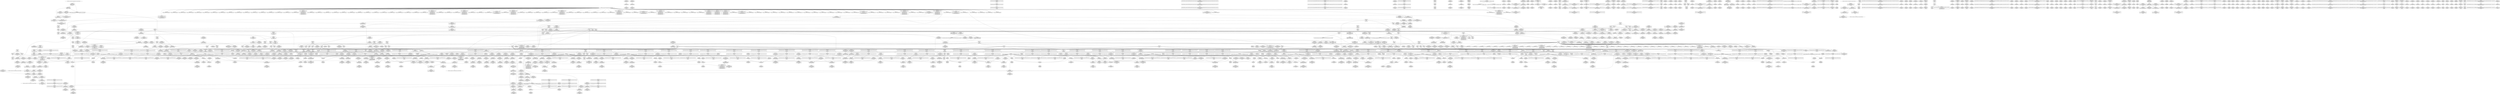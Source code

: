 digraph {
	CE0x5855bf0 [shape=record,shape=Mrecord,label="{CE0x5855bf0|sock_has_perm:tmp15|security/selinux/hooks.c,3974|*SummSource*}"]
	CE0x58600b0 [shape=record,shape=Mrecord,label="{CE0x58600b0|rcu_read_unlock:tmp15|include/linux/rcupdate.h,933}"]
	CE0x58c97a0 [shape=record,shape=Mrecord,label="{CE0x58c97a0|rcu_read_unlock:tmp18|include/linux/rcupdate.h,933|*SummSink*}"]
	CE0x57bdd20 [shape=record,shape=Mrecord,label="{CE0x57bdd20|28:_i32,_32:_i16,_34:_i8,_:_CMRE_192,196_|*MultipleSource*|security/selinux/hooks.c,4202|security/selinux/hooks.c,4202|security/selinux/hooks.c,4204|security/selinux/hooks.c,4204|security/selinux/hooks.c,4205}"]
	CE0x58e0850 [shape=record,shape=Mrecord,label="{CE0x58e0850|__preempt_count_sub:bb|*SummSource*}"]
	CE0x57c1d40 [shape=record,shape=Mrecord,label="{CE0x57c1d40|28:_i32,_32:_i16,_34:_i8,_:_CMRE_99,100_}"]
	CE0x5867b20 [shape=record,shape=Mrecord,label="{CE0x5867b20|rcu_read_unlock:tobool1|include/linux/rcupdate.h,933}"]
	CE0x5910390 [shape=record,shape=Mrecord,label="{CE0x5910390|__preempt_count_add:bb}"]
	CE0x57c7600 [shape=record,shape=Mrecord,label="{CE0x57c7600|task_sid:tmp8|security/selinux/hooks.c,208}"]
	CE0x57e4e20 [shape=record,shape=Mrecord,label="{CE0x57e4e20|i64_2|*Constant*|*SummSource*}"]
	CE0x5849af0 [shape=record,shape=Mrecord,label="{CE0x5849af0|task_sid:tmp9|security/selinux/hooks.c,208|*SummSource*}"]
	CE0x5845290 [shape=record,shape=Mrecord,label="{CE0x5845290|task_sid:task|Function::task_sid&Arg::task::|*SummSource*}"]
	CE0x59040f0 [shape=record,shape=Mrecord,label="{CE0x59040f0|rcu_lock_release:tmp5|include/linux/rcupdate.h,423|*SummSink*}"]
	CE0x58caf60 [shape=record,shape=Mrecord,label="{CE0x58caf60|i8*_getelementptr_inbounds_(_44_x_i8_,_44_x_i8_*_.str47,_i32_0,_i32_0)|*Constant*|*SummSource*}"]
	CE0x5896350 [shape=record,shape=Mrecord,label="{CE0x5896350|GLOBAL:rcu_read_lock.__warned|Global_var:rcu_read_lock.__warned|*SummSource*}"]
	CE0x5872800 [shape=record,shape=Mrecord,label="{CE0x5872800|i64*_getelementptr_inbounds_(_11_x_i64_,_11_x_i64_*___llvm_gcov_ctr127,_i64_0,_i64_1)|*Constant*}"]
	CE0x58456e0 [shape=record,shape=Mrecord,label="{CE0x58456e0|_ret_i32_%call7,_!dbg_!27749|security/selinux/hooks.c,210|*SummSink*}"]
	CE0x57d19c0 [shape=record,shape=Mrecord,label="{CE0x57d19c0|i8_0|*Constant*|*SummSink*}"]
	CE0x58e6bb0 [shape=record,shape=Mrecord,label="{CE0x58e6bb0|__rcu_read_unlock:tmp1}"]
	CE0x589d1d0 [shape=record,shape=Mrecord,label="{CE0x589d1d0|rcu_read_lock:tmp13|include/linux/rcupdate.h,882|*SummSink*}"]
	CE0x57ff0f0 [shape=record,shape=Mrecord,label="{CE0x57ff0f0|GLOBAL:current_task|Global_var:current_task|*SummSource*}"]
	CE0x58a0120 [shape=record,shape=Mrecord,label="{CE0x58a0120|_call_void_lockdep_rcu_suspicious(i8*_getelementptr_inbounds_(_25_x_i8_,_25_x_i8_*_.str45,_i32_0,_i32_0),_i32_883,_i8*_getelementptr_inbounds_(_42_x_i8_,_42_x_i8_*_.str46,_i32_0,_i32_0))_#10,_!dbg_!27728|include/linux/rcupdate.h,882|*SummSink*}"]
	CE0x57aa5d0 [shape=record,shape=Mrecord,label="{CE0x57aa5d0|32:_%struct.sock*,_104:_i8*,_:_CRE_0,4_|*MultipleSource*|Function::selinux_socket_accept&Arg::sock::|security/selinux/hooks.c,4198}"]
	CE0x5858600 [shape=record,shape=Mrecord,label="{CE0x5858600|i32_(i32,_i32,_i16,_i32,_%struct.common_audit_data*)*_bitcast_(i32_(i32,_i32,_i16,_i32,_%struct.common_audit_data.495*)*_avc_has_perm_to_i32_(i32,_i32,_i16,_i32,_%struct.common_audit_data*)*)|*Constant*|*SummSource*}"]
	CE0x57dcf00 [shape=record,shape=Mrecord,label="{CE0x57dcf00|28:_i32,_32:_i16,_34:_i8,_:_CMRE_116,117_}"]
	CE0x580dd30 [shape=record,shape=Mrecord,label="{CE0x580dd30|__rcu_read_lock:do.body}"]
	CE0x57b3cf0 [shape=record,shape=Mrecord,label="{CE0x57b3cf0|selinux_socket_accept:tmp6|security/selinux/hooks.c,4199|*SummSink*}"]
	CE0x57c6020 [shape=record,shape=Mrecord,label="{CE0x57c6020|_ret_%struct.inode*_%vfs_inode,_!dbg_!27717|include/net/sock.h,1412|*SummSource*}"]
	CE0x5854d00 [shape=record,shape=Mrecord,label="{CE0x5854d00|sock_has_perm:net1|security/selinux/hooks.c,3973}"]
	CE0x57a2b40 [shape=record,shape=Mrecord,label="{CE0x57a2b40|_call_void_mcount()_#3|*SummSource*}"]
	CE0x57fae30 [shape=record,shape=Mrecord,label="{CE0x57fae30|cred_sid:tmp5|security/selinux/hooks.c,196|*SummSource*}"]
	CE0x57b0650 [shape=record,shape=Mrecord,label="{CE0x57b0650|selinux_socket_accept:tmp5|security/selinux/hooks.c,4199|*SummSource*}"]
	CE0x57a1470 [shape=record,shape=Mrecord,label="{CE0x57a1470|task_sid:tmp4|*LoadInst*|security/selinux/hooks.c,208|*SummSource*}"]
	CE0x58605d0 [shape=record,shape=Mrecord,label="{CE0x58605d0|__preempt_count_add:val|Function::__preempt_count_add&Arg::val::|*SummSource*}"]
	CE0x58a0430 [shape=record,shape=Mrecord,label="{CE0x58a0430|i8*_getelementptr_inbounds_(_25_x_i8_,_25_x_i8_*_.str45,_i32_0,_i32_0)|*Constant*}"]
	CE0x58c8410 [shape=record,shape=Mrecord,label="{CE0x58c8410|i64*_getelementptr_inbounds_(_11_x_i64_,_11_x_i64_*___llvm_gcov_ctr132,_i64_0,_i64_10)|*Constant*|*SummSource*}"]
	CE0x57c69f0 [shape=record,shape=Mrecord,label="{CE0x57c69f0|sock_has_perm:net|security/selinux/hooks.c, 3966|*SummSource*}"]
	CE0x58dc5e0 [shape=record,shape=Mrecord,label="{CE0x58dc5e0|__preempt_count_sub:tmp6|./arch/x86/include/asm/preempt.h,78}"]
	CE0x58caa30 [shape=record,shape=Mrecord,label="{CE0x58caa30|i32_934|*Constant*|*SummSink*}"]
	CE0x5828990 [shape=record,shape=Mrecord,label="{CE0x5828990|_call_void_mcount()_#3|*SummSink*}"]
	CE0x591d620 [shape=record,shape=Mrecord,label="{CE0x591d620|__preempt_count_sub:tmp1|*SummSource*}"]
	CE0x58576a0 [shape=record,shape=Mrecord,label="{CE0x58576a0|sock_has_perm:sclass|security/selinux/hooks.c,3976|*SummSource*}"]
	CE0x5867820 [shape=record,shape=Mrecord,label="{CE0x5867820|rcu_read_unlock:tmp8|include/linux/rcupdate.h,933|*SummSink*}"]
	CE0x5890060 [shape=record,shape=Mrecord,label="{CE0x5890060|_ret_i32_%tmp6,_!dbg_!27716|security/selinux/hooks.c,197}"]
	CE0x57cf550 [shape=record,shape=Mrecord,label="{CE0x57cf550|selinux_socket_accept:sclass|security/selinux/hooks.c,4205}"]
	CE0x57fd680 [shape=record,shape=Mrecord,label="{CE0x57fd680|sock_has_perm:cmp|security/selinux/hooks.c,3969}"]
	CE0x57ff4e0 [shape=record,shape=Mrecord,label="{CE0x57ff4e0|task_sid:tmp1|*SummSink*}"]
	CE0x57b3fd0 [shape=record,shape=Mrecord,label="{CE0x57b3fd0|28:_i32,_32:_i16,_34:_i8,_:_CMRE_34,35_|*MultipleSource*|security/selinux/hooks.c,4202|security/selinux/hooks.c,4202|security/selinux/hooks.c,4204|security/selinux/hooks.c,4204|security/selinux/hooks.c,4205}"]
	CE0x58c7b50 [shape=record,shape=Mrecord,label="{CE0x58c7b50|rcu_read_unlock:tmp21|include/linux/rcupdate.h,935}"]
	CE0x5824670 [shape=record,shape=Mrecord,label="{CE0x5824670|i64*_getelementptr_inbounds_(_6_x_i64_,_6_x_i64_*___llvm_gcov_ctr327,_i64_0,_i64_0)|*Constant*|*SummSink*}"]
	CE0x5843a60 [shape=record,shape=Mrecord,label="{CE0x5843a60|8:_%struct.sock*,_:_SCME_43,44_}"]
	CE0x5866580 [shape=record,shape=Mrecord,label="{CE0x5866580|rcu_read_unlock:land.lhs.true}"]
	CE0x5846310 [shape=record,shape=Mrecord,label="{CE0x5846310|GLOBAL:task_sid|*Constant*|*SummSource*}"]
	CE0x58411c0 [shape=record,shape=Mrecord,label="{CE0x58411c0|COLLAPSED:_GCMRE___llvm_gcov_ctr129_internal_global_4_x_i64_zeroinitializer:_elem_0:default:}"]
	CE0x57b9650 [shape=record,shape=Mrecord,label="{CE0x57b9650|28:_i32,_32:_i16,_34:_i8,_:_CMRE_53,54_}"]
	CE0x57d1b60 [shape=record,shape=Mrecord,label="{CE0x57d1b60|GLOBAL:task_sid|*Constant*}"]
	CE0x589a6f0 [shape=record,shape=Mrecord,label="{CE0x589a6f0|rcu_read_lock:tmp9|include/linux/rcupdate.h,882}"]
	CE0x58e8ed0 [shape=record,shape=Mrecord,label="{CE0x58e8ed0|void_(i32*,_i32,_i32*)*_asm_addl_$1,_%gs:$0_,_*m,ri,*m,_dirflag_,_fpsr_,_flags_}"]
	CE0x5869ff0 [shape=record,shape=Mrecord,label="{CE0x5869ff0|COLLAPSED:_GCMRE___llvm_gcov_ctr133_internal_global_4_x_i64_zeroinitializer:_elem_0:default:}"]
	CE0x5803a20 [shape=record,shape=Mrecord,label="{CE0x5803a20|rcu_read_lock:tmp4|include/linux/rcupdate.h,882|*SummSource*}"]
	CE0x57d20c0 [shape=record,shape=Mrecord,label="{CE0x57d20c0|selinux_socket_accept:tmp11|security/selinux/hooks.c,4202}"]
	CE0x58ca7b0 [shape=record,shape=Mrecord,label="{CE0x58ca7b0|i32_934|*Constant*|*SummSource*}"]
	CE0x58e5c70 [shape=record,shape=Mrecord,label="{CE0x58e5c70|__preempt_count_sub:val|Function::__preempt_count_sub&Arg::val::|*SummSink*}"]
	CE0x589d690 [shape=record,shape=Mrecord,label="{CE0x589d690|rcu_read_lock:tmp14|include/linux/rcupdate.h,882|*SummSink*}"]
	CE0x57a0e20 [shape=record,shape=Mrecord,label="{CE0x57a0e20|SOCK_INODE:socket|Function::SOCK_INODE&Arg::socket::}"]
	CE0x57d4ba0 [shape=record,shape=Mrecord,label="{CE0x57d4ba0|28:_i32,_32:_i16,_34:_i8,_:_CMRE_79,80_}"]
	CE0x57cbfa0 [shape=record,shape=Mrecord,label="{CE0x57cbfa0|28:_i32,_32:_i16,_34:_i8,_:_CMRE_71,72_}"]
	CE0x57c7a70 [shape=record,shape=Mrecord,label="{CE0x57c7a70|_call_void_mcount()_#3|*SummSource*}"]
	CE0x585ade0 [shape=record,shape=Mrecord,label="{CE0x585ade0|i64*_getelementptr_inbounds_(_6_x_i64_,_6_x_i64_*___llvm_gcov_ctr327,_i64_0,_i64_5)|*Constant*|*SummSource*}"]
	CE0x580b380 [shape=record,shape=Mrecord,label="{CE0x580b380|rcu_lock_release:entry}"]
	CE0x585c5f0 [shape=record,shape=Mrecord,label="{CE0x585c5f0|i64*_getelementptr_inbounds_(_2_x_i64_,_2_x_i64_*___llvm_gcov_ctr349,_i64_0,_i64_0)|*Constant*}"]
	CE0x5805fd0 [shape=record,shape=Mrecord,label="{CE0x5805fd0|task_sid:tmp12|security/selinux/hooks.c,208|*SummSink*}"]
	CE0x5879670 [shape=record,shape=Mrecord,label="{CE0x5879670|cred_sid:tmp1|*SummSource*}"]
	CE0x589da80 [shape=record,shape=Mrecord,label="{CE0x589da80|rcu_read_lock:tmp15|include/linux/rcupdate.h,882|*SummSource*}"]
	CE0x588e640 [shape=record,shape=Mrecord,label="{CE0x588e640|i64*_getelementptr_inbounds_(_13_x_i64_,_13_x_i64_*___llvm_gcov_ctr126,_i64_0,_i64_12)|*Constant*|*SummSource*}"]
	CE0x5891640 [shape=record,shape=Mrecord,label="{CE0x5891640|_ret_void,_!dbg_!27735|include/linux/rcupdate.h,938|*SummSink*}"]
	CE0x586fe60 [shape=record,shape=Mrecord,label="{CE0x586fe60|task_sid:if.then}"]
	CE0x5861520 [shape=record,shape=Mrecord,label="{CE0x5861520|_call_void_mcount()_#3|*SummSource*}"]
	CE0x584bcd0 [shape=record,shape=Mrecord,label="{CE0x584bcd0|task_sid:tmp22|security/selinux/hooks.c,208|*SummSink*}"]
	CE0x57a7b10 [shape=record,shape=Mrecord,label="{CE0x57a7b10|i64_1|*Constant*|*SummSource*}"]
	CE0x5866e60 [shape=record,shape=Mrecord,label="{CE0x5866e60|rcu_read_unlock:tmp9|include/linux/rcupdate.h,933}"]
	CE0x5888be0 [shape=record,shape=Mrecord,label="{CE0x5888be0|GLOBAL:lockdep_rcu_suspicious|*Constant*}"]
	CE0x5887d10 [shape=record,shape=Mrecord,label="{CE0x5887d10|rcu_lock_acquire:tmp7}"]
	CE0x5892bd0 [shape=record,shape=Mrecord,label="{CE0x5892bd0|rcu_read_lock:land.lhs.true}"]
	CE0x57a20c0 [shape=record,shape=Mrecord,label="{CE0x57a20c0|selinux_socket_accept:tmp2|*LoadInst*|security/selinux/hooks.c,4198}"]
	CE0x57a1190 [shape=record,shape=Mrecord,label="{CE0x57a1190|_ret_%struct.inode*_%vfs_inode,_!dbg_!27717|include/net/sock.h,1412}"]
	CE0x5819b80 [shape=record,shape=Mrecord,label="{CE0x5819b80|task_sid:land.lhs.true2|*SummSource*}"]
	CE0x5856760 [shape=record,shape=Mrecord,label="{CE0x5856760|sock_has_perm:sid5|security/selinux/hooks.c,3976|*SummSource*}"]
	CE0x58a0f10 [shape=record,shape=Mrecord,label="{CE0x58a0f10|i32_883|*Constant*|*SummSink*}"]
	CE0x57b6a80 [shape=record,shape=Mrecord,label="{CE0x57b6a80|28:_i32,_32:_i16,_34:_i8,_:_CMRE_59,60_}"]
	CE0x588a340 [shape=record,shape=Mrecord,label="{CE0x588a340|task_sid:tmp21|security/selinux/hooks.c,208|*SummSink*}"]
	CE0x58607d0 [shape=record,shape=Mrecord,label="{CE0x58607d0|_ret_void,_!dbg_!27719|./arch/x86/include/asm/preempt.h,73|*SummSource*}"]
	CE0x587d550 [shape=record,shape=Mrecord,label="{CE0x587d550|GLOBAL:__llvm_gcov_ctr126|Global_var:__llvm_gcov_ctr126}"]
	CE0x5857f00 [shape=record,shape=Mrecord,label="{CE0x5857f00|sock_has_perm:call6|security/selinux/hooks.c,3976}"]
	CE0x586f170 [shape=record,shape=Mrecord,label="{CE0x586f170|task_sid:tmp11|security/selinux/hooks.c,208}"]
	CE0x57f73b0 [shape=record,shape=Mrecord,label="{CE0x57f73b0|selinux_socket_accept:tmp17|security/selinux/hooks.c,4210}"]
	CE0x58df800 [shape=record,shape=Mrecord,label="{CE0x58df800|i64*_getelementptr_inbounds_(_4_x_i64_,_4_x_i64_*___llvm_gcov_ctr128,_i64_0,_i64_1)|*Constant*|*SummSink*}"]
	CE0x581c650 [shape=record,shape=Mrecord,label="{CE0x581c650|get_current:tmp1|*SummSource*}"]
	CE0x588e7b0 [shape=record,shape=Mrecord,label="{CE0x588e7b0|task_sid:tmp26|security/selinux/hooks.c,208|*SummSource*}"]
	CE0x589fb00 [shape=record,shape=Mrecord,label="{CE0x589fb00|_call_void_lockdep_rcu_suspicious(i8*_getelementptr_inbounds_(_25_x_i8_,_25_x_i8_*_.str45,_i32_0,_i32_0),_i32_883,_i8*_getelementptr_inbounds_(_42_x_i8_,_42_x_i8_*_.str46,_i32_0,_i32_0))_#10,_!dbg_!27728|include/linux/rcupdate.h,882}"]
	CE0x57a9a40 [shape=record,shape=Mrecord,label="{CE0x57a9a40|selinux_socket_accept:sk|security/selinux/hooks.c,4198|*SummSink*}"]
	CE0x586bbf0 [shape=record,shape=Mrecord,label="{CE0x586bbf0|rcu_read_unlock:tmp12|include/linux/rcupdate.h,933}"]
	CE0x57fdf70 [shape=record,shape=Mrecord,label="{CE0x57fdf70|sock_has_perm:tmp6|security/selinux/hooks.c,3969|*SummSource*}"]
	CE0x58541d0 [shape=record,shape=Mrecord,label="{CE0x58541d0|avc_has_perm:ssid|Function::avc_has_perm&Arg::ssid::|*SummSink*}"]
	CE0x5874b20 [shape=record,shape=Mrecord,label="{CE0x5874b20|task_sid:if.end|*SummSource*}"]
	CE0x5882ed0 [shape=record,shape=Mrecord,label="{CE0x5882ed0|rcu_read_lock:tmp2}"]
	CE0x57ffc60 [shape=record,shape=Mrecord,label="{CE0x57ffc60|GLOBAL:__preempt_count_add|*Constant*}"]
	CE0x57ad870 [shape=record,shape=Mrecord,label="{CE0x57ad870|28:_i32,_32:_i16,_34:_i8,_:_CMRE_22,23_}"]
	CE0x57c1e80 [shape=record,shape=Mrecord,label="{CE0x57c1e80|28:_i32,_32:_i16,_34:_i8,_:_CMRE_100,101_}"]
	CE0x587aca0 [shape=record,shape=Mrecord,label="{CE0x587aca0|GLOBAL:task_sid.__warned|Global_var:task_sid.__warned}"]
	CE0x588eb40 [shape=record,shape=Mrecord,label="{CE0x588eb40|task_sid:tmp27|security/selinux/hooks.c,208|*SummSource*}"]
	CE0x584dad0 [shape=record,shape=Mrecord,label="{CE0x584dad0|sock_has_perm:tmp10|security/selinux/hooks.c,3969|*SummSink*}"]
	CE0x580b070 [shape=record,shape=Mrecord,label="{CE0x580b070|_call_void_rcu_lock_release(%struct.lockdep_map*_rcu_lock_map)_#10,_!dbg_!27733|include/linux/rcupdate.h,935}"]
	CE0x585e4d0 [shape=record,shape=Mrecord,label="{CE0x585e4d0|__preempt_count_add:tmp5|./arch/x86/include/asm/preempt.h,72|*SummSource*}"]
	CE0x57fe940 [shape=record,shape=Mrecord,label="{CE0x57fe940|i64_2|*Constant*}"]
	CE0x58c7860 [shape=record,shape=Mrecord,label="{CE0x58c7860|rcu_read_unlock:tmp20|include/linux/rcupdate.h,933|*SummSource*}"]
	CE0x588a8d0 [shape=record,shape=Mrecord,label="{CE0x588a8d0|i64*_getelementptr_inbounds_(_13_x_i64_,_13_x_i64_*___llvm_gcov_ctr126,_i64_0,_i64_11)|*Constant*}"]
	CE0x5850780 [shape=record,shape=Mrecord,label="{CE0x5850780|sock_has_perm:tmp11|security/selinux/hooks.c,3970|*SummSink*}"]
	CE0x5865380 [shape=record,shape=Mrecord,label="{CE0x5865380|rcu_read_unlock:call|include/linux/rcupdate.h,933|*SummSink*}"]
	CE0x57fdb70 [shape=record,shape=Mrecord,label="{CE0x57fdb70|16:_i32,_24:_i16,_:_CRE_24,26_|*MultipleSource*|*LoadInst*|security/selinux/hooks.c,3964|security/selinux/hooks.c,3964|security/selinux/hooks.c,3969}"]
	CE0x5861940 [shape=record,shape=Mrecord,label="{CE0x5861940|__rcu_read_unlock:tmp7|include/linux/rcupdate.h,245|*SummSink*}"]
	CE0x5864ee0 [shape=record,shape=Mrecord,label="{CE0x5864ee0|i32_1|*Constant*}"]
	CE0x5890df0 [shape=record,shape=Mrecord,label="{CE0x5890df0|GLOBAL:rcu_read_unlock|*Constant*|*SummSource*}"]
	CE0x57bdfa0 [shape=record,shape=Mrecord,label="{CE0x57bdfa0|28:_i32,_32:_i16,_34:_i8,_:_CMRE_200,208_|*MultipleSource*|security/selinux/hooks.c,4202|security/selinux/hooks.c,4202|security/selinux/hooks.c,4204|security/selinux/hooks.c,4204|security/selinux/hooks.c,4205}"]
	CE0x5880340 [shape=record,shape=Mrecord,label="{CE0x5880340|rcu_lock_release:tmp7}"]
	CE0x57b69c0 [shape=record,shape=Mrecord,label="{CE0x57b69c0|28:_i32,_32:_i16,_34:_i8,_:_CMRE_58,59_}"]
	CE0x58756c0 [shape=record,shape=Mrecord,label="{CE0x58756c0|rcu_read_lock:tmp3|*SummSource*}"]
	CE0x58107f0 [shape=record,shape=Mrecord,label="{CE0x58107f0|__preempt_count_sub:tmp4|./arch/x86/include/asm/preempt.h,77}"]
	CE0x58dcb70 [shape=record,shape=Mrecord,label="{CE0x58dcb70|__preempt_count_sub:tmp3}"]
	CE0x5843390 [shape=record,shape=Mrecord,label="{CE0x5843390|task_sid:tmp16|security/selinux/hooks.c,208|*SummSource*}"]
	CE0x5875500 [shape=record,shape=Mrecord,label="{CE0x5875500|rcu_read_lock:tmp3}"]
	CE0x580ff60 [shape=record,shape=Mrecord,label="{CE0x580ff60|__preempt_count_add:tmp3|*SummSource*}"]
	CE0x57d4f60 [shape=record,shape=Mrecord,label="{CE0x57d4f60|28:_i32,_32:_i16,_34:_i8,_:_CMRE_82,83_}"]
	CE0x57c11e0 [shape=record,shape=Mrecord,label="{CE0x57c11e0|8:_%struct.sock*,_:_SCME_35,36_}"]
	CE0x5879370 [shape=record,shape=Mrecord,label="{CE0x5879370|task_sid:tmp5|security/selinux/hooks.c,208}"]
	CE0x58cb680 [shape=record,shape=Mrecord,label="{CE0x58cb680|i64*_getelementptr_inbounds_(_11_x_i64_,_11_x_i64_*___llvm_gcov_ctr132,_i64_0,_i64_9)|*Constant*|*SummSink*}"]
	CE0x57b6cc0 [shape=record,shape=Mrecord,label="{CE0x57b6cc0|28:_i32,_32:_i16,_34:_i8,_:_CMRE_62,63_}"]
	CE0x585e090 [shape=record,shape=Mrecord,label="{CE0x585e090|rcu_read_unlock:call3|include/linux/rcupdate.h,933|*SummSink*}"]
	CE0x5858a80 [shape=record,shape=Mrecord,label="{CE0x5858a80|avc_has_perm:entry|*SummSource*}"]
	CE0x58a3710 [shape=record,shape=Mrecord,label="{CE0x58a3710|i64*_getelementptr_inbounds_(_11_x_i64_,_11_x_i64_*___llvm_gcov_ctr127,_i64_0,_i64_10)|*Constant*|*SummSink*}"]
	CE0x589e0a0 [shape=record,shape=Mrecord,label="{CE0x589e0a0|rcu_read_lock:tmp16|include/linux/rcupdate.h,882|*SummSink*}"]
	CE0x57c33f0 [shape=record,shape=Mrecord,label="{CE0x57c33f0|SOCK_INODE:tmp|*SummSource*}"]
	CE0x5881950 [shape=record,shape=Mrecord,label="{CE0x5881950|task_sid:tmp19|security/selinux/hooks.c,208}"]
	CE0x57b4c00 [shape=record,shape=Mrecord,label="{CE0x57b4c00|selinux_socket_accept:i_security4|security/selinux/hooks.c,4204|*SummSink*}"]
	CE0x57c0660 [shape=record,shape=Mrecord,label="{CE0x57c0660|sock_has_perm:tmp3|security/selinux/hooks.c,3964|*SummSink*}"]
	CE0x58faa20 [shape=record,shape=Mrecord,label="{CE0x58faa20|i64*_getelementptr_inbounds_(_4_x_i64_,_4_x_i64_*___llvm_gcov_ctr134,_i64_0,_i64_0)|*Constant*|*SummSource*}"]
	CE0x5875000 [shape=record,shape=Mrecord,label="{CE0x5875000|_ret_void,_!dbg_!27717|include/linux/rcupdate.h,419|*SummSource*}"]
	CE0x57a1a40 [shape=record,shape=Mrecord,label="{CE0x57a1a40|28:_i32,_32:_i16,_34:_i8,_:_CMRE_92,93_}"]
	CE0x584ad80 [shape=record,shape=Mrecord,label="{CE0x584ad80|task_sid:tmp11|security/selinux/hooks.c,208|*SummSource*}"]
	CE0x58e9180 [shape=record,shape=Mrecord,label="{CE0x58e9180|rcu_lock_release:tmp3}"]
	CE0x5868630 [shape=record,shape=Mrecord,label="{CE0x5868630|_call_void_asm_sideeffect_,_memory_,_dirflag_,_fpsr_,_flags_()_#3,_!dbg_!27711,_!srcloc_!27714|include/linux/rcupdate.h,244}"]
	CE0x57b4440 [shape=record,shape=Mrecord,label="{CE0x57b4440|28:_i32,_32:_i16,_34:_i8,_:_CMRE_49,50_}"]
	CE0x57c7ec0 [shape=record,shape=Mrecord,label="{CE0x57c7ec0|28:_i32,_32:_i16,_34:_i8,_:_CMRE_85,86_}"]
	CE0x585ab30 [shape=record,shape=Mrecord,label="{CE0x585ab30|sock_has_perm:retval.0|*SummSink*}"]
	CE0x5841c50 [shape=record,shape=Mrecord,label="{CE0x5841c50|i64*_getelementptr_inbounds_(_4_x_i64_,_4_x_i64_*___llvm_gcov_ctr135,_i64_0,_i64_2)|*Constant*}"]
	CE0x588e740 [shape=record,shape=Mrecord,label="{CE0x588e740|i64*_getelementptr_inbounds_(_13_x_i64_,_13_x_i64_*___llvm_gcov_ctr126,_i64_0,_i64_12)|*Constant*|*SummSink*}"]
	CE0x57a9ba0 [shape=record,shape=Mrecord,label="{CE0x57a9ba0|GLOBAL:__llvm_gcov_ctr360|Global_var:__llvm_gcov_ctr360|*SummSource*}"]
	CE0x57e7310 [shape=record,shape=Mrecord,label="{CE0x57e7310|_ret_i32_%retval.0,_!dbg_!27740|security/selinux/hooks.c,3977}"]
	CE0x5812ab0 [shape=record,shape=Mrecord,label="{CE0x5812ab0|__rcu_read_lock:tmp5|include/linux/rcupdate.h,239|*SummSource*}"]
	CE0x57f7e60 [shape=record,shape=Mrecord,label="{CE0x57f7e60|i32_1|*Constant*}"]
	CE0x585b2a0 [shape=record,shape=Mrecord,label="{CE0x585b2a0|sock_has_perm:tmp18|security/selinux/hooks.c,3977|*SummSource*}"]
	CE0x58891b0 [shape=record,shape=Mrecord,label="{CE0x58891b0|i32_208|*Constant*|*SummSource*}"]
	CE0x587a640 [shape=record,shape=Mrecord,label="{CE0x587a640|rcu_read_unlock:tmp1|*SummSource*}"]
	CE0x57b8ae0 [shape=record,shape=Mrecord,label="{CE0x57b8ae0|task_sid:land.lhs.true|*SummSource*}"]
	CE0x586da20 [shape=record,shape=Mrecord,label="{CE0x586da20|rcu_read_unlock:land.lhs.true2}"]
	CE0x57c1c00 [shape=record,shape=Mrecord,label="{CE0x57c1c00|28:_i32,_32:_i16,_34:_i8,_:_CMRE_98,99_}"]
	CE0x58fa0a0 [shape=record,shape=Mrecord,label="{CE0x58fa0a0|i64*_getelementptr_inbounds_(_4_x_i64_,_4_x_i64_*___llvm_gcov_ctr133,_i64_0,_i64_0)|*Constant*}"]
	CE0x58e9360 [shape=record,shape=Mrecord,label="{CE0x58e9360|rcu_lock_release:tmp3|*SummSource*}"]
	CE0x57a7930 [shape=record,shape=Mrecord,label="{CE0x57a7930|_ret_%struct.task_struct*_%tmp4,_!dbg_!27714|./arch/x86/include/asm/current.h,14|*SummSink*}"]
	CE0x584d260 [shape=record,shape=Mrecord,label="{CE0x584d260|sock_has_perm:tmp9|security/selinux/hooks.c,3969|*SummSource*}"]
	CE0x581c5e0 [shape=record,shape=Mrecord,label="{CE0x581c5e0|get_current:tmp1}"]
	CE0x5881500 [shape=record,shape=Mrecord,label="{CE0x5881500|task_sid:tmp18|security/selinux/hooks.c,208}"]
	CE0x58e9a10 [shape=record,shape=Mrecord,label="{CE0x58e9a10|i64*_getelementptr_inbounds_(_4_x_i64_,_4_x_i64_*___llvm_gcov_ctr129,_i64_0,_i64_3)|*Constant*}"]
	CE0x587cf30 [shape=record,shape=Mrecord,label="{CE0x587cf30|task_sid:do.end|*SummSource*}"]
	CE0x585a240 [shape=record,shape=Mrecord,label="{CE0x585a240|_ret_i32_%retval.0,_!dbg_!27728|security/selinux/avc.c,775|*SummSource*}"]
	CE0x5887f60 [shape=record,shape=Mrecord,label="{CE0x5887f60|rcu_lock_acquire:tmp7|*SummSink*}"]
	CE0x583ea70 [shape=record,shape=Mrecord,label="{CE0x583ea70|_call_void_mcount()_#3|*SummSink*}"]
	CE0x5809540 [shape=record,shape=Mrecord,label="{CE0x5809540|0:_i32,_4:_i32,_8:_i32,_12:_i32,_:_CMRE_4,8_|*MultipleSource*|security/selinux/hooks.c,196|*LoadInst*|security/selinux/hooks.c,196|security/selinux/hooks.c,197}"]
	CE0x59038d0 [shape=record,shape=Mrecord,label="{CE0x59038d0|rcu_lock_release:tmp4|include/linux/rcupdate.h,423|*SummSource*}"]
	CE0x5942010 [shape=record,shape=Mrecord,label="{CE0x5942010|__preempt_count_sub:tmp5|./arch/x86/include/asm/preempt.h,77}"]
	CE0x58e6d00 [shape=record,shape=Mrecord,label="{CE0x58e6d00|i8*_undef|*Constant*|*SummSource*}"]
	CE0x58940a0 [shape=record,shape=Mrecord,label="{CE0x58940a0|cred_sid:tmp6|security/selinux/hooks.c,197|*SummSource*}"]
	CE0x5902f50 [shape=record,shape=Mrecord,label="{CE0x5902f50|_call_void_mcount()_#3|*SummSink*}"]
	CE0x57fb5f0 [shape=record,shape=Mrecord,label="{CE0x57fb5f0|sock_has_perm:ad|security/selinux/hooks.c, 3965|*SummSource*}"]
	CE0x589bb30 [shape=record,shape=Mrecord,label="{CE0x589bb30|rcu_read_lock:call3|include/linux/rcupdate.h,882}"]
	CE0x57c2270 [shape=record,shape=Mrecord,label="{CE0x57c2270|selinux_socket_accept:tmp12|security/selinux/hooks.c,4202}"]
	CE0x58fa210 [shape=record,shape=Mrecord,label="{CE0x58fa210|_call_void___preempt_count_sub(i32_1)_#10,_!dbg_!27715|include/linux/rcupdate.h,244|*SummSource*}"]
	CE0x5863890 [shape=record,shape=Mrecord,label="{CE0x5863890|rcu_read_unlock:bb}"]
	CE0x5857240 [shape=record,shape=Mrecord,label="{CE0x5857240|sock_has_perm:tmp16|security/selinux/hooks.c,3976|*SummSink*}"]
	CE0x587a400 [shape=record,shape=Mrecord,label="{CE0x587a400|rcu_lock_acquire:tmp1|*SummSink*}"]
	CE0x5855410 [shape=record,shape=Mrecord,label="{CE0x5855410|sock_has_perm:u2|security/selinux/hooks.c,3974|*SummSink*}"]
	CE0x58dbfc0 [shape=record,shape=Mrecord,label="{CE0x58dbfc0|_call_void_mcount()_#3}"]
	CE0x5804a20 [shape=record,shape=Mrecord,label="{CE0x5804a20|get_current:tmp|*SummSource*}"]
	CE0x5858100 [shape=record,shape=Mrecord,label="{CE0x5858100|sock_has_perm:call6|security/selinux/hooks.c,3976|*SummSource*}"]
	CE0x57b9710 [shape=record,shape=Mrecord,label="{CE0x57b9710|28:_i32,_32:_i16,_34:_i8,_:_CMRE_54,55_}"]
	CE0x58573b0 [shape=record,shape=Mrecord,label="{CE0x58573b0|i32_4|*Constant*}"]
	CE0x58e3700 [shape=record,shape=Mrecord,label="{CE0x58e3700|GLOBAL:__preempt_count|Global_var:__preempt_count}"]
	CE0x581c7f0 [shape=record,shape=Mrecord,label="{CE0x581c7f0|get_current:tmp|*SummSink*}"]
	CE0x586dab0 [shape=record,shape=Mrecord,label="{CE0x586dab0|rcu_read_unlock:land.lhs.true2|*SummSource*}"]
	CE0x5818690 [shape=record,shape=Mrecord,label="{CE0x5818690|SOCK_INODE:vfs_inode|include/net/sock.h,1412}"]
	CE0x5869610 [shape=record,shape=Mrecord,label="{CE0x5869610|rcu_read_unlock:if.end|*SummSource*}"]
	CE0x57ad930 [shape=record,shape=Mrecord,label="{CE0x57ad930|28:_i32,_32:_i16,_34:_i8,_:_CMRE_23,24_}"]
	CE0x5819c50 [shape=record,shape=Mrecord,label="{CE0x5819c50|task_sid:land.lhs.true2|*SummSink*}"]
	CE0x57dd2c0 [shape=record,shape=Mrecord,label="{CE0x57dd2c0|28:_i32,_32:_i16,_34:_i8,_:_CMRE_119,120_}"]
	CE0x57a4db0 [shape=record,shape=Mrecord,label="{CE0x57a4db0|selinux_socket_accept:return|*SummSource*}"]
	CE0x57c0980 [shape=record,shape=Mrecord,label="{CE0x57c0980|sock_has_perm:tmp4|security/selinux/hooks.c,3966|*SummSink*}"]
	CE0x58a0ea0 [shape=record,shape=Mrecord,label="{CE0x58a0ea0|i32_883|*Constant*|*SummSource*}"]
	CE0x5864dd0 [shape=record,shape=Mrecord,label="{CE0x5864dd0|__preempt_count_add:entry|*SummSink*}"]
	CE0x5871e80 [shape=record,shape=Mrecord,label="{CE0x5871e80|_call_void_mcount()_#3|*SummSink*}"]
	CE0x584bbf0 [shape=record,shape=Mrecord,label="{CE0x584bbf0|i64*_getelementptr_inbounds_(_13_x_i64_,_13_x_i64_*___llvm_gcov_ctr126,_i64_0,_i64_10)|*Constant*|*SummSink*}"]
	CE0x58552a0 [shape=record,shape=Mrecord,label="{CE0x58552a0|sock_has_perm:u2|security/selinux/hooks.c,3974|*SummSource*}"]
	CE0x586b950 [shape=record,shape=Mrecord,label="{CE0x586b950|rcu_read_unlock:tmp11|include/linux/rcupdate.h,933|*SummSource*}"]
	CE0x5904460 [shape=record,shape=Mrecord,label="{CE0x5904460|_call_void_lock_release(%struct.lockdep_map*_%map,_i32_1,_i64_ptrtoint_(i8*_blockaddress(_rcu_lock_release,_%__here)_to_i64))_#10,_!dbg_!27716|include/linux/rcupdate.h,423}"]
	CE0x5804b40 [shape=record,shape=Mrecord,label="{CE0x5804b40|%struct.task_struct*_(%struct.task_struct**)*_asm_movq_%gs:$_1:P_,$0_,_r,im,_dirflag_,_fpsr_,_flags_}"]
	CE0x57c5750 [shape=record,shape=Mrecord,label="{CE0x57c5750|sock_has_perm:task|Function::sock_has_perm&Arg::task::|*SummSink*}"]
	CE0x58a2750 [shape=record,shape=Mrecord,label="{CE0x58a2750|rcu_read_lock:tmp19|include/linux/rcupdate.h,882}"]
	CE0x57fac00 [shape=record,shape=Mrecord,label="{CE0x57fac00|cred_sid:tmp4|*LoadInst*|security/selinux/hooks.c,196|*SummSink*}"]
	CE0x5873160 [shape=record,shape=Mrecord,label="{CE0x5873160|task_sid:tmp2|*SummSource*}"]
	CE0x5806370 [shape=record,shape=Mrecord,label="{CE0x5806370|task_sid:tmp13|security/selinux/hooks.c,208|*SummSource*}"]
	CE0x57a1680 [shape=record,shape=Mrecord,label="{CE0x57a1680|28:_i32,_32:_i16,_34:_i8,_:_CMRE_89,90_}"]
	CE0x5870e60 [shape=record,shape=Mrecord,label="{CE0x5870e60|task_sid:tobool1|security/selinux/hooks.c,208|*SummSink*}"]
	CE0x586c340 [shape=record,shape=Mrecord,label="{CE0x586c340|__preempt_count_add:val|Function::__preempt_count_add&Arg::val::|*SummSink*}"]
	CE0x583e330 [shape=record,shape=Mrecord,label="{CE0x583e330|__rcu_read_unlock:tmp6|include/linux/rcupdate.h,245|*SummSink*}"]
	CE0x580c730 [shape=record,shape=Mrecord,label="{CE0x580c730|_call_void___rcu_read_unlock()_#10,_!dbg_!27734|include/linux/rcupdate.h,937|*SummSource*}"]
	CE0x57b7ec0 [shape=record,shape=Mrecord,label="{CE0x57b7ec0|28:_i32,_32:_i16,_34:_i8,_:_CMRE_19,20_}"]
	CE0x5875e40 [shape=record,shape=Mrecord,label="{CE0x5875e40|rcu_read_lock:land.lhs.true|*SummSink*}"]
	CE0x587dc10 [shape=record,shape=Mrecord,label="{CE0x587dc10|i64*_getelementptr_inbounds_(_2_x_i64_,_2_x_i64_*___llvm_gcov_ctr131,_i64_0,_i64_0)|*Constant*|*SummSink*}"]
	CE0x5865fa0 [shape=record,shape=Mrecord,label="{CE0x5865fa0|i64_ptrtoint_(i8*_blockaddress(_rcu_lock_acquire,_%__here)_to_i64)|*Constant*|*SummSource*}"]
	CE0x580f250 [shape=record,shape=Mrecord,label="{CE0x580f250|i64*_getelementptr_inbounds_(_4_x_i64_,_4_x_i64_*___llvm_gcov_ctr128,_i64_0,_i64_1)|*Constant*|*SummSource*}"]
	CE0x585bec0 [shape=record,shape=Mrecord,label="{CE0x585bec0|sock_has_perm:tmp20|security/selinux/hooks.c,3977|*SummSink*}"]
	CE0x587cd70 [shape=record,shape=Mrecord,label="{CE0x587cd70|task_sid:if.then|*SummSink*}"]
	CE0x58570a0 [shape=record,shape=Mrecord,label="{CE0x58570a0|sock_has_perm:tmp16|security/selinux/hooks.c,3976}"]
	CE0x58a0750 [shape=record,shape=Mrecord,label="{CE0x58a0750|i8*_getelementptr_inbounds_(_25_x_i8_,_25_x_i8_*_.str45,_i32_0,_i32_0)|*Constant*|*SummSink*}"]
	"CONST[source:0(mediator),value:2(dynamic)][purpose:{object}][SnkIdx:2]"
	CE0x5876540 [shape=record,shape=Mrecord,label="{CE0x5876540|GLOBAL:rcu_lock_acquire|*Constant*}"]
	CE0x57fe860 [shape=record,shape=Mrecord,label="{CE0x57fe860|sock_has_perm:cmp|security/selinux/hooks.c,3969|*SummSink*}"]
	CE0x57a85a0 [shape=record,shape=Mrecord,label="{CE0x57a85a0|selinux_socket_accept:tmp}"]
	CE0x584aec0 [shape=record,shape=Mrecord,label="{CE0x584aec0|task_sid:tmp13|security/selinux/hooks.c,208}"]
	CE0x5922f30 [shape=record,shape=Mrecord,label="{CE0x5922f30|__preempt_count_add:tmp6|./arch/x86/include/asm/preempt.h,73|*SummSource*}"]
	CE0x57b23e0 [shape=record,shape=Mrecord,label="{CE0x57b23e0|selinux_socket_accept:tmp14|security/selinux/hooks.c,4204|*SummSink*}"]
	CE0x580ed30 [shape=record,shape=Mrecord,label="{CE0x580ed30|rcu_lock_acquire:tmp2|*SummSink*}"]
	CE0x57a8090 [shape=record,shape=Mrecord,label="{CE0x57a8090|i32_0|*Constant*|*SummSource*}"]
	"CONST[source:0(mediator),value:2(dynamic)][purpose:{object}][SnkIdx:1]"
	CE0x586c230 [shape=record,shape=Mrecord,label="{CE0x586c230|__preempt_count_add:val|Function::__preempt_count_add&Arg::val::}"]
	CE0x585f040 [shape=record,shape=Mrecord,label="{CE0x585f040|rcu_read_unlock:land.lhs.true2|*SummSink*}"]
	CE0x57d5760 [shape=record,shape=Mrecord,label="{CE0x57d5760|rcu_read_lock:tmp4|include/linux/rcupdate.h,882}"]
	CE0x698a850 [shape=record,shape=Mrecord,label="{CE0x698a850|selinux_socket_accept:tmp2|*LoadInst*|security/selinux/hooks.c,4198|*SummSink*}"]
	CE0x57cc120 [shape=record,shape=Mrecord,label="{CE0x57cc120|28:_i32,_32:_i16,_34:_i8,_:_CMRE_73,74_}"]
	CE0x5866c50 [shape=record,shape=Mrecord,label="{CE0x5866c50|rcu_read_unlock:tmp8|include/linux/rcupdate.h,933|*SummSource*}"]
	CE0x58a32a0 [shape=record,shape=Mrecord,label="{CE0x58a32a0|i64*_getelementptr_inbounds_(_11_x_i64_,_11_x_i64_*___llvm_gcov_ctr127,_i64_0,_i64_10)|*Constant*}"]
	CE0x5919eb0 [shape=record,shape=Mrecord,label="{CE0x5919eb0|__preempt_count_add:tmp2}"]
	CE0x586e960 [shape=record,shape=Mrecord,label="{CE0x586e960|_ret_void,_!dbg_!27717|include/linux/rcupdate.h,419|*SummSink*}"]
	CE0x5890e60 [shape=record,shape=Mrecord,label="{CE0x5890e60|GLOBAL:rcu_read_unlock|*Constant*|*SummSink*}"]
	CE0x585e200 [shape=record,shape=Mrecord,label="{CE0x585e200|rcu_read_unlock:tmp13|include/linux/rcupdate.h,933}"]
	CE0x5844770 [shape=record,shape=Mrecord,label="{CE0x5844770|8:_%struct.sock*,_:_SCME_54,55_}"]
	CE0x5904600 [shape=record,shape=Mrecord,label="{CE0x5904600|_call_void_lock_release(%struct.lockdep_map*_%map,_i32_1,_i64_ptrtoint_(i8*_blockaddress(_rcu_lock_release,_%__here)_to_i64))_#10,_!dbg_!27716|include/linux/rcupdate.h,423|*SummSink*}"]
	CE0x58e50b0 [shape=record,shape=Mrecord,label="{CE0x58e50b0|__rcu_read_unlock:tmp1|*SummSink*}"]
	CE0x57fa950 [shape=record,shape=Mrecord,label="{CE0x57fa950|get_current:bb}"]
	CE0x58e94e0 [shape=record,shape=Mrecord,label="{CE0x58e94e0|_call_void_mcount()_#3}"]
	CE0x57b8bd0 [shape=record,shape=Mrecord,label="{CE0x57b8bd0|i32_8192|*Constant*|*SummSink*}"]
	CE0x58c9910 [shape=record,shape=Mrecord,label="{CE0x58c9910|_call_void_lockdep_rcu_suspicious(i8*_getelementptr_inbounds_(_25_x_i8_,_25_x_i8_*_.str45,_i32_0,_i32_0),_i32_934,_i8*_getelementptr_inbounds_(_44_x_i8_,_44_x_i8_*_.str47,_i32_0,_i32_0))_#10,_!dbg_!27726|include/linux/rcupdate.h,933}"]
	CE0x586ded0 [shape=record,shape=Mrecord,label="{CE0x586ded0|_call_void_mcount()_#3}"]
	CE0x57de240 [shape=record,shape=Mrecord,label="{CE0x57de240|selinux_socket_accept:i_security4|security/selinux/hooks.c,4204}"]
	CE0x5895850 [shape=record,shape=Mrecord,label="{CE0x5895850|GLOBAL:rcu_read_lock.__warned|Global_var:rcu_read_lock.__warned}"]
	CE0x583c660 [shape=record,shape=Mrecord,label="{CE0x583c660|__rcu_read_unlock:bb|*SummSource*}"]
	"CONST[source:0(mediator),value:0(static)][purpose:{operation}][SrcIdx:2]"
	CE0x57db1f0 [shape=record,shape=Mrecord,label="{CE0x57db1f0|SOCK_INODE:tmp1|*SummSource*}"]
	CE0x585bd20 [shape=record,shape=Mrecord,label="{CE0x585bd20|sock_has_perm:tmp20|security/selinux/hooks.c,3977}"]
	CE0x5881c50 [shape=record,shape=Mrecord,label="{CE0x5881c50|task_sid:tmp18|security/selinux/hooks.c,208|*SummSink*}"]
	CE0x57bc460 [shape=record,shape=Mrecord,label="{CE0x57bc460|selinux_socket_accept:retval.0}"]
	CE0x581bb20 [shape=record,shape=Mrecord,label="{CE0x581bb20|COLLAPSED:_GCMRE_current_task_external_global_%struct.task_struct*:_elem_0:default:}"]
	CE0x58c6170 [shape=record,shape=Mrecord,label="{CE0x58c6170|rcu_read_unlock:tmp16|include/linux/rcupdate.h,933}"]
	CE0x5888ea0 [shape=record,shape=Mrecord,label="{CE0x5888ea0|i32_208|*Constant*}"]
	CE0x5892270 [shape=record,shape=Mrecord,label="{CE0x5892270|GLOBAL:__llvm_gcov_ctr132|Global_var:__llvm_gcov_ctr132}"]
	CE0x589cec0 [shape=record,shape=Mrecord,label="{CE0x589cec0|rcu_read_lock:tmp13|include/linux/rcupdate.h,882}"]
	CE0x57b6420 [shape=record,shape=Mrecord,label="{CE0x57b6420|GLOBAL:__llvm_gcov_ctr327|Global_var:__llvm_gcov_ctr327}"]
	CE0x5854290 [shape=record,shape=Mrecord,label="{CE0x5854290|avc_has_perm:tsid|Function::avc_has_perm&Arg::tsid::}"]
	CE0x585a790 [shape=record,shape=Mrecord,label="{CE0x585a790|sock_has_perm:retval.0}"]
	CE0x57a7bc0 [shape=record,shape=Mrecord,label="{CE0x57a7bc0|selinux_socket_accept:call|security/selinux/hooks.c,4198|*SummSink*}"]
	CE0x584e5a0 [shape=record,shape=Mrecord,label="{CE0x584e5a0|sock_has_perm:type|security/selinux/hooks.c,3972|*SummSink*}"]
	CE0x5841150 [shape=record,shape=Mrecord,label="{CE0x5841150|__preempt_count_add:tmp}"]
	CE0x58fac00 [shape=record,shape=Mrecord,label="{CE0x58fac00|i64*_getelementptr_inbounds_(_4_x_i64_,_4_x_i64_*___llvm_gcov_ctr134,_i64_0,_i64_0)|*Constant*|*SummSink*}"]
	CE0x580da60 [shape=record,shape=Mrecord,label="{CE0x580da60|__rcu_read_lock:bb}"]
	CE0x57ae410 [shape=record,shape=Mrecord,label="{CE0x57ae410|selinux_socket_accept:tmp13|security/selinux/hooks.c,4204|*SummSink*}"]
	CE0x581ca00 [shape=record,shape=Mrecord,label="{CE0x581ca00|i64*_getelementptr_inbounds_(_2_x_i64_,_2_x_i64_*___llvm_gcov_ctr98,_i64_0,_i64_1)|*Constant*}"]
	CE0x5895560 [shape=record,shape=Mrecord,label="{CE0x5895560|rcu_read_lock:tmp7|include/linux/rcupdate.h,882|*SummSource*}"]
	CE0x5861630 [shape=record,shape=Mrecord,label="{CE0x5861630|__preempt_count_add:do.body}"]
	CE0x585b6c0 [shape=record,shape=Mrecord,label="{CE0x585b6c0|sock_has_perm:tmp19|security/selinux/hooks.c,3977}"]
	CE0x585dbf0 [shape=record,shape=Mrecord,label="{CE0x585dbf0|rcu_read_unlock:call3|include/linux/rcupdate.h,933}"]
	CE0x5887770 [shape=record,shape=Mrecord,label="{CE0x5887770|rcu_lock_acquire:tmp6}"]
	CE0x57d6230 [shape=record,shape=Mrecord,label="{CE0x57d6230|rcu_read_unlock:tmp|*SummSource*}"]
	CE0x57d0d60 [shape=record,shape=Mrecord,label="{CE0x57d0d60|cred_sid:sid|security/selinux/hooks.c,197|*SummSource*}"]
	CE0x57c0340 [shape=record,shape=Mrecord,label="{CE0x57c0340|_call_void_mcount()_#3}"]
	CE0x5878870 [shape=record,shape=Mrecord,label="{CE0x5878870|i64*_getelementptr_inbounds_(_2_x_i64_,_2_x_i64_*___llvm_gcov_ctr131,_i64_0,_i64_1)|*Constant*|*SummSource*}"]
	CE0x584b310 [shape=record,shape=Mrecord,label="{CE0x584b310|i32_22|*Constant*}"]
	CE0x57faf40 [shape=record,shape=Mrecord,label="{CE0x57faf40|cred_sid:tmp5|security/selinux/hooks.c,196|*SummSink*}"]
	CE0x583de90 [shape=record,shape=Mrecord,label="{CE0x583de90|i64*_getelementptr_inbounds_(_4_x_i64_,_4_x_i64_*___llvm_gcov_ctr134,_i64_0,_i64_3)|*Constant*|*SummSink*}"]
	CE0x57a2880 [shape=record,shape=Mrecord,label="{CE0x57a2880|i32_5|*Constant*|*SummSource*}"]
	CE0x588ff90 [shape=record,shape=Mrecord,label="{CE0x588ff90|cred_sid:cred|Function::cred_sid&Arg::cred::|*SummSink*}"]
	CE0x583e8e0 [shape=record,shape=Mrecord,label="{CE0x583e8e0|i64*_getelementptr_inbounds_(_4_x_i64_,_4_x_i64_*___llvm_gcov_ctr129,_i64_0,_i64_1)|*Constant*|*SummSource*}"]
	CE0x5862bb0 [shape=record,shape=Mrecord,label="{CE0x5862bb0|rcu_lock_release:tmp2|*SummSink*}"]
	CE0x58448a0 [shape=record,shape=Mrecord,label="{CE0x58448a0|8:_%struct.sock*,_:_SCME_55,56_}"]
	CE0x580ec90 [shape=record,shape=Mrecord,label="{CE0x580ec90|i64*_getelementptr_inbounds_(_4_x_i64_,_4_x_i64_*___llvm_gcov_ctr128,_i64_0,_i64_0)|*Constant*}"]
	CE0x57c2860 [shape=record,shape=Mrecord,label="{CE0x57c2860|_ret_%struct.task_struct*_%tmp4,_!dbg_!27714|./arch/x86/include/asm/current.h,14}"]
	CE0x5849220 [shape=record,shape=Mrecord,label="{CE0x5849220|task_sid:tmp4|*LoadInst*|security/selinux/hooks.c,208}"]
	CE0x586a060 [shape=record,shape=Mrecord,label="{CE0x586a060|rcu_lock_release:tmp|*SummSource*}"]
	CE0x57b22d0 [shape=record,shape=Mrecord,label="{CE0x57b22d0|selinux_socket_accept:tmp14|security/selinux/hooks.c,4204|*SummSource*}"]
	CE0x57c4ae0 [shape=record,shape=Mrecord,label="{CE0x57c4ae0|8:_%struct.sock*,_:_SCME_26,27_}"]
	CE0x586be30 [shape=record,shape=Mrecord,label="{CE0x586be30|rcu_read_unlock:tmp12|include/linux/rcupdate.h,933|*SummSource*}"]
	CE0x585fe10 [shape=record,shape=Mrecord,label="{CE0x585fe10|rcu_read_unlock:tmp14|include/linux/rcupdate.h,933|*SummSource*}"]
	CE0x57bcea0 [shape=record,shape=Mrecord,label="{CE0x57bcea0|get_current:bb|*SummSource*}"]
	CE0x5894160 [shape=record,shape=Mrecord,label="{CE0x5894160|rcu_read_lock:tobool|include/linux/rcupdate.h,882}"]
	CE0x5857d90 [shape=record,shape=Mrecord,label="{CE0x5857d90|sock_has_perm:tmp17|security/selinux/hooks.c,3976|*SummSink*}"]
	CE0x5879c30 [shape=record,shape=Mrecord,label="{CE0x5879c30|i64*_getelementptr_inbounds_(_13_x_i64_,_13_x_i64_*___llvm_gcov_ctr126,_i64_0,_i64_0)|*Constant*|*SummSink*}"]
	CE0x5903940 [shape=record,shape=Mrecord,label="{CE0x5903940|rcu_lock_release:tmp4|include/linux/rcupdate.h,423|*SummSink*}"]
	CE0x57fa5c0 [shape=record,shape=Mrecord,label="{CE0x57fa5c0|__rcu_read_lock:tmp1|*SummSink*}"]
	CE0x58c90b0 [shape=record,shape=Mrecord,label="{CE0x58c90b0|rcu_read_unlock:tmp17|include/linux/rcupdate.h,933}"]
	CE0x5859f70 [shape=record,shape=Mrecord,label="{CE0x5859f70|avc_has_perm:auditdata|Function::avc_has_perm&Arg::auditdata::|*SummSource*}"]
	CE0x5879510 [shape=record,shape=Mrecord,label="{CE0x5879510|task_sid:tmp5|security/selinux/hooks.c,208|*SummSink*}"]
	CE0x588ac40 [shape=record,shape=Mrecord,label="{CE0x588ac40|i64*_getelementptr_inbounds_(_13_x_i64_,_13_x_i64_*___llvm_gcov_ctr126,_i64_0,_i64_11)|*Constant*|*SummSource*}"]
	CE0x57aca60 [shape=record,shape=Mrecord,label="{CE0x57aca60|GLOBAL:get_current|*Constant*}"]
	CE0x584e240 [shape=record,shape=Mrecord,label="{CE0x584e240|i64*_getelementptr_inbounds_(_6_x_i64_,_6_x_i64_*___llvm_gcov_ctr327,_i64_0,_i64_3)|*Constant*|*SummSink*}"]
	CE0x5842f00 [shape=record,shape=Mrecord,label="{CE0x5842f00|task_sid:tmp15|security/selinux/hooks.c,208|*SummSink*}"]
	CE0x5870560 [shape=record,shape=Mrecord,label="{CE0x5870560|task_sid:call|security/selinux/hooks.c,208}"]
	CE0x580ac80 [shape=record,shape=Mrecord,label="{CE0x580ac80|__rcu_read_lock:tmp}"]
	CE0x5853b60 [shape=record,shape=Mrecord,label="{CE0x5853b60|i8_2|*Constant*|*SummSink*}"]
	CE0x57bf680 [shape=record,shape=Mrecord,label="{CE0x57bf680|get_current:tmp4|./arch/x86/include/asm/current.h,14|*SummSink*}"]
	CE0x57c8fe0 [shape=record,shape=Mrecord,label="{CE0x57c8fe0|28:_i32,_32:_i16,_34:_i8,_:_CMRE_51,52_}"]
	CE0x58490f0 [shape=record,shape=Mrecord,label="{CE0x58490f0|task_sid:real_cred|security/selinux/hooks.c,208}"]
	CE0x57d7290 [shape=record,shape=Mrecord,label="{CE0x57d7290|get_current:tmp4|./arch/x86/include/asm/current.h,14}"]
	CE0x584b380 [shape=record,shape=Mrecord,label="{CE0x584b380|i32_22|*Constant*|*SummSource*}"]
	CE0x57c16a0 [shape=record,shape=Mrecord,label="{CE0x57c16a0|8:_%struct.sock*,_:_SCME_39,40_}"]
	CE0x581c860 [shape=record,shape=Mrecord,label="{CE0x581c860|i64_1|*Constant*}"]
	CE0x57b3390 [shape=record,shape=Mrecord,label="{CE0x57b3390|28:_i32,_32:_i16,_34:_i8,_:_CMRE_108,109_}"]
	CE0x584ec80 [shape=record,shape=Mrecord,label="{CE0x584ec80|i8_2|*Constant*}"]
	CE0x580cf50 [shape=record,shape=Mrecord,label="{CE0x580cf50|__rcu_read_unlock:entry|*SummSource*}"]
	CE0x580fe70 [shape=record,shape=Mrecord,label="{CE0x580fe70|__preempt_count_add:tmp3}"]
	CE0x5926020 [shape=record,shape=Mrecord,label="{CE0x5926020|__preempt_count_sub:tmp1|*SummSink*}"]
	CE0x5865ae0 [shape=record,shape=Mrecord,label="{CE0x5865ae0|%struct.lockdep_map*_null|*Constant*|*SummSource*}"]
	CE0x591f670 [shape=record,shape=Mrecord,label="{CE0x591f670|void_(i32*,_i32,_i32*)*_asm_addl_$1,_%gs:$0_,_*m,ri,*m,_dirflag_,_fpsr_,_flags_}"]
	CE0x57c9130 [shape=record,shape=Mrecord,label="{CE0x57c9130|_ret_%struct.task_struct*_%tmp4,_!dbg_!27714|./arch/x86/include/asm/current.h,14|*SummSource*}"]
	CE0x589fc80 [shape=record,shape=Mrecord,label="{CE0x589fc80|_call_void_lockdep_rcu_suspicious(i8*_getelementptr_inbounds_(_25_x_i8_,_25_x_i8_*_.str45,_i32_0,_i32_0),_i32_883,_i8*_getelementptr_inbounds_(_42_x_i8_,_42_x_i8_*_.str46,_i32_0,_i32_0))_#10,_!dbg_!27728|include/linux/rcupdate.h,882|*SummSource*}"]
	CE0x583f560 [shape=record,shape=Mrecord,label="{CE0x583f560|i64*_getelementptr_inbounds_(_4_x_i64_,_4_x_i64_*___llvm_gcov_ctr129,_i64_0,_i64_1)|*Constant*}"]
	CE0x58247f0 [shape=record,shape=Mrecord,label="{CE0x58247f0|sock_has_perm:tmp}"]
	CE0x57c1840 [shape=record,shape=Mrecord,label="{CE0x57c1840|28:_i32,_32:_i16,_34:_i8,_:_CMRE_95,96_}"]
	CE0x5919f90 [shape=record,shape=Mrecord,label="{CE0x5919f90|__preempt_count_add:tmp2|*SummSink*}"]
	CE0x5863ab0 [shape=record,shape=Mrecord,label="{CE0x5863ab0|rcu_read_unlock:bb|*SummSink*}"]
	CE0x5844510 [shape=record,shape=Mrecord,label="{CE0x5844510|8:_%struct.sock*,_:_SCME_52,53_}"]
	CE0x584b280 [shape=record,shape=Mrecord,label="{CE0x584b280|task_sid:tmp12|security/selinux/hooks.c,208|*SummSource*}"]
	CE0x5842810 [shape=record,shape=Mrecord,label="{CE0x5842810|task_sid:tmp14|security/selinux/hooks.c,208}"]
	CE0x587ca40 [shape=record,shape=Mrecord,label="{CE0x587ca40|cred_sid:tmp|*SummSource*}"]
	CE0x5874c50 [shape=record,shape=Mrecord,label="{CE0x5874c50|task_sid:do.end6}"]
	CE0x5896c40 [shape=record,shape=Mrecord,label="{CE0x5896c40|rcu_read_unlock:tmp4|include/linux/rcupdate.h,933|*SummSink*}"]
	CE0x57f7420 [shape=record,shape=Mrecord,label="{CE0x57f7420|selinux_socket_accept:tmp17|security/selinux/hooks.c,4210|*SummSource*}"]
	CE0x5842710 [shape=record,shape=Mrecord,label="{CE0x5842710|i64_7|*Constant*|*SummSink*}"]
	CE0x5812490 [shape=record,shape=Mrecord,label="{CE0x5812490|__rcu_read_unlock:tmp1|*SummSource*}"]
	CE0x58fa810 [shape=record,shape=Mrecord,label="{CE0x58fa810|COLLAPSED:_GCMRE___llvm_gcov_ctr134_internal_global_4_x_i64_zeroinitializer:_elem_0:default:}"]
	CE0x58e21d0 [shape=record,shape=Mrecord,label="{CE0x58e21d0|__preempt_count_sub:tmp6|./arch/x86/include/asm/preempt.h,78|*SummSource*}"]
	CE0x580c860 [shape=record,shape=Mrecord,label="{CE0x580c860|_call_void___rcu_read_unlock()_#10,_!dbg_!27734|include/linux/rcupdate.h,937|*SummSink*}"]
	CE0x57ccfb0 [shape=record,shape=Mrecord,label="{CE0x57ccfb0|28:_i32,_32:_i16,_34:_i8,_:_CMRE_106,107_}"]
	CE0x57bf9a0 [shape=record,shape=Mrecord,label="{CE0x57bf9a0|get_current:tmp1|*SummSink*}"]
	CE0x5843df0 [shape=record,shape=Mrecord,label="{CE0x5843df0|8:_%struct.sock*,_:_SCME_46,47_}"]
	CE0x5846cc0 [shape=record,shape=Mrecord,label="{CE0x5846cc0|sock_has_perm:call|security/selinux/hooks.c,3967|*SummSink*}"]
	CE0x57fa2c0 [shape=record,shape=Mrecord,label="{CE0x57fa2c0|i8_1|*Constant*|*SummSink*}"]
	CE0x58c8d60 [shape=record,shape=Mrecord,label="{CE0x58c8d60|rcu_read_unlock:tmp22|include/linux/rcupdate.h,935|*SummSink*}"]
	CE0x57e3b90 [shape=record,shape=Mrecord,label="{CE0x57e3b90|GLOBAL:sock_has_perm|*Constant*|*SummSink*}"]
	CE0x58fb3d0 [shape=record,shape=Mrecord,label="{CE0x58fb3d0|i64_1|*Constant*}"]
	CE0x586e230 [shape=record,shape=Mrecord,label="{CE0x586e230|rcu_read_unlock:if.then}"]
	CE0x589e520 [shape=record,shape=Mrecord,label="{CE0x589e520|i64*_getelementptr_inbounds_(_11_x_i64_,_11_x_i64_*___llvm_gcov_ctr127,_i64_0,_i64_8)|*Constant*|*SummSource*}"]
	CE0x57bccd0 [shape=record,shape=Mrecord,label="{CE0x57bccd0|i64*_getelementptr_inbounds_(_6_x_i64_,_6_x_i64_*___llvm_gcov_ctr360,_i64_0,_i64_5)|*Constant*|*SummSink*}"]
	CE0x58724c0 [shape=record,shape=Mrecord,label="{CE0x58724c0|i64_1|*Constant*}"]
	CE0x58688d0 [shape=record,shape=Mrecord,label="{CE0x58688d0|_call_void_lock_acquire(%struct.lockdep_map*_%map,_i32_0,_i32_0,_i32_2,_i32_0,_%struct.lockdep_map*_null,_i64_ptrtoint_(i8*_blockaddress(_rcu_lock_acquire,_%__here)_to_i64))_#10,_!dbg_!27716|include/linux/rcupdate.h,418}"]
	CE0x588adb0 [shape=record,shape=Mrecord,label="{CE0x588adb0|task_sid:tmp24|security/selinux/hooks.c,208|*SummSource*}"]
	CE0x5845300 [shape=record,shape=Mrecord,label="{CE0x5845300|task_sid:task|Function::task_sid&Arg::task::|*SummSink*}"]
	CE0x589f850 [shape=record,shape=Mrecord,label="{CE0x589f850|i8_1|*Constant*}"]
	CE0x58df6e0 [shape=record,shape=Mrecord,label="{CE0x58df6e0|rcu_lock_acquire:bb|*SummSource*}"]
	CE0x584d950 [shape=record,shape=Mrecord,label="{CE0x584d950|sock_has_perm:tmp10|security/selinux/hooks.c,3969|*SummSource*}"]
	CE0x5866430 [shape=record,shape=Mrecord,label="{CE0x5866430|rcu_read_unlock:do.body|*SummSource*}"]
	CE0x57b17c0 [shape=record,shape=Mrecord,label="{CE0x57b17c0|GLOBAL:get_current|*Constant*|*SummSource*}"]
	CE0x589c130 [shape=record,shape=Mrecord,label="{CE0x589c130|i64_6|*Constant*}"]
	CE0x5844d90 [shape=record,shape=Mrecord,label="{CE0x5844d90|GLOBAL:task_sid|*Constant*|*SummSink*}"]
	CE0x5862880 [shape=record,shape=Mrecord,label="{CE0x5862880|_call_void_mcount()_#3|*SummSink*}"]
	CE0x5875da0 [shape=record,shape=Mrecord,label="{CE0x5875da0|rcu_read_lock:land.lhs.true|*SummSource*}"]
	CE0x587bf90 [shape=record,shape=Mrecord,label="{CE0x587bf90|task_sid:tmp7|security/selinux/hooks.c,208|*SummSource*}"]
	CE0x58e7b60 [shape=record,shape=Mrecord,label="{CE0x58e7b60|rcu_lock_release:bb|*SummSink*}"]
	CE0x58c9670 [shape=record,shape=Mrecord,label="{CE0x58c9670|rcu_read_unlock:tmp18|include/linux/rcupdate.h,933|*SummSource*}"]
	CE0x584bff0 [shape=record,shape=Mrecord,label="{CE0x584bff0|task_sid:tmp23|security/selinux/hooks.c,208|*SummSource*}"]
	CE0x580bb70 [shape=record,shape=Mrecord,label="{CE0x580bb70|rcu_lock_release:entry|*SummSource*}"]
	CE0x5823a70 [shape=record,shape=Mrecord,label="{CE0x5823a70|_call_void_mcount()_#3|*SummSink*}"]
	CE0x586f8d0 [shape=record,shape=Mrecord,label="{CE0x586f8d0|_call_void_asm_sideeffect_,_memory_,_dirflag_,_fpsr_,_flags_()_#3,_!dbg_!27714,_!srcloc_!27715|include/linux/rcupdate.h,239}"]
	CE0x57b8930 [shape=record,shape=Mrecord,label="{CE0x57b8930|task_sid:bb|*SummSink*}"]
	CE0x5864a30 [shape=record,shape=Mrecord,label="{CE0x5864a30|rcu_read_unlock:do.end|*SummSink*}"]
	CE0x57b50b0 [shape=record,shape=Mrecord,label="{CE0x57b50b0|i64*_getelementptr_inbounds_(_2_x_i64_,_2_x_i64_*___llvm_gcov_ctr98,_i64_0,_i64_1)|*Constant*|*SummSink*}"]
	CE0x5843b90 [shape=record,shape=Mrecord,label="{CE0x5843b90|8:_%struct.sock*,_:_SCME_44,45_}"]
	CE0x58789d0 [shape=record,shape=Mrecord,label="{CE0x58789d0|rcu_read_lock:if.then|*SummSource*}"]
	CE0x5843f20 [shape=record,shape=Mrecord,label="{CE0x5843f20|8:_%struct.sock*,_:_SCME_47,48_}"]
	CE0x58e3f50 [shape=record,shape=Mrecord,label="{CE0x58e3f50|__rcu_read_lock:tmp2}"]
	CE0x58e89d0 [shape=record,shape=Mrecord,label="{CE0x58e89d0|rcu_lock_release:tmp1|*SummSource*}"]
	CE0x59044d0 [shape=record,shape=Mrecord,label="{CE0x59044d0|_call_void_lock_release(%struct.lockdep_map*_%map,_i32_1,_i64_ptrtoint_(i8*_blockaddress(_rcu_lock_release,_%__here)_to_i64))_#10,_!dbg_!27716|include/linux/rcupdate.h,423|*SummSource*}"]
	CE0x57a96d0 [shape=record,shape=Mrecord,label="{CE0x57a96d0|i32_5|*Constant*|*SummSink*}"]
	CE0x586fd90 [shape=record,shape=Mrecord,label="{CE0x586fd90|task_sid:do.end6|*SummSink*}"]
	CE0x584b5a0 [shape=record,shape=Mrecord,label="{CE0x584b5a0|COLLAPSED:_CMRE:_elem_0::|security/selinux/hooks.c,196}"]
	CE0x57d61c0 [shape=record,shape=Mrecord,label="{CE0x57d61c0|COLLAPSED:_GCMRE___llvm_gcov_ctr132_internal_global_11_x_i64_zeroinitializer:_elem_0:default:}"]
	CE0x5841260 [shape=record,shape=Mrecord,label="{CE0x5841260|_call_void_mcount()_#3}"]
	CE0x57fccf0 [shape=record,shape=Mrecord,label="{CE0x57fccf0|i32_2|*Constant*|*SummSource*}"]
	CE0x5903660 [shape=record,shape=Mrecord,label="{CE0x5903660|i64*_getelementptr_inbounds_(_4_x_i64_,_4_x_i64_*___llvm_gcov_ctr133,_i64_0,_i64_2)|*Constant*|*SummSink*}"]
	CE0x5842380 [shape=record,shape=Mrecord,label="{CE0x5842380|i64_6|*Constant*|*SummSink*}"]
	CE0x5818570 [shape=record,shape=Mrecord,label="{CE0x5818570|SOCK_INODE:tmp5|include/net/sock.h,1412|*SummSink*}"]
	CE0x57f6a00 [shape=record,shape=Mrecord,label="{CE0x57f6a00|_ret_i32_%retval.0,_!dbg_!27738|security/selinux/hooks.c,4210}"]
	CE0x57adab0 [shape=record,shape=Mrecord,label="{CE0x57adab0|28:_i32,_32:_i16,_34:_i8,_:_CMRE_28,32_|*MultipleSource*|security/selinux/hooks.c,4202|security/selinux/hooks.c,4202|security/selinux/hooks.c,4204|security/selinux/hooks.c,4204|security/selinux/hooks.c,4205}"]
	CE0x592c800 [shape=record,shape=Mrecord,label="{CE0x592c800|i64*_getelementptr_inbounds_(_4_x_i64_,_4_x_i64_*___llvm_gcov_ctr135,_i64_0,_i64_1)|*Constant*|*SummSource*}"]
	CE0x58c69f0 [shape=record,shape=Mrecord,label="{CE0x58c69f0|i64*_getelementptr_inbounds_(_11_x_i64_,_11_x_i64_*___llvm_gcov_ctr132,_i64_0,_i64_8)|*Constant*|*SummSource*}"]
	CE0x591e740 [shape=record,shape=Mrecord,label="{CE0x591e740|__preempt_count_add:tmp5|./arch/x86/include/asm/preempt.h,72}"]
	CE0x5859a70 [shape=record,shape=Mrecord,label="{CE0x5859a70|avc_has_perm:requested|Function::avc_has_perm&Arg::requested::}"]
	CE0x5847860 [shape=record,shape=Mrecord,label="{CE0x5847860|rcu_read_lock:entry}"]
	CE0x5862b40 [shape=record,shape=Mrecord,label="{CE0x5862b40|rcu_lock_release:tmp2|*SummSource*}"]
	CE0x589dc00 [shape=record,shape=Mrecord,label="{CE0x589dc00|rcu_read_lock:tmp15|include/linux/rcupdate.h,882|*SummSink*}"]
	CE0x58c9420 [shape=record,shape=Mrecord,label="{CE0x58c9420|rcu_read_unlock:tmp18|include/linux/rcupdate.h,933}"]
	CE0x58fa920 [shape=record,shape=Mrecord,label="{CE0x58fa920|__rcu_read_lock:do.end|*SummSource*}"]
	CE0x591dca0 [shape=record,shape=Mrecord,label="{CE0x591dca0|__preempt_count_add:tmp7|./arch/x86/include/asm/preempt.h,73|*SummSource*}"]
	CE0x58f9d90 [shape=record,shape=Mrecord,label="{CE0x58f9d90|rcu_lock_release:__here}"]
	CE0x58450a0 [shape=record,shape=Mrecord,label="{CE0x58450a0|task_sid:task|Function::task_sid&Arg::task::}"]
	CE0x58e8650 [shape=record,shape=Mrecord,label="{CE0x58e8650|void_(i32*,_i32,_i32*)*_asm_addl_$1,_%gs:$0_,_*m,ri,*m,_dirflag_,_fpsr_,_flags_|*SummSink*}"]
	CE0x5874130 [shape=record,shape=Mrecord,label="{CE0x5874130|i64*_getelementptr_inbounds_(_13_x_i64_,_13_x_i64_*___llvm_gcov_ctr126,_i64_0,_i64_1)|*Constant*|*SummSink*}"]
	CE0x57a8f40 [shape=record,shape=Mrecord,label="{CE0x57a8f40|GLOBAL:__llvm_gcov_ctr360|Global_var:__llvm_gcov_ctr360}"]
	CE0x57b6d80 [shape=record,shape=Mrecord,label="{CE0x57b6d80|28:_i32,_32:_i16,_34:_i8,_:_CMRE_63,64_}"]
	CE0x57c0730 [shape=record,shape=Mrecord,label="{CE0x57c0730|sock_has_perm:tmp4|security/selinux/hooks.c,3966}"]
	CE0x5889e20 [shape=record,shape=Mrecord,label="{CE0x5889e20|task_sid:tmp20|security/selinux/hooks.c,208|*SummSource*}"]
	CE0x5874b90 [shape=record,shape=Mrecord,label="{CE0x5874b90|task_sid:if.end|*SummSink*}"]
	CE0x586a7f0 [shape=record,shape=Mrecord,label="{CE0x586a7f0|rcu_lock_acquire:tmp1}"]
	CE0x5852010 [shape=record,shape=Mrecord,label="{CE0x5852010|sock_has_perm:tmp14|security/selinux/hooks.c,3972|*SummSource*}"]
	CE0x5874ce0 [shape=record,shape=Mrecord,label="{CE0x5874ce0|rcu_read_lock:call|include/linux/rcupdate.h,882}"]
	CE0x58511f0 [shape=record,shape=Mrecord,label="{CE0x58511f0|i64*_getelementptr_inbounds_(_6_x_i64_,_6_x_i64_*___llvm_gcov_ctr327,_i64_0,_i64_4)|*Constant*}"]
	CE0x588f9c0 [shape=record,shape=Mrecord,label="{CE0x588f9c0|cred_sid:entry}"]
	CE0x58064b0 [shape=record,shape=Mrecord,label="{CE0x58064b0|task_sid:tobool4|security/selinux/hooks.c,208}"]
	CE0x57b55d0 [shape=record,shape=Mrecord,label="{CE0x57b55d0|selinux_socket_accept:sock|Function::selinux_socket_accept&Arg::sock::|*SummSink*}"]
	CE0x580dc50 [shape=record,shape=Mrecord,label="{CE0x580dc50|__rcu_read_lock:bb|*SummSink*}"]
	CE0x58e5b60 [shape=record,shape=Mrecord,label="{CE0x58e5b60|__preempt_count_sub:val|Function::__preempt_count_sub&Arg::val::|*SummSource*}"]
	CE0x58956e0 [shape=record,shape=Mrecord,label="{CE0x58956e0|rcu_read_lock:tmp7|include/linux/rcupdate.h,882|*SummSink*}"]
	CE0x587f9c0 [shape=record,shape=Mrecord,label="{CE0x587f9c0|i64_ptrtoint_(i8*_blockaddress(_rcu_lock_release,_%__here)_to_i64)|*Constant*|*SummSink*}"]
	CE0x5806900 [shape=record,shape=Mrecord,label="{CE0x5806900|task_sid:call3|security/selinux/hooks.c,208|*SummSource*}"]
	CE0x57f9970 [shape=record,shape=Mrecord,label="{CE0x57f9970|selinux_socket_accept:tmp16|security/selinux/hooks.c,4206}"]
	CE0x57ab860 [shape=record,shape=Mrecord,label="{CE0x57ab860|SOCK_INODE:add.ptr|include/net/sock.h,1412}"]
	CE0x57c2f10 [shape=record,shape=Mrecord,label="{CE0x57c2f10|i64*_getelementptr_inbounds_(_6_x_i64_,_6_x_i64_*___llvm_gcov_ctr360,_i64_0,_i64_4)|*Constant*|*SummSource*}"]
	CE0x5878070 [shape=record,shape=Mrecord,label="{CE0x5878070|GLOBAL:__rcu_read_lock|*Constant*|*SummSink*}"]
	CE0x580f470 [shape=record,shape=Mrecord,label="{CE0x580f470|i64*_getelementptr_inbounds_(_4_x_i64_,_4_x_i64_*___llvm_gcov_ctr130,_i64_0,_i64_2)|*Constant*}"]
	CE0x5846bf0 [shape=record,shape=Mrecord,label="{CE0x5846bf0|sock_has_perm:call|security/selinux/hooks.c,3967|*SummSource*}"]
	CE0x57ad9f0 [shape=record,shape=Mrecord,label="{CE0x57ad9f0|28:_i32,_32:_i16,_34:_i8,_:_CMRE_24,28_|*MultipleSource*|security/selinux/hooks.c,4202|security/selinux/hooks.c,4202|security/selinux/hooks.c,4204|security/selinux/hooks.c,4204|security/selinux/hooks.c,4205}"]
	CE0x58920b0 [shape=record,shape=Mrecord,label="{CE0x58920b0|_call_void_rcu_lock_acquire(%struct.lockdep_map*_rcu_lock_map)_#10,_!dbg_!27711|include/linux/rcupdate.h,881|*SummSource*}"]
	CE0x5807330 [shape=record,shape=Mrecord,label="{CE0x5807330|sock_has_perm:tmp5|security/selinux/hooks.c,3966|*SummSink*}"]
	CE0x57d0b90 [shape=record,shape=Mrecord,label="{CE0x57d0b90|cred_sid:sid|security/selinux/hooks.c,197}"]
	CE0x5888d10 [shape=record,shape=Mrecord,label="{CE0x5888d10|GLOBAL:lockdep_rcu_suspicious|*Constant*|*SummSource*}"]
	CE0x57e29a0 [shape=record,shape=Mrecord,label="{CE0x57e29a0|i64_0|*Constant*|*SummSource*}"]
	CE0x58449d0 [shape=record,shape=Mrecord,label="{CE0x58449d0|i32_8|*Constant*}"]
	CE0x5859800 [shape=record,shape=Mrecord,label="{CE0x5859800|_ret_i32_%retval.0,_!dbg_!27728|security/selinux/avc.c,775}"]
	CE0x5862fc0 [shape=record,shape=Mrecord,label="{CE0x5862fc0|_call_void_mcount()_#3|*SummSource*}"]
	CE0x58c7fc0 [shape=record,shape=Mrecord,label="{CE0x58c7fc0|i64*_getelementptr_inbounds_(_11_x_i64_,_11_x_i64_*___llvm_gcov_ctr132,_i64_0,_i64_10)|*Constant*}"]
	CE0x58a2b80 [shape=record,shape=Mrecord,label="{CE0x58a2b80|rcu_read_lock:tmp20|include/linux/rcupdate.h,882|*SummSource*}"]
	CE0x58c7490 [shape=record,shape=Mrecord,label="{CE0x58c7490|rcu_read_unlock:tmp19|include/linux/rcupdate.h,933|*SummSource*}"]
	CE0x5828920 [shape=record,shape=Mrecord,label="{CE0x5828920|_call_void_mcount()_#3|*SummSource*}"]
	CE0x589e210 [shape=record,shape=Mrecord,label="{CE0x589e210|i64*_getelementptr_inbounds_(_11_x_i64_,_11_x_i64_*___llvm_gcov_ctr127,_i64_0,_i64_8)|*Constant*}"]
	CE0x57b93d0 [shape=record,shape=Mrecord,label="{CE0x57b93d0|28:_i32,_32:_i16,_34:_i8,_:_CMRE_50,51_}"]
	CE0x58192d0 [shape=record,shape=Mrecord,label="{CE0x58192d0|COLLAPSED:_GCMRE___llvm_gcov_ctr126_internal_global_13_x_i64_zeroinitializer:_elem_0:default:}"]
	CE0x57cf4e0 [shape=record,shape=Mrecord,label="{CE0x57cf4e0|selinux_socket_accept:sclass|security/selinux/hooks.c,4205|*SummSource*}"]
	CE0x591d6c0 [shape=record,shape=Mrecord,label="{CE0x591d6c0|i64*_getelementptr_inbounds_(_4_x_i64_,_4_x_i64_*___llvm_gcov_ctr135,_i64_0,_i64_1)|*Constant*}"]
	CE0x5850710 [shape=record,shape=Mrecord,label="{CE0x5850710|sock_has_perm:tmp11|security/selinux/hooks.c,3970|*SummSource*}"]
	CE0x588f3b0 [shape=record,shape=Mrecord,label="{CE0x588f3b0|task_sid:call7|security/selinux/hooks.c,208|*SummSource*}"]
	CE0x57c1440 [shape=record,shape=Mrecord,label="{CE0x57c1440|8:_%struct.sock*,_:_SCME_37,38_}"]
	CE0x580cfc0 [shape=record,shape=Mrecord,label="{CE0x580cfc0|__rcu_read_unlock:entry|*SummSink*}"]
	CE0x57b66c0 [shape=record,shape=Mrecord,label="{CE0x57b66c0|GLOBAL:__llvm_gcov_ctr327|Global_var:__llvm_gcov_ctr327|*SummSource*}"]
	CE0x57d7b50 [shape=record,shape=Mrecord,label="{CE0x57d7b50|i64*_getelementptr_inbounds_(_2_x_i64_,_2_x_i64_*___llvm_gcov_ctr98,_i64_0,_i64_1)|*Constant*|*SummSource*}"]
	CE0x5871200 [shape=record,shape=Mrecord,label="{CE0x5871200|i64_4|*Constant*|*SummSource*}"]
	CE0x58636a0 [shape=record,shape=Mrecord,label="{CE0x58636a0|i64*_getelementptr_inbounds_(_4_x_i64_,_4_x_i64_*___llvm_gcov_ctr130,_i64_0,_i64_1)|*Constant*|*SummSink*}"]
	CE0x58706f0 [shape=record,shape=Mrecord,label="{CE0x58706f0|task_sid:call|security/selinux/hooks.c,208|*SummSource*}"]
	CE0x5891e70 [shape=record,shape=Mrecord,label="{CE0x5891e70|rcu_lock_acquire:entry}"]
	CE0x58647c0 [shape=record,shape=Mrecord,label="{CE0x58647c0|rcu_read_unlock:do.end}"]
	CE0x57feb00 [shape=record,shape=Mrecord,label="{CE0x57feb00|sock_has_perm:tmp7|security/selinux/hooks.c,3969}"]
	CE0x580d7e0 [shape=record,shape=Mrecord,label="{CE0x580d7e0|GLOBAL:rcu_lock_release|*Constant*}"]
	CE0x57c8c10 [shape=record,shape=Mrecord,label="{CE0x57c8c10|28:_i32,_32:_i16,_34:_i8,_:_CMRE_11,12_}"]
	CE0x58729e0 [shape=record,shape=Mrecord,label="{CE0x58729e0|_ret_void,_!dbg_!27735|include/linux/rcupdate.h,884|*SummSink*}"]
	CE0x58e4330 [shape=record,shape=Mrecord,label="{CE0x58e4330|i64*_getelementptr_inbounds_(_4_x_i64_,_4_x_i64_*___llvm_gcov_ctr134,_i64_0,_i64_0)|*Constant*}"]
	CE0x5842910 [shape=record,shape=Mrecord,label="{CE0x5842910|task_sid:tmp15|security/selinux/hooks.c,208}"]
	CE0x57d4540 [shape=record,shape=Mrecord,label="{CE0x57d4540|GLOBAL:lock_acquire|*Constant*|*SummSink*}"]
	CE0x57d5570 [shape=record,shape=Mrecord,label="{CE0x57d5570|i64_3|*Constant*}"]
	CE0x57b4670 [shape=record,shape=Mrecord,label="{CE0x57b4670|get_current:entry}"]
	CE0x57fcb70 [shape=record,shape=Mrecord,label="{CE0x57fcb70|selinux_socket_accept:initialized|security/selinux/hooks.c,4207|*SummSink*}"]
	CE0x57fe260 [shape=record,shape=Mrecord,label="{CE0x57fe260|sock_has_perm:tmp7|security/selinux/hooks.c,3969|*SummSource*}"]
	CE0x57dcc80 [shape=record,shape=Mrecord,label="{CE0x57dcc80|28:_i32,_32:_i16,_34:_i8,_:_CMRE_114,115_}"]
	CE0x58791f0 [shape=record,shape=Mrecord,label="{CE0x58791f0|i64_0|*Constant*}"]
	CE0x58e5140 [shape=record,shape=Mrecord,label="{CE0x58e5140|i64*_getelementptr_inbounds_(_4_x_i64_,_4_x_i64_*___llvm_gcov_ctr134,_i64_0,_i64_1)|*Constant*}"]
	CE0x58a43b0 [shape=record,shape=Mrecord,label="{CE0x58a43b0|cred_sid:bb|*SummSource*}"]
	CE0x57b4c70 [shape=record,shape=Mrecord,label="{CE0x57b4c70|i64_1|*Constant*|*SummSink*}"]
	CE0x58a3780 [shape=record,shape=Mrecord,label="{CE0x58a3780|rcu_read_lock:tmp21|include/linux/rcupdate.h,884|*SummSink*}"]
	CE0x5925900 [shape=record,shape=Mrecord,label="{CE0x5925900|__preempt_count_sub:tmp5|./arch/x86/include/asm/preempt.h,77|*SummSource*}"]
	CE0x57c1ac0 [shape=record,shape=Mrecord,label="{CE0x57c1ac0|28:_i32,_32:_i16,_34:_i8,_:_CMRE_97,98_}"]
	CE0x583c400 [shape=record,shape=Mrecord,label="{CE0x583c400|__rcu_read_unlock:bb}"]
	CE0x5898a10 [shape=record,shape=Mrecord,label="{CE0x5898a10|GLOBAL:rcu_lock_map|Global_var:rcu_lock_map|*SummSink*}"]
	CE0x57a9db0 [shape=record,shape=Mrecord,label="{CE0x57a9db0|COLLAPSED:_GCMRE___llvm_gcov_ctr360_internal_global_6_x_i64_zeroinitializer:_elem_0:default:}"]
	CE0x5876230 [shape=record,shape=Mrecord,label="{CE0x5876230|cred_sid:tmp6|security/selinux/hooks.c,197|*SummSink*}"]
	CE0x57cbee0 [shape=record,shape=Mrecord,label="{CE0x57cbee0|28:_i32,_32:_i16,_34:_i8,_:_CMRE_70,71_}"]
	CE0x587c9d0 [shape=record,shape=Mrecord,label="{CE0x587c9d0|COLLAPSED:_GCMRE___llvm_gcov_ctr131_internal_global_2_x_i64_zeroinitializer:_elem_0:default:}"]
	CE0x57c8280 [shape=record,shape=Mrecord,label="{CE0x57c8280|28:_i32,_32:_i16,_34:_i8,_:_CMRE_88,89_}"]
	CE0x57a7e80 [shape=record,shape=Mrecord,label="{CE0x57a7e80|sock_has_perm:task|Function::sock_has_perm&Arg::task::}"]
	CE0x58c8720 [shape=record,shape=Mrecord,label="{CE0x58c8720|rcu_read_unlock:tmp22|include/linux/rcupdate.h,935}"]
	CE0x58e7580 [shape=record,shape=Mrecord,label="{CE0x58e7580|i8*_undef|*Constant*|*SummSink*}"]
	CE0x57bc6c0 [shape=record,shape=Mrecord,label="{CE0x57bc6c0|_ret_i32_%retval.0,_!dbg_!27738|security/selinux/hooks.c,4210|*SummSource*}"]
	CE0x58e58e0 [shape=record,shape=Mrecord,label="{CE0x58e58e0|_ret_void,_!dbg_!27720|./arch/x86/include/asm/preempt.h,78}"]
	CE0x57d4710 [shape=record,shape=Mrecord,label="{CE0x57d4710|i32_2|*Constant*}"]
	CE0x580cdf0 [shape=record,shape=Mrecord,label="{CE0x580cdf0|__rcu_read_unlock:entry}"]
	CE0x5828130 [shape=record,shape=Mrecord,label="{CE0x5828130|SOCK_INODE:tmp3|*SummSource*}"]
	CE0x58f5990 [shape=record,shape=Mrecord,label="{CE0x58f5990|__rcu_read_unlock:do.end|*SummSource*}"]
	CE0x585c350 [shape=record,shape=Mrecord,label="{CE0x585c350|SOCK_INODE:bb|*SummSource*}"]
	CE0x57d4960 [shape=record,shape=Mrecord,label="{CE0x57d4960|28:_i32,_32:_i16,_34:_i8,_:_CMRE_77,78_}"]
	CE0x57adb70 [shape=record,shape=Mrecord,label="{CE0x57adb70|28:_i32,_32:_i16,_34:_i8,_:_CMRE_32,34_|*MultipleSource*|security/selinux/hooks.c,4202|security/selinux/hooks.c,4202|security/selinux/hooks.c,4204|security/selinux/hooks.c,4204|security/selinux/hooks.c,4205}"]
	CE0x5875bc0 [shape=record,shape=Mrecord,label="{CE0x5875bc0|i64_3|*Constant*|*SummSink*}"]
	CE0x57d6150 [shape=record,shape=Mrecord,label="{CE0x57d6150|rcu_read_unlock:tmp}"]
	CE0x583c1f0 [shape=record,shape=Mrecord,label="{CE0x583c1f0|__rcu_read_unlock:do.body|*SummSink*}"]
	CE0x57b3610 [shape=record,shape=Mrecord,label="{CE0x57b3610|28:_i32,_32:_i16,_34:_i8,_:_CMRE_110,111_}"]
	CE0x5812950 [shape=record,shape=Mrecord,label="{CE0x5812950|__rcu_read_unlock:tmp4|include/linux/rcupdate.h,244|*SummSource*}"]
	CE0x57fa3b0 [shape=record,shape=Mrecord,label="{CE0x57fa3b0|selinux_socket_accept:sclass5|security/selinux/hooks.c,4205|*SummSource*}"]
	CE0x5875f50 [shape=record,shape=Mrecord,label="{CE0x5875f50|i64*_getelementptr_inbounds_(_11_x_i64_,_11_x_i64_*___llvm_gcov_ctr127,_i64_0,_i64_0)|*Constant*}"]
	CE0x586f620 [shape=record,shape=Mrecord,label="{CE0x586f620|_ret_void,_!dbg_!27717|include/linux/rcupdate.h,240|*SummSource*}"]
	CE0x587be20 [shape=record,shape=Mrecord,label="{CE0x587be20|task_sid:tmp7|security/selinux/hooks.c,208}"]
	CE0x5862990 [shape=record,shape=Mrecord,label="{CE0x5862990|i64*_getelementptr_inbounds_(_4_x_i64_,_4_x_i64_*___llvm_gcov_ctr128,_i64_0,_i64_2)|*Constant*|*SummSource*}"]
	CE0x57ad650 [shape=record,shape=Mrecord,label="{CE0x57ad650|get_current:tmp2|*SummSource*}"]
	CE0x58e8500 [shape=record,shape=Mrecord,label="{CE0x58e8500|void_(i32*,_i32,_i32*)*_asm_addl_$1,_%gs:$0_,_*m,ri,*m,_dirflag_,_fpsr_,_flags_|*SummSource*}"]
	CE0x587a230 [shape=record,shape=Mrecord,label="{CE0x587a230|rcu_lock_acquire:tmp1|*SummSource*}"]
	CE0x5843700 [shape=record,shape=Mrecord,label="{CE0x5843700|8:_%struct.sock*,_:_SCME_40,41_}"]
	CE0x584a870 [shape=record,shape=Mrecord,label="{CE0x584a870|rcu_read_lock:tmp|*SummSink*}"]
	CE0x5869f80 [shape=record,shape=Mrecord,label="{CE0x5869f80|rcu_lock_release:tmp}"]
	CE0x57b8520 [shape=record,shape=Mrecord,label="{CE0x57b8520|selinux_socket_accept:tmp9|security/selinux/hooks.c,4202|*SummSource*}"]
	CE0x57b7a40 [shape=record,shape=Mrecord,label="{CE0x57b7a40|28:_i32,_32:_i16,_34:_i8,_:_CMRE_13,14_}"]
	CE0x5899c30 [shape=record,shape=Mrecord,label="{CE0x5899c30|rcu_read_lock:tobool1|include/linux/rcupdate.h,882}"]
	CE0x581a3b0 [shape=record,shape=Mrecord,label="{CE0x581a3b0|i64*_getelementptr_inbounds_(_11_x_i64_,_11_x_i64_*___llvm_gcov_ctr132,_i64_0,_i64_1)|*Constant*|*SummSource*}"]
	CE0x5806040 [shape=record,shape=Mrecord,label="{CE0x5806040|task_sid:call3|security/selinux/hooks.c,208}"]
	CE0x57cbb10 [shape=record,shape=Mrecord,label="{CE0x57cbb10|selinux_socket_accept:tmp5|security/selinux/hooks.c,4199|*SummSink*}"]
	CE0x585af60 [shape=record,shape=Mrecord,label="{CE0x585af60|i64*_getelementptr_inbounds_(_6_x_i64_,_6_x_i64_*___llvm_gcov_ctr327,_i64_0,_i64_5)|*Constant*|*SummSink*}"]
	CE0x57ddf20 [shape=record,shape=Mrecord,label="{CE0x57ddf20|selinux_socket_accept:call3|security/selinux/hooks.c,4204|*SummSource*}"]
	CE0x586ead0 [shape=record,shape=Mrecord,label="{CE0x586ead0|rcu_read_lock:call|include/linux/rcupdate.h,882|*SummSink*}"]
	CE0x57c8140 [shape=record,shape=Mrecord,label="{CE0x57c8140|28:_i32,_32:_i16,_34:_i8,_:_CMRE_87,88_}"]
	CE0x586edc0 [shape=record,shape=Mrecord,label="{CE0x586edc0|i64_5|*Constant*}"]
	CE0x57cf830 [shape=record,shape=Mrecord,label="{CE0x57cf830|28:_i32,_32:_i16,_34:_i8,_:_CMRE_9,10_}"]
	CE0x58e4e80 [shape=record,shape=Mrecord,label="{CE0x58e4e80|__preempt_count_sub:tmp7|./arch/x86/include/asm/preempt.h,78|*SummSource*}"]
	CE0x587f520 [shape=record,shape=Mrecord,label="{CE0x587f520|i64_ptrtoint_(i8*_blockaddress(_rcu_lock_release,_%__here)_to_i64)|*Constant*|*SummSource*}"]
	CE0x5930050 [shape=record,shape=Mrecord,label="{CE0x5930050|__preempt_count_sub:do.end|*SummSource*}"]
	CE0x5823e90 [shape=record,shape=Mrecord,label="{CE0x5823e90|sock_has_perm:tmp1|*SummSource*}"]
	CE0x58f7a50 [shape=record,shape=Mrecord,label="{CE0x58f7a50|rcu_lock_release:tmp6|*SummSink*}"]
	CE0x57b9c10 [shape=record,shape=Mrecord,label="{CE0x57b9c10|i32_0|*Constant*}"]
	CE0x58886f0 [shape=record,shape=Mrecord,label="{CE0x58886f0|i8*_getelementptr_inbounds_(_25_x_i8_,_25_x_i8_*_.str3,_i32_0,_i32_0)|*Constant*}"]
	CE0x57cd020 [shape=record,shape=Mrecord,label="{CE0x57cd020|selinux_socket_accept:sclass5|security/selinux/hooks.c,4205}"]
	CE0x5867130 [shape=record,shape=Mrecord,label="{CE0x5867130|i64*_getelementptr_inbounds_(_4_x_i64_,_4_x_i64_*___llvm_gcov_ctr134,_i64_0,_i64_1)|*Constant*|*SummSource*}"]
	CE0x58a2d00 [shape=record,shape=Mrecord,label="{CE0x58a2d00|rcu_read_lock:tmp20|include/linux/rcupdate.h,882|*SummSink*}"]
	CE0x58898c0 [shape=record,shape=Mrecord,label="{CE0x58898c0|i8*_getelementptr_inbounds_(_41_x_i8_,_41_x_i8_*_.str44,_i32_0,_i32_0)|*Constant*|*SummSource*}"]
	CE0x57c2e30 [shape=record,shape=Mrecord,label="{CE0x57c2e30|i64*_getelementptr_inbounds_(_6_x_i64_,_6_x_i64_*___llvm_gcov_ctr360,_i64_0,_i64_4)|*Constant*}"]
	CE0x5842a20 [shape=record,shape=Mrecord,label="{CE0x5842a20|task_sid:tmp14|security/selinux/hooks.c,208|*SummSource*}"]
	CE0x58e35b0 [shape=record,shape=Mrecord,label="{CE0x58e35b0|rcu_lock_acquire:tmp4|include/linux/rcupdate.h,418|*SummSink*}"]
	CE0x57ccd30 [shape=record,shape=Mrecord,label="{CE0x57ccd30|28:_i32,_32:_i16,_34:_i8,_:_CMRE_104,105_}"]
	CE0x5874ab0 [shape=record,shape=Mrecord,label="{CE0x5874ab0|task_sid:if.end}"]
	CE0x58a46a0 [shape=record,shape=Mrecord,label="{CE0x58a46a0|i64*_getelementptr_inbounds_(_2_x_i64_,_2_x_i64_*___llvm_gcov_ctr131,_i64_0,_i64_0)|*Constant*}"]
	CE0x58785e0 [shape=record,shape=Mrecord,label="{CE0x58785e0|i64*_getelementptr_inbounds_(_2_x_i64_,_2_x_i64_*___llvm_gcov_ctr131,_i64_0,_i64_1)|*Constant*}"]
	CE0x5856140 [shape=record,shape=Mrecord,label="{CE0x5856140|sock_has_perm:sk4|security/selinux/hooks.c,3974|*SummSink*}"]
	CE0x5892630 [shape=record,shape=Mrecord,label="{CE0x5892630|rcu_read_lock:land.lhs.true2|*SummSink*}"]
	CE0x57bf1b0 [shape=record,shape=Mrecord,label="{CE0x57bf1b0|i32_3|*Constant*}"]
	CE0x57faae0 [shape=record,shape=Mrecord,label="{CE0x57faae0|get_current:bb|*SummSink*}"]
	CE0x57fd130 [shape=record,shape=Mrecord,label="{CE0x57fd130|sock_has_perm:sid|security/selinux/hooks.c,3969|*SummSink*}"]
	CE0x5851ee0 [shape=record,shape=Mrecord,label="{CE0x5851ee0|sock_has_perm:tmp14|security/selinux/hooks.c,3972}"]
	CE0x58583a0 [shape=record,shape=Mrecord,label="{CE0x58583a0|i32_(i32,_i32,_i16,_i32,_%struct.common_audit_data*)*_bitcast_(i32_(i32,_i32,_i16,_i32,_%struct.common_audit_data.495*)*_avc_has_perm_to_i32_(i32,_i32,_i16,_i32,_%struct.common_audit_data*)*)|*Constant*}"]
	CE0x5878d00 [shape=record,shape=Mrecord,label="{CE0x5878d00|rcu_read_lock:bb|*SummSource*}"]
	CE0x586b100 [shape=record,shape=Mrecord,label="{CE0x586b100|i64*_getelementptr_inbounds_(_11_x_i64_,_11_x_i64_*___llvm_gcov_ctr132,_i64_0,_i64_0)|*Constant*|*SummSource*}"]
	CE0x58664a0 [shape=record,shape=Mrecord,label="{CE0x58664a0|rcu_read_unlock:do.body|*SummSink*}"]
	CE0x58fb030 [shape=record,shape=Mrecord,label="{CE0x58fb030|i32_0|*Constant*}"]
	CE0x587d000 [shape=record,shape=Mrecord,label="{CE0x587d000|task_sid:do.end|*SummSink*}"]
	CE0x5873b80 [shape=record,shape=Mrecord,label="{CE0x5873b80|task_sid:tobool|security/selinux/hooks.c,208|*SummSink*}"]
	CE0x589a9e0 [shape=record,shape=Mrecord,label="{CE0x589a9e0|rcu_read_lock:tmp9|include/linux/rcupdate.h,882|*SummSource*}"]
	CE0x585b230 [shape=record,shape=Mrecord,label="{CE0x585b230|sock_has_perm:tmp18|security/selinux/hooks.c,3977}"]
	CE0x5824360 [shape=record,shape=Mrecord,label="{CE0x5824360|rcu_lock_acquire:map|Function::rcu_lock_acquire&Arg::map::|*SummSource*}"]
	CE0x57fcf60 [shape=record,shape=Mrecord,label="{CE0x57fcf60|sock_has_perm:sid|security/selinux/hooks.c,3969}"]
	CE0x5874950 [shape=record,shape=Mrecord,label="{CE0x5874950|task_sid:do.body5|*SummSource*}"]
	CE0x57ad7b0 [shape=record,shape=Mrecord,label="{CE0x57ad7b0|28:_i32,_32:_i16,_34:_i8,_:_CMRE_21,22_}"]
	CE0x5823d90 [shape=record,shape=Mrecord,label="{CE0x5823d90|sock_has_perm:tmp|*SummSink*}"]
	CE0x5828b30 [shape=record,shape=Mrecord,label="{CE0x5828b30|COLLAPSED:_GCMRE___llvm_gcov_ctr327_internal_global_6_x_i64_zeroinitializer:_elem_0:default:}"]
	CE0x57bfa70 [shape=record,shape=Mrecord,label="{CE0x57bfa70|i32_59|*Constant*|*SummSource*}"]
	CE0x57ea7f0 [shape=record,shape=Mrecord,label="{CE0x57ea7f0|__rcu_read_lock:tmp1}"]
	CE0x588be90 [shape=record,shape=Mrecord,label="{CE0x588be90|i64*_getelementptr_inbounds_(_13_x_i64_,_13_x_i64_*___llvm_gcov_ctr126,_i64_0,_i64_9)|*Constant*|*SummSource*}"]
	CE0x57b6900 [shape=record,shape=Mrecord,label="{CE0x57b6900|28:_i32,_32:_i16,_34:_i8,_:_CMRE_57,58_}"]
	CE0x57ae1c0 [shape=record,shape=Mrecord,label="{CE0x57ae1c0|selinux_socket_accept:tmp13|security/selinux/hooks.c,4204|*SummSource*}"]
	CE0x57dd040 [shape=record,shape=Mrecord,label="{CE0x57dd040|28:_i32,_32:_i16,_34:_i8,_:_CMRE_117,118_}"]
	CE0x587b480 [shape=record,shape=Mrecord,label="{CE0x587b480|task_sid:land.lhs.true|*SummSink*}"]
	CE0x588ad40 [shape=record,shape=Mrecord,label="{CE0x588ad40|i64*_getelementptr_inbounds_(_13_x_i64_,_13_x_i64_*___llvm_gcov_ctr126,_i64_0,_i64_11)|*Constant*|*SummSink*}"]
	CE0x5841ef0 [shape=record,shape=Mrecord,label="{CE0x5841ef0|task_sid:tobool4|security/selinux/hooks.c,208|*SummSink*}"]
	CE0x580efc0 [shape=record,shape=Mrecord,label="{CE0x580efc0|rcu_lock_acquire:tmp3}"]
	CE0x5893b70 [shape=record,shape=Mrecord,label="{CE0x5893b70|rcu_read_lock:do.body|*SummSource*}"]
	CE0x58fa680 [shape=record,shape=Mrecord,label="{CE0x58fa680|i64*_getelementptr_inbounds_(_4_x_i64_,_4_x_i64_*___llvm_gcov_ctr130,_i64_0,_i64_0)|*Constant*|*SummSink*}"]
	CE0x5864b40 [shape=record,shape=Mrecord,label="{CE0x5864b40|i64*_getelementptr_inbounds_(_11_x_i64_,_11_x_i64_*___llvm_gcov_ctr132,_i64_0,_i64_0)|*Constant*}"]
	CE0x5869e30 [shape=record,shape=Mrecord,label="{CE0x5869e30|rcu_read_unlock:tmp6|include/linux/rcupdate.h,933}"]
	CE0x583d750 [shape=record,shape=Mrecord,label="{CE0x583d750|__rcu_read_unlock:do.body|*SummSource*}"]
	CE0x585bd90 [shape=record,shape=Mrecord,label="{CE0x585bd90|sock_has_perm:tmp20|security/selinux/hooks.c,3977|*SummSource*}"]
	CE0x58c84c0 [shape=record,shape=Mrecord,label="{CE0x58c84c0|i64*_getelementptr_inbounds_(_11_x_i64_,_11_x_i64_*___llvm_gcov_ctr132,_i64_0,_i64_10)|*Constant*|*SummSink*}"]
	CE0x5898950 [shape=record,shape=Mrecord,label="{CE0x5898950|GLOBAL:rcu_lock_map|Global_var:rcu_lock_map|*SummSource*}"]
	CE0x589c9a0 [shape=record,shape=Mrecord,label="{CE0x589c9a0|rcu_read_unlock:tmp10|include/linux/rcupdate.h,933|*SummSink*}"]
	CE0x5903060 [shape=record,shape=Mrecord,label="{CE0x5903060|i64*_getelementptr_inbounds_(_4_x_i64_,_4_x_i64_*___llvm_gcov_ctr133,_i64_0,_i64_2)|*Constant*}"]
	CE0x57b58a0 [shape=record,shape=Mrecord,label="{CE0x57b58a0|get_current:tmp3|*SummSource*}"]
	CE0x57a4290 [shape=record,shape=Mrecord,label="{CE0x57a4290|i64*_getelementptr_inbounds_(_6_x_i64_,_6_x_i64_*___llvm_gcov_ctr360,_i64_0,_i64_0)|*Constant*|*SummSource*}"]
	CE0x57a8260 [shape=record,shape=Mrecord,label="{CE0x57a8260|selinux_socket_accept:if.end|*SummSource*}"]
	CE0x580bcb0 [shape=record,shape=Mrecord,label="{CE0x580bcb0|rcu_lock_release:map|Function::rcu_lock_release&Arg::map::}"]
	CE0x57f8240 [shape=record,shape=Mrecord,label="{CE0x57f8240|task_sid:do.body5}"]
	CE0x5805ea0 [shape=record,shape=Mrecord,label="{CE0x5805ea0|sock_has_perm:tmp2|*LoadInst*|security/selinux/hooks.c,3964|*SummSink*}"]
	CE0x5861cf0 [shape=record,shape=Mrecord,label="{CE0x5861cf0|__preempt_count_add:do.body|*SummSink*}"]
	CE0x57b4a60 [shape=record,shape=Mrecord,label="{CE0x57b4a60|selinux_socket_accept:i_security4|security/selinux/hooks.c,4204|*SummSource*}"]
	CE0x583c760 [shape=record,shape=Mrecord,label="{CE0x583c760|__preempt_count_add:tmp|*SummSource*}"]
	CE0x5878000 [shape=record,shape=Mrecord,label="{CE0x5878000|GLOBAL:__rcu_read_lock|*Constant*|*SummSource*}"]
	CE0x58e2dc0 [shape=record,shape=Mrecord,label="{CE0x58e2dc0|__preempt_count_sub:entry|*SummSource*}"]
	CE0x5875160 [shape=record,shape=Mrecord,label="{CE0x5875160|task_sid:tmp1|*SummSource*}"]
	CE0x586fa50 [shape=record,shape=Mrecord,label="{CE0x586fa50|_call_void_asm_sideeffect_,_memory_,_dirflag_,_fpsr_,_flags_()_#3,_!dbg_!27714,_!srcloc_!27715|include/linux/rcupdate.h,239|*SummSource*}"]
	CE0x5849ec0 [shape=record,shape=Mrecord,label="{CE0x5849ec0|cred_sid:security|security/selinux/hooks.c,196|*SummSource*}"]
	CE0x57b2ad0 [shape=record,shape=Mrecord,label="{CE0x57b2ad0|selinux_socket_accept:tmp10|security/selinux/hooks.c,4202|*SummSink*}"]
	CE0x5827a80 [shape=record,shape=Mrecord,label="{CE0x5827a80|sock_has_perm:sk_security|security/selinux/hooks.c,3964|*SummSource*}"]
	CE0x5860c70 [shape=record,shape=Mrecord,label="{CE0x5860c70|rcu_read_unlock:tmp2}"]
	CE0x58c64e0 [shape=record,shape=Mrecord,label="{CE0x58c64e0|rcu_read_unlock:tmp16|include/linux/rcupdate.h,933|*SummSink*}"]
	CE0x5847ee0 [shape=record,shape=Mrecord,label="{CE0x5847ee0|rcu_read_lock:tmp5|include/linux/rcupdate.h,882|*SummSink*}"]
	CE0x58752b0 [shape=record,shape=Mrecord,label="{CE0x58752b0|i64*_getelementptr_inbounds_(_13_x_i64_,_13_x_i64_*___llvm_gcov_ctr126,_i64_0,_i64_1)|*Constant*}"]
	CE0x5850d10 [shape=record,shape=Mrecord,label="{CE0x5850d10|sock_has_perm:tmp12|security/selinux/hooks.c,3970|*SummSource*}"]
	CE0x57b41a0 [shape=record,shape=Mrecord,label="{CE0x57b41a0|28:_i32,_32:_i16,_34:_i8,_:_CMRE_40,44_|*MultipleSource*|security/selinux/hooks.c,4202|security/selinux/hooks.c,4202|security/selinux/hooks.c,4204|security/selinux/hooks.c,4204|security/selinux/hooks.c,4205}"]
	CE0x587e410 [shape=record,shape=Mrecord,label="{CE0x587e410|GLOBAL:rcu_lock_acquire|*Constant*|*SummSink*}"]
	CE0x5870290 [shape=record,shape=Mrecord,label="{CE0x5870290|_call_void_rcu_lock_acquire(%struct.lockdep_map*_rcu_lock_map)_#10,_!dbg_!27711|include/linux/rcupdate.h,881}"]
	CE0x58943a0 [shape=record,shape=Mrecord,label="{CE0x58943a0|rcu_read_lock:tobool|include/linux/rcupdate.h,882|*SummSource*}"]
	CE0x5847c10 [shape=record,shape=Mrecord,label="{CE0x5847c10|GLOBAL:__llvm_gcov_ctr127|Global_var:__llvm_gcov_ctr127|*SummSink*}"]
	CE0x5925e30 [shape=record,shape=Mrecord,label="{CE0x5925e30|i64*_getelementptr_inbounds_(_4_x_i64_,_4_x_i64_*___llvm_gcov_ctr129,_i64_0,_i64_0)|*Constant*|*SummSource*}"]
	CE0x5859560 [shape=record,shape=Mrecord,label="{CE0x5859560|avc_has_perm:tclass|Function::avc_has_perm&Arg::tclass::|*SummSource*}"]
	CE0x57b9890 [shape=record,shape=Mrecord,label="{CE0x57b9890|28:_i32,_32:_i16,_34:_i8,_:_CMRE_56,57_}"]
	CE0x5880020 [shape=record,shape=Mrecord,label="{CE0x5880020|rcu_lock_release:tmp6}"]
	CE0x57c0280 [shape=record,shape=Mrecord,label="{CE0x57c0280|get_current:tmp3|*SummSink*}"]
	CE0x58cbc10 [shape=record,shape=Mrecord,label="{CE0x58cbc10|i64*_getelementptr_inbounds_(_4_x_i64_,_4_x_i64_*___llvm_gcov_ctr128,_i64_0,_i64_3)|*Constant*|*SummSource*}"]
	CE0x57be720 [shape=record,shape=Mrecord,label="{CE0x57be720|selinux_socket_accept:tmp15|security/selinux/hooks.c,4205|*SummSink*}"]
	CE0x5899a50 [shape=record,shape=Mrecord,label="{CE0x5899a50|rcu_read_lock:tmp8|include/linux/rcupdate.h,882|*SummSource*}"]
	CE0x5860f50 [shape=record,shape=Mrecord,label="{CE0x5860f50|__rcu_read_unlock:tmp5|include/linux/rcupdate.h,244|*SummSource*}"]
	CE0x583c550 [shape=record,shape=Mrecord,label="{CE0x583c550|__preempt_count_add:tmp|*SummSink*}"]
	CE0x58dc350 [shape=record,shape=Mrecord,label="{CE0x58dc350|__rcu_read_unlock:tmp3|*SummSource*}"]
	CE0x57ccab0 [shape=record,shape=Mrecord,label="{CE0x57ccab0|28:_i32,_32:_i16,_34:_i8,_:_CMRE_102,103_}"]
	CE0x57f8e20 [shape=record,shape=Mrecord,label="{CE0x57f8e20|selinux_socket_accept:sid6|security/selinux/hooks.c,4206}"]
	CE0x5841e40 [shape=record,shape=Mrecord,label="{CE0x5841e40|__preempt_count_add:do.end|*SummSource*}"]
	CE0x57b42f0 [shape=record,shape=Mrecord,label="{CE0x57b42f0|28:_i32,_32:_i16,_34:_i8,_:_CMRE_48,49_}"]
	CE0x580a900 [shape=record,shape=Mrecord,label="{CE0x580a900|sock_has_perm:bb|*SummSource*}"]
	CE0x5890520 [shape=record,shape=Mrecord,label="{CE0x5890520|_call_void_rcu_read_unlock()_#10,_!dbg_!27748|security/selinux/hooks.c,209|*SummSink*}"]
	CE0x58819c0 [shape=record,shape=Mrecord,label="{CE0x58819c0|task_sid:tmp18|security/selinux/hooks.c,208|*SummSource*}"]
	CE0x5891b90 [shape=record,shape=Mrecord,label="{CE0x5891b90|rcu_read_lock:if.end|*SummSink*}"]
	CE0x581d160 [shape=record,shape=Mrecord,label="{CE0x581d160|sock_has_perm:if.end|*SummSink*}"]
	CE0x58c9190 [shape=record,shape=Mrecord,label="{CE0x58c9190|rcu_read_unlock:tmp17|include/linux/rcupdate.h,933|*SummSink*}"]
	CE0x57cacb0 [shape=record,shape=Mrecord,label="{CE0x57cacb0|SOCK_INODE:tmp2|*SummSource*}"]
	CE0x57b83b0 [shape=record,shape=Mrecord,label="{CE0x57b83b0|selinux_socket_accept:tmp9|security/selinux/hooks.c,4202}"]
	CE0x5850e80 [shape=record,shape=Mrecord,label="{CE0x5850e80|sock_has_perm:tmp12|security/selinux/hooks.c,3970|*SummSink*}"]
	CE0x57d2130 [shape=record,shape=Mrecord,label="{CE0x57d2130|selinux_socket_accept:tmp11|security/selinux/hooks.c,4202|*SummSource*}"]
	CE0x5855170 [shape=record,shape=Mrecord,label="{CE0x5855170|sock_has_perm:u2|security/selinux/hooks.c,3974}"]
	CE0x5891d40 [shape=record,shape=Mrecord,label="{CE0x5891d40|_call_void_rcu_lock_acquire(%struct.lockdep_map*_rcu_lock_map)_#10,_!dbg_!27711|include/linux/rcupdate.h,881|*SummSink*}"]
	CE0x57a90a0 [shape=record,shape=Mrecord,label="{CE0x57a90a0|sock_has_perm:entry|*SummSink*}"]
	CE0x58dc650 [shape=record,shape=Mrecord,label="{CE0x58dc650|i64*_getelementptr_inbounds_(_4_x_i64_,_4_x_i64_*___llvm_gcov_ctr135,_i64_0,_i64_3)|*Constant*|*SummSink*}"]
	CE0x584bc60 [shape=record,shape=Mrecord,label="{CE0x584bc60|task_sid:tmp22|security/selinux/hooks.c,208|*SummSource*}"]
	CE0x587c790 [shape=record,shape=Mrecord,label="{CE0x587c790|task_sid:tmp6|security/selinux/hooks.c,208}"]
	CE0x7529a10 [shape=record,shape=Mrecord,label="{CE0x7529a10|GLOBAL:sock_has_perm|*Constant*|*SummSource*}"]
	CE0x57cf6a0 [shape=record,shape=Mrecord,label="{CE0x57cf6a0|28:_i32,_32:_i16,_34:_i8,_:_CMRE_0,8_|*MultipleSource*|security/selinux/hooks.c,4202|security/selinux/hooks.c,4202|security/selinux/hooks.c,4204|security/selinux/hooks.c,4204|security/selinux/hooks.c,4205}"]
	CE0x58978d0 [shape=record,shape=Mrecord,label="{CE0x58978d0|rcu_read_lock:tmp7|include/linux/rcupdate.h,882}"]
	CE0x580fb50 [shape=record,shape=Mrecord,label="{CE0x580fb50|COLLAPSED:_GCMRE___llvm_gcov_ctr128_internal_global_4_x_i64_zeroinitializer:_elem_0:default:}"]
	CE0x5878350 [shape=record,shape=Mrecord,label="{CE0x5878350|_call_void_mcount()_#3}"]
	CE0x5874a40 [shape=record,shape=Mrecord,label="{CE0x5874a40|task_sid:do.body5|*SummSink*}"]
	CE0x5866a90 [shape=record,shape=Mrecord,label="{CE0x5866a90|0:_i8,_:_GCMR_rcu_read_unlock.__warned_internal_global_i8_0,_section_.data.unlikely_,_align_1:_elem_0:default:}"]
	CE0x58e2cc0 [shape=record,shape=Mrecord,label="{CE0x58e2cc0|GLOBAL:__preempt_count_sub|*Constant*|*SummSink*}"]
	CE0x5920900 [shape=record,shape=Mrecord,label="{CE0x5920900|__preempt_count_add:tmp3|*SummSink*}"]
	CE0x588f950 [shape=record,shape=Mrecord,label="{CE0x588f950|GLOBAL:cred_sid|*Constant*|*SummSink*}"]
	CE0x58dca80 [shape=record,shape=Mrecord,label="{CE0x58dca80|__preempt_count_sub:tmp2|*SummSink*}"]
	CE0x58506a0 [shape=record,shape=Mrecord,label="{CE0x58506a0|sock_has_perm:tmp11|security/selinux/hooks.c,3970}"]
	CE0x5890c20 [shape=record,shape=Mrecord,label="{CE0x5890c20|rcu_read_unlock:entry}"]
	CE0x586ca80 [shape=record,shape=Mrecord,label="{CE0x586ca80|rcu_read_unlock:tmp10|include/linux/rcupdate.h,933|*SummSource*}"]
	CE0x5889f70 [shape=record,shape=Mrecord,label="{CE0x5889f70|task_sid:tmp20|security/selinux/hooks.c,208|*SummSink*}"]
	CE0x585df60 [shape=record,shape=Mrecord,label="{CE0x585df60|rcu_read_unlock:call3|include/linux/rcupdate.h,933|*SummSource*}"]
	CE0x57c6300 [shape=record,shape=Mrecord,label="{CE0x57c6300|selinux_socket_accept:tmp8|security/selinux/hooks.c,4200|*SummSource*}"]
	CE0x58691a0 [shape=record,shape=Mrecord,label="{CE0x58691a0|GLOBAL:__preempt_count_add|*Constant*|*SummSource*}"]
	CE0x57a89c0 [shape=record,shape=Mrecord,label="{CE0x57a89c0|selinux_socket_accept:if.end}"]
	CE0x5910670 [shape=record,shape=Mrecord,label="{CE0x5910670|__preempt_count_add:bb|*SummSink*}"]
	CE0x5849f90 [shape=record,shape=Mrecord,label="{CE0x5849f90|cred_sid:security|security/selinux/hooks.c,196|*SummSink*}"]
	CE0x5f38190 [shape=record,shape=Mrecord,label="{CE0x5f38190|GLOBAL:SOCK_INODE|*Constant*|*SummSource*}"]
	CE0x57e1720 [shape=record,shape=Mrecord,label="{CE0x57e1720|selinux_socket_accept:tmp4|security/selinux/hooks.c,4199}"]
	CE0x5840690 [shape=record,shape=Mrecord,label="{CE0x5840690|__preempt_count_add:do.end}"]
	CE0x57fc320 [shape=record,shape=Mrecord,label="{CE0x57fc320|selinux_socket_accept:sid6|security/selinux/hooks.c,4206|*SummSink*}"]
	CE0x5887a90 [shape=record,shape=Mrecord,label="{CE0x5887a90|rcu_lock_acquire:tmp6|*SummSink*}"]
	CE0x584b7c0 [shape=record,shape=Mrecord,label="{CE0x584b7c0|i64_0|*Constant*}"]
	CE0x58e0c00 [shape=record,shape=Mrecord,label="{CE0x58e0c00|__preempt_count_sub:do.body}"]
	CE0x57db460 [shape=record,shape=Mrecord,label="{CE0x57db460|i64*_getelementptr_inbounds_(_2_x_i64_,_2_x_i64_*___llvm_gcov_ctr349,_i64_0,_i64_1)|*Constant*}"]
	CE0x58e34d0 [shape=record,shape=Mrecord,label="{CE0x58e34d0|rcu_lock_acquire:tmp4|include/linux/rcupdate.h,418}"]
	CE0x58540d0 [shape=record,shape=Mrecord,label="{CE0x58540d0|avc_has_perm:entry|*SummSink*}"]
	CE0x589a570 [shape=record,shape=Mrecord,label="{CE0x589a570|i64_5|*Constant*}"]
	CE0x57cc060 [shape=record,shape=Mrecord,label="{CE0x57cc060|28:_i32,_32:_i16,_34:_i8,_:_CMRE_72,73_}"]
	CE0x57b3b10 [shape=record,shape=Mrecord,label="{CE0x57b3b10|GLOBAL:get_current|*Constant*|*SummSink*}"]
	CE0x58eadf0 [shape=record,shape=Mrecord,label="{CE0x58eadf0|_ret_void,_!dbg_!27720|./arch/x86/include/asm/preempt.h,78|*SummSource*}"]
	CE0x58cb010 [shape=record,shape=Mrecord,label="{CE0x58cb010|i8*_getelementptr_inbounds_(_44_x_i8_,_44_x_i8_*_.str47,_i32_0,_i32_0)|*Constant*|*SummSink*}"]
	CE0x57b9e10 [shape=record,shape=Mrecord,label="{CE0x57b9e10|sock_has_perm:sk_security|security/selinux/hooks.c,3964|*SummSink*}"]
	CE0x5887ef0 [shape=record,shape=Mrecord,label="{CE0x5887ef0|rcu_lock_acquire:tmp7|*SummSource*}"]
	CE0x57f92c0 [shape=record,shape=Mrecord,label="{CE0x57f92c0|selinux_socket_accept:tmp18|security/selinux/hooks.c,4210|*SummSink*}"]
	CE0x584df50 [shape=record,shape=Mrecord,label="{CE0x584df50|i64*_getelementptr_inbounds_(_6_x_i64_,_6_x_i64_*___llvm_gcov_ctr327,_i64_0,_i64_3)|*Constant*|*SummSource*}"]
	CE0x5916980 [shape=record,shape=Mrecord,label="{CE0x5916980|__preempt_count_sub:sub|./arch/x86/include/asm/preempt.h,77}"]
	CE0x57b3750 [shape=record,shape=Mrecord,label="{CE0x57b3750|28:_i32,_32:_i16,_34:_i8,_:_CMRE_111,112_}"]
	CE0x57c0d20 [shape=record,shape=Mrecord,label="{CE0x57c0d20|8:_%struct.sock*,_:_SCME_31,32_}"]
	CE0x57aafa0 [shape=record,shape=Mrecord,label="{CE0x57aafa0|SOCK_INODE:tmp4|include/net/sock.h,1412|*SummSink*}"]
	CE0x57fb3b0 [shape=record,shape=Mrecord,label="{CE0x57fb3b0|i64*_getelementptr_inbounds_(_2_x_i64_,_2_x_i64_*___llvm_gcov_ctr349,_i64_0,_i64_1)|*Constant*|*SummSink*}"]
	CE0x57fdd70 [shape=record,shape=Mrecord,label="{CE0x57fdd70|sock_has_perm:tmp6|security/selinux/hooks.c,3969}"]
	CE0x587ae60 [shape=record,shape=Mrecord,label="{CE0x587ae60|GLOBAL:task_sid.__warned|Global_var:task_sid.__warned|*SummSource*}"]
	CE0x5827870 [shape=record,shape=Mrecord,label="{CE0x5827870|8:_%struct.sock*,_:_SCME_18,20_|*MultipleSource*|security/selinux/hooks.c, 3966|security/selinux/hooks.c,3966|security/selinux/hooks.c,3966}"]
	CE0x57b7e00 [shape=record,shape=Mrecord,label="{CE0x57b7e00|28:_i32,_32:_i16,_34:_i8,_:_CMRE_18,19_}"]
	CE0x585d770 [shape=record,shape=Mrecord,label="{CE0x585d770|i64*_getelementptr_inbounds_(_4_x_i64_,_4_x_i64_*___llvm_gcov_ctr128,_i64_0,_i64_0)|*Constant*|*SummSource*}"]
	CE0x57ac7a0 [shape=record,shape=Mrecord,label="{CE0x57ac7a0|selinux_socket_accept:entry|*SummSink*}"]
	CE0x58e2240 [shape=record,shape=Mrecord,label="{CE0x58e2240|__preempt_count_sub:tmp6|./arch/x86/include/asm/preempt.h,78|*SummSink*}"]
	CE0x5805450 [shape=record,shape=Mrecord,label="{CE0x5805450|i64*_getelementptr_inbounds_(_6_x_i64_,_6_x_i64_*___llvm_gcov_ctr327,_i64_0,_i64_0)|*Constant*|*SummSource*}"]
	CE0x58ea240 [shape=record,shape=Mrecord,label="{CE0x58ea240|rcu_lock_release:indirectgoto|*SummSource*}"]
	CE0x580d540 [shape=record,shape=Mrecord,label="{CE0x580d540|_ret_void,_!dbg_!27717|include/linux/rcupdate.h,245|*SummSource*}"]
	CE0x59255f0 [shape=record,shape=Mrecord,label="{CE0x59255f0|i64*_getelementptr_inbounds_(_4_x_i64_,_4_x_i64_*___llvm_gcov_ctr135,_i64_0,_i64_1)|*Constant*|*SummSink*}"]
	CE0x57b8420 [shape=record,shape=Mrecord,label="{CE0x57b8420|selinux_socket_accept:tmp9|security/selinux/hooks.c,4202|*SummSink*}"]
	CE0x589d800 [shape=record,shape=Mrecord,label="{CE0x589d800|rcu_read_lock:tmp15|include/linux/rcupdate.h,882}"]
	CE0x58720b0 [shape=record,shape=Mrecord,label="{CE0x58720b0|_call_void_rcu_read_lock()_#10,_!dbg_!27712|security/selinux/hooks.c,207}"]
	CE0x5854ed0 [shape=record,shape=Mrecord,label="{CE0x5854ed0|sock_has_perm:net1|security/selinux/hooks.c,3973|*SummSink*}"]
	CE0x5882120 [shape=record,shape=Mrecord,label="{CE0x5882120|_call_void_lockdep_rcu_suspicious(i8*_getelementptr_inbounds_(_25_x_i8_,_25_x_i8_*_.str3,_i32_0,_i32_0),_i32_208,_i8*_getelementptr_inbounds_(_41_x_i8_,_41_x_i8_*_.str44,_i32_0,_i32_0))_#10,_!dbg_!27732|security/selinux/hooks.c,208}"]
	CE0x5902ee0 [shape=record,shape=Mrecord,label="{CE0x5902ee0|_call_void_mcount()_#3|*SummSource*}"]
	CE0x57c5a60 [shape=record,shape=Mrecord,label="{CE0x57c5a60|selinux_socket_accept:newsock|Function::selinux_socket_accept&Arg::newsock::|*SummSource*}"]
	CE0x5865540 [shape=record,shape=Mrecord,label="{CE0x5865540|_call_void_asm_addl_$1,_%gs:$0_,_*m,ri,*m,_dirflag_,_fpsr_,_flags_(i32*___preempt_count,_i32_%val,_i32*___preempt_count)_#3,_!dbg_!27714,_!srcloc_!27717|./arch/x86/include/asm/preempt.h,72}"]
	CE0x585ca40 [shape=record,shape=Mrecord,label="{CE0x585ca40|i64*_getelementptr_inbounds_(_2_x_i64_,_2_x_i64_*___llvm_gcov_ctr349,_i64_0,_i64_0)|*Constant*|*SummSink*}"]
	CE0x592ff00 [shape=record,shape=Mrecord,label="{CE0x592ff00|__preempt_count_sub:do.body|*SummSink*}"]
	CE0x57a1120 [shape=record,shape=Mrecord,label="{CE0x57a1120|i32_10|*Constant*}"]
	CE0x5896b60 [shape=record,shape=Mrecord,label="{CE0x5896b60|rcu_read_unlock:tobool|include/linux/rcupdate.h,933|*SummSink*}"]
	CE0x58a1830 [shape=record,shape=Mrecord,label="{CE0x58a1830|i8*_getelementptr_inbounds_(_42_x_i8_,_42_x_i8_*_.str46,_i32_0,_i32_0)|*Constant*|*SummSink*}"]
	CE0x5855d20 [shape=record,shape=Mrecord,label="{CE0x5855d20|sock_has_perm:tmp15|security/selinux/hooks.c,3974|*SummSink*}"]
	CE0x5861220 [shape=record,shape=Mrecord,label="{CE0x5861220|rcu_lock_acquire:tmp3|*SummSource*}"]
	CE0x588be20 [shape=record,shape=Mrecord,label="{CE0x588be20|i64*_getelementptr_inbounds_(_13_x_i64_,_13_x_i64_*___llvm_gcov_ctr126,_i64_0,_i64_9)|*Constant*}"]
	CE0x5867bb0 [shape=record,shape=Mrecord,label="{CE0x5867bb0|rcu_read_unlock:tobool1|include/linux/rcupdate.h,933|*SummSource*}"]
	CE0x58caef0 [shape=record,shape=Mrecord,label="{CE0x58caef0|i8*_getelementptr_inbounds_(_44_x_i8_,_44_x_i8_*_.str47,_i32_0,_i32_0)|*Constant*}"]
	CE0x58fde40 [shape=record,shape=Mrecord,label="{CE0x58fde40|COLLAPSED:_GCMRE___llvm_gcov_ctr135_internal_global_4_x_i64_zeroinitializer:_elem_0:default:}"]
	CE0x58964d0 [shape=record,shape=Mrecord,label="{CE0x58964d0|GLOBAL:rcu_read_lock.__warned|Global_var:rcu_read_lock.__warned|*SummSink*}"]
	CE0x58518d0 [shape=record,shape=Mrecord,label="{CE0x58518d0|sock_has_perm:tmp13|security/selinux/hooks.c,3972}"]
	CE0x587b570 [shape=record,shape=Mrecord,label="{CE0x587b570|task_sid:do.body}"]
	CE0x5925a80 [shape=record,shape=Mrecord,label="{CE0x5925a80|__preempt_count_sub:tmp5|./arch/x86/include/asm/preempt.h,77|*SummSink*}"]
	CE0x57e2930 [shape=record,shape=Mrecord,label="{CE0x57e2930|selinux_socket_accept:tmp3|security/selinux/hooks.c,4199|*SummSink*}"]
	CE0x58df640 [shape=record,shape=Mrecord,label="{CE0x58df640|rcu_lock_acquire:bb}"]
	CE0x587efa0 [shape=record,shape=Mrecord,label="{CE0x587efa0|GLOBAL:lock_release|*Constant*}"]
	CE0x58809b0 [shape=record,shape=Mrecord,label="{CE0x58809b0|__rcu_read_unlock:do.end}"]
	CE0x5857110 [shape=record,shape=Mrecord,label="{CE0x5857110|sock_has_perm:tmp16|security/selinux/hooks.c,3976|*SummSource*}"]
	CE0x580c0e0 [shape=record,shape=Mrecord,label="{CE0x580c0e0|GLOBAL:__rcu_read_unlock|*Constant*}"]
	CE0x585b310 [shape=record,shape=Mrecord,label="{CE0x585b310|sock_has_perm:tmp18|security/selinux/hooks.c,3977|*SummSink*}"]
	CE0x5819d60 [shape=record,shape=Mrecord,label="{CE0x5819d60|i64*_getelementptr_inbounds_(_13_x_i64_,_13_x_i64_*___llvm_gcov_ctr126,_i64_0,_i64_0)|*Constant*}"]
	CE0x588a2d0 [shape=record,shape=Mrecord,label="{CE0x588a2d0|task_sid:tmp21|security/selinux/hooks.c,208|*SummSource*}"]
	CE0x57b5c20 [shape=record,shape=Mrecord,label="{CE0x57b5c20|i32_5|*Constant*}"]
	CE0x59187d0 [shape=record,shape=Mrecord,label="{CE0x59187d0|_call_void_mcount()_#3|*SummSource*}"]
	CE0x58995d0 [shape=record,shape=Mrecord,label="{CE0x58995d0|__rcu_read_lock:tmp7|include/linux/rcupdate.h,240|*SummSink*}"]
	CE0x585f570 [shape=record,shape=Mrecord,label="{CE0x585f570|rcu_read_unlock:tmp2|*SummSource*}"]
	CE0x57ae150 [shape=record,shape=Mrecord,label="{CE0x57ae150|selinux_socket_accept:tmp13|security/selinux/hooks.c,4204}"]
	CE0x5871e10 [shape=record,shape=Mrecord,label="{CE0x5871e10|_call_void_mcount()_#3|*SummSource*}"]
	CE0x57a8ff0 [shape=record,shape=Mrecord,label="{CE0x57a8ff0|selinux_socket_accept:if.then|*SummSink*}"]
	CE0x587af30 [shape=record,shape=Mrecord,label="{CE0x587af30|GLOBAL:task_sid.__warned|Global_var:task_sid.__warned|*SummSink*}"]
	CE0x57f8d60 [shape=record,shape=Mrecord,label="{CE0x57f8d60|selinux_socket_accept:tmp16|security/selinux/hooks.c,4206|*SummSink*}"]
	CE0x5865cd0 [shape=record,shape=Mrecord,label="{CE0x5865cd0|%struct.lockdep_map*_null|*Constant*|*SummSink*}"]
	CE0x58c9c50 [shape=record,shape=Mrecord,label="{CE0x58c9c50|_call_void_lockdep_rcu_suspicious(i8*_getelementptr_inbounds_(_25_x_i8_,_25_x_i8_*_.str45,_i32_0,_i32_0),_i32_934,_i8*_getelementptr_inbounds_(_44_x_i8_,_44_x_i8_*_.str47,_i32_0,_i32_0))_#10,_!dbg_!27726|include/linux/rcupdate.h,933|*SummSource*}"]
	CE0x5810860 [shape=record,shape=Mrecord,label="{CE0x5810860|__preempt_count_sub:tmp4|./arch/x86/include/asm/preempt.h,77|*SummSource*}"]
	CE0x580c410 [shape=record,shape=Mrecord,label="{CE0x580c410|_ret_void,_!dbg_!27717|include/linux/rcupdate.h,424|*SummSource*}"]
	CE0x58604f0 [shape=record,shape=Mrecord,label="{CE0x58604f0|rcu_read_unlock:tmp15|include/linux/rcupdate.h,933|*SummSink*}"]
	CE0x57a6cc0 [shape=record,shape=Mrecord,label="{CE0x57a6cc0|i64*_getelementptr_inbounds_(_6_x_i64_,_6_x_i64_*___llvm_gcov_ctr360,_i64_0,_i64_0)|*Constant*}"]
	CE0x5859f00 [shape=record,shape=Mrecord,label="{CE0x5859f00|avc_has_perm:auditdata|Function::avc_has_perm&Arg::auditdata::}"]
	CE0x58519b0 [shape=record,shape=Mrecord,label="{CE0x58519b0|sock_has_perm:tmp13|security/selinux/hooks.c,3972|*SummSink*}"]
	CE0x58c7350 [shape=record,shape=Mrecord,label="{CE0x58c7350|rcu_read_unlock:tmp19|include/linux/rcupdate.h,933}"]
	CE0x57e2a10 [shape=record,shape=Mrecord,label="{CE0x57e2a10|i64_0|*Constant*}"]
	"CONST[source:2(external),value:2(dynamic)][purpose:{subject}][SrcIdx:3]"
	CE0x57c5850 [shape=record,shape=Mrecord,label="{CE0x57c5850|sock_has_perm:sk|Function::sock_has_perm&Arg::sk::|*SummSource*}"]
	CE0x5876ec0 [shape=record,shape=Mrecord,label="{CE0x5876ec0|COLLAPSED:_GCMRE___llvm_gcov_ctr127_internal_global_11_x_i64_zeroinitializer:_elem_0:default:}"]
	CE0x583e970 [shape=record,shape=Mrecord,label="{CE0x583e970|_call_void_mcount()_#3|*SummSource*}"]
	CE0x57a7a60 [shape=record,shape=Mrecord,label="{CE0x57a7a60|32:_%struct.sock*,_104:_i8*,_:_CRE_4,6_|*MultipleSource*|Function::selinux_socket_accept&Arg::sock::|security/selinux/hooks.c,4198}"]
	CE0x58725a0 [shape=record,shape=Mrecord,label="{CE0x58725a0|rcu_read_lock:tmp1|*SummSource*}"]
	CE0x58728d0 [shape=record,shape=Mrecord,label="{CE0x58728d0|_ret_void,_!dbg_!27735|include/linux/rcupdate.h,884|*SummSource*}"]
	CE0x585c030 [shape=record,shape=Mrecord,label="{CE0x585c030|SOCK_INODE:bb}"]
	CE0x58049b0 [shape=record,shape=Mrecord,label="{CE0x58049b0|COLLAPSED:_GCMRE___llvm_gcov_ctr98_internal_global_2_x_i64_zeroinitializer:_elem_0:default:}"]
	CE0x57a8c80 [shape=record,shape=Mrecord,label="{CE0x57a8c80|selinux_socket_accept:call|security/selinux/hooks.c,4198|*SummSource*}"]
	CE0x57fbf70 [shape=record,shape=Mrecord,label="{CE0x57fbf70|sock_has_perm:if.then}"]
	CE0x5898480 [shape=record,shape=Mrecord,label="{CE0x5898480|GLOBAL:__llvm_gcov_ctr132|Global_var:__llvm_gcov_ctr132|*SummSource*}"]
	CE0x57d4ce0 [shape=record,shape=Mrecord,label="{CE0x57d4ce0|28:_i32,_32:_i16,_34:_i8,_:_CMRE_80,81_}"]
	CE0x5803880 [shape=record,shape=Mrecord,label="{CE0x5803880|i64_0|*Constant*}"]
	CE0x585d0d0 [shape=record,shape=Mrecord,label="{CE0x585d0d0|rcu_read_unlock:tmp14|include/linux/rcupdate.h,933}"]
	CE0x5903340 [shape=record,shape=Mrecord,label="{CE0x5903340|i64*_getelementptr_inbounds_(_4_x_i64_,_4_x_i64_*___llvm_gcov_ctr133,_i64_0,_i64_2)|*Constant*|*SummSource*}"]
	CE0x586a780 [shape=record,shape=Mrecord,label="{CE0x586a780|rcu_lock_acquire:tmp|*SummSink*}"]
	CE0x57bd5a0 [shape=record,shape=Mrecord,label="{CE0x57bd5a0|28:_i32,_32:_i16,_34:_i8,_:_CMRE_160,168_|*MultipleSource*|security/selinux/hooks.c,4202|security/selinux/hooks.c,4202|security/selinux/hooks.c,4204|security/selinux/hooks.c,4204|security/selinux/hooks.c,4205}"]
	CE0x57a17c0 [shape=record,shape=Mrecord,label="{CE0x57a17c0|28:_i32,_32:_i16,_34:_i8,_:_CMRE_90,91_}"]
	CE0x587eac0 [shape=record,shape=Mrecord,label="{CE0x587eac0|rcu_read_unlock:tmp7|include/linux/rcupdate.h,933}"]
	CE0x57fc8f0 [shape=record,shape=Mrecord,label="{CE0x57fc8f0|selinux_socket_accept:initialized|security/selinux/hooks.c,4207}"]
	CE0x58889d0 [shape=record,shape=Mrecord,label="{CE0x58889d0|i8*_getelementptr_inbounds_(_25_x_i8_,_25_x_i8_*_.str3,_i32_0,_i32_0)|*Constant*|*SummSink*}"]
	CE0x57af510 [shape=record,shape=Mrecord,label="{CE0x57af510|sock_has_perm:net|security/selinux/hooks.c, 3966|*SummSink*}"]
	CE0x58568d0 [shape=record,shape=Mrecord,label="{CE0x58568d0|sock_has_perm:sid5|security/selinux/hooks.c,3976|*SummSink*}"]
	CE0x586dc00 [shape=record,shape=Mrecord,label="{CE0x586dc00|task_sid:tmp3}"]
	CE0x57b6860 [shape=record,shape=Mrecord,label="{CE0x57b6860|sock_has_perm:tmp8|security/selinux/hooks.c,3969|*SummSink*}"]
	CE0x585fb70 [shape=record,shape=Mrecord,label="{CE0x585fb70|rcu_lock_acquire:__here}"]
	CE0x57b6590 [shape=record,shape=Mrecord,label="{CE0x57b6590|GLOBAL:__llvm_gcov_ctr327|Global_var:__llvm_gcov_ctr327|*SummSink*}"]
	CE0x583e510 [shape=record,shape=Mrecord,label="{CE0x583e510|__rcu_read_unlock:do.body}"]
	CE0x57a2160 [shape=record,shape=Mrecord,label="{CE0x57a2160|selinux_socket_accept:sock|Function::selinux_socket_accept&Arg::sock::}"]
	CE0x5893a00 [shape=record,shape=Mrecord,label="{CE0x5893a00|rcu_read_lock:do.body}"]
	CE0x5897f10 [shape=record,shape=Mrecord,label="{CE0x5897f10|rcu_read_lock:tmp6|include/linux/rcupdate.h,882}"]
	CE0x57b60f0 [shape=record,shape=Mrecord,label="{CE0x57b60f0|sock_has_perm:tmp7|security/selinux/hooks.c,3969|*SummSink*}"]
	CE0x587c210 [shape=record,shape=Mrecord,label="{CE0x587c210|GLOBAL:rcu_lock_acquire|*Constant*|*SummSource*}"]
	CE0x57b6fc0 [shape=record,shape=Mrecord,label="{CE0x57b6fc0|28:_i32,_32:_i16,_34:_i8,_:_CMRE_66,67_}"]
	CE0x580e9b0 [shape=record,shape=Mrecord,label="{CE0x580e9b0|__rcu_read_lock:do.body|*SummSource*}"]
	CE0x57bfb70 [shape=record,shape=Mrecord,label="{CE0x57bfb70|i32_59|*Constant*|*SummSink*}"]
	CE0x5827fa0 [shape=record,shape=Mrecord,label="{CE0x5827fa0|SOCK_INODE:tmp3}"]
	CE0x58a3970 [shape=record,shape=Mrecord,label="{CE0x58a3970|rcu_read_lock:tmp22|include/linux/rcupdate.h,884}"]
	CE0x5851500 [shape=record,shape=Mrecord,label="{CE0x5851500|i64*_getelementptr_inbounds_(_6_x_i64_,_6_x_i64_*___llvm_gcov_ctr327,_i64_0,_i64_4)|*Constant*|*SummSink*}"]
	CE0x5853af0 [shape=record,shape=Mrecord,label="{CE0x5853af0|sock_has_perm:u|security/selinux/hooks.c,3973|*SummSink*}"]
	CE0x580a840 [shape=record,shape=Mrecord,label="{CE0x580a840|sock_has_perm:if.then|*SummSink*}"]
	CE0x589b120 [shape=record,shape=Mrecord,label="{CE0x589b120|rcu_read_lock:tmp11|include/linux/rcupdate.h,882}"]
	CE0x57b6e40 [shape=record,shape=Mrecord,label="{CE0x57b6e40|28:_i32,_32:_i16,_34:_i8,_:_CMRE_64,65_}"]
	CE0x580f350 [shape=record,shape=Mrecord,label="{CE0x580f350|_call_void_mcount()_#3|*SummSink*}"]
	CE0x57dd180 [shape=record,shape=Mrecord,label="{CE0x57dd180|28:_i32,_32:_i16,_34:_i8,_:_CMRE_118,119_}"]
	CE0x58c79e0 [shape=record,shape=Mrecord,label="{CE0x58c79e0|rcu_read_unlock:tmp20|include/linux/rcupdate.h,933|*SummSink*}"]
	CE0x5878bf0 [shape=record,shape=Mrecord,label="{CE0x5878bf0|rcu_read_lock:bb}"]
	CE0x5925c20 [shape=record,shape=Mrecord,label="{CE0x5925c20|i64*_getelementptr_inbounds_(_4_x_i64_,_4_x_i64_*___llvm_gcov_ctr129,_i64_0,_i64_0)|*Constant*}"]
	CE0x58dbf00 [shape=record,shape=Mrecord,label="{CE0x58dbf00|__rcu_read_unlock:tmp3|*SummSink*}"]
	CE0x588fc20 [shape=record,shape=Mrecord,label="{CE0x588fc20|cred_sid:entry|*SummSink*}"]
	CE0x58e4be0 [shape=record,shape=Mrecord,label="{CE0x58e4be0|i64*_getelementptr_inbounds_(_4_x_i64_,_4_x_i64_*___llvm_gcov_ctr129,_i64_0,_i64_1)|*Constant*|*SummSink*}"]
	CE0x57c7d80 [shape=record,shape=Mrecord,label="{CE0x57c7d80|28:_i32,_32:_i16,_34:_i8,_:_CMRE_84,85_}"]
	CE0x589efd0 [shape=record,shape=Mrecord,label="{CE0x589efd0|rcu_read_lock:tmp17|include/linux/rcupdate.h,882}"]
	CE0x57dd680 [shape=record,shape=Mrecord,label="{CE0x57dd680|28:_i32,_32:_i16,_34:_i8,_:_CMRE_136,144_|*MultipleSource*|security/selinux/hooks.c,4202|security/selinux/hooks.c,4202|security/selinux/hooks.c,4204|security/selinux/hooks.c,4204|security/selinux/hooks.c,4205}"]
	CE0x587c3b0 [shape=record,shape=Mrecord,label="{CE0x587c3b0|rcu_lock_acquire:entry|*SummSource*}"]
	CE0x57b0880 [shape=record,shape=Mrecord,label="{CE0x57b0880|selinux_socket_accept:entry|*SummSource*}"]
	CE0x5892150 [shape=record,shape=Mrecord,label="{CE0x5892150|rcu_read_unlock:tmp5|include/linux/rcupdate.h,933}"]
	CE0x5894ee0 [shape=record,shape=Mrecord,label="{CE0x5894ee0|__rcu_read_lock:tmp4|include/linux/rcupdate.h,239}"]
	CE0x5818d60 [shape=record,shape=Mrecord,label="{CE0x5818d60|SOCK_INODE:vfs_inode|include/net/sock.h,1412|*SummSource*}"]
	CE0x5805330 [shape=record,shape=Mrecord,label="{CE0x5805330|i64*_getelementptr_inbounds_(_6_x_i64_,_6_x_i64_*___llvm_gcov_ctr327,_i64_0,_i64_0)|*Constant*}"]
	CE0x58a29a0 [shape=record,shape=Mrecord,label="{CE0x58a29a0|rcu_read_lock:tmp20|include/linux/rcupdate.h,882}"]
	CE0x57b3e60 [shape=record,shape=Mrecord,label="{CE0x57b3e60|i64*_getelementptr_inbounds_(_6_x_i64_,_6_x_i64_*___llvm_gcov_ctr360,_i64_0,_i64_3)|*Constant*}"]
	CE0x5803af0 [shape=record,shape=Mrecord,label="{CE0x5803af0|rcu_read_lock:tmp4|include/linux/rcupdate.h,882|*SummSink*}"]
	CE0x58000a0 [shape=record,shape=Mrecord,label="{CE0x58000a0|GLOBAL:current_task|Global_var:current_task}"]
	CE0x587b7d0 [shape=record,shape=Mrecord,label="{CE0x587b7d0|task_sid:do.body|*SummSink*}"]
	CE0x5823e20 [shape=record,shape=Mrecord,label="{CE0x5823e20|sock_has_perm:tmp1}"]
	CE0x57c2580 [shape=record,shape=Mrecord,label="{CE0x57c2580|selinux_socket_accept:tmp12|security/selinux/hooks.c,4202|*SummSink*}"]
	CE0x57c5ad0 [shape=record,shape=Mrecord,label="{CE0x57c5ad0|selinux_socket_accept:newsock|Function::selinux_socket_accept&Arg::newsock::|*SummSink*}"]
	CE0x5849290 [shape=record,shape=Mrecord,label="{CE0x5849290|task_sid:real_cred|security/selinux/hooks.c,208|*SummSink*}"]
	CE0x587f010 [shape=record,shape=Mrecord,label="{CE0x587f010|GLOBAL:lock_release|*Constant*|*SummSource*}"]
	CE0x57a7d20 [shape=record,shape=Mrecord,label="{CE0x57a7d20|selinux_socket_accept:bb}"]
	CE0x5842d80 [shape=record,shape=Mrecord,label="{CE0x5842d80|task_sid:tmp16|security/selinux/hooks.c,208}"]
	CE0x580bf10 [shape=record,shape=Mrecord,label="{CE0x580bf10|rcu_lock_release:map|Function::rcu_lock_release&Arg::map::|*SummSource*}"]
	CE0x57e60e0 [shape=record,shape=Mrecord,label="{CE0x57e60e0|_ret_i32_%retval.0,_!dbg_!27740|security/selinux/hooks.c,3977|*SummSink*}"]
	CE0x57fbda0 [shape=record,shape=Mrecord,label="{CE0x57fbda0|sock_has_perm:cleanup|*SummSource*}"]
	CE0x586ddd0 [shape=record,shape=Mrecord,label="{CE0x586ddd0|task_sid:tmp3|*SummSink*}"]
	CE0x580b770 [shape=record,shape=Mrecord,label="{CE0x580b770|GLOBAL:rcu_lock_release|*Constant*|*SummSink*}"]
	CE0x5863170 [shape=record,shape=Mrecord,label="{CE0x5863170|rcu_read_unlock:call|include/linux/rcupdate.h,933}"]
	CE0x57f6330 [shape=record,shape=Mrecord,label="{CE0x57f6330|i32_3|*Constant*|*SummSource*}"]
	CE0x5828ac0 [shape=record,shape=Mrecord,label="{CE0x5828ac0|sock_has_perm:tmp|*SummSource*}"]
	CE0x58cb460 [shape=record,shape=Mrecord,label="{CE0x58cb460|i64*_getelementptr_inbounds_(_11_x_i64_,_11_x_i64_*___llvm_gcov_ctr132,_i64_0,_i64_9)|*Constant*|*SummSource*}"]
	CE0x58e08c0 [shape=record,shape=Mrecord,label="{CE0x58e08c0|__preempt_count_sub:tmp|*SummSource*}"]
	CE0x58e79e0 [shape=record,shape=Mrecord,label="{CE0x58e79e0|rcu_lock_release:bb}"]
	CE0x57be4a0 [shape=record,shape=Mrecord,label="{CE0x57be4a0|selinux_socket_accept:tmp15|security/selinux/hooks.c,4205|*SummSource*}"]
	CE0x591de60 [shape=record,shape=Mrecord,label="{CE0x591de60|__preempt_count_add:tmp7|./arch/x86/include/asm/preempt.h,73|*SummSink*}"]
	CE0x57c36f0 [shape=record,shape=Mrecord,label="{CE0x57c36f0|selinux_socket_accept:call3|security/selinux/hooks.c,4204}"]
	CE0x57b3be0 [shape=record,shape=Mrecord,label="{CE0x57b3be0|selinux_socket_accept:tmp6|security/selinux/hooks.c,4199|*SummSource*}"]
	CE0x57ab960 [shape=record,shape=Mrecord,label="{CE0x57ab960|SOCK_INODE:add.ptr|include/net/sock.h,1412|*SummSource*}"]
	CE0x57a1900 [shape=record,shape=Mrecord,label="{CE0x57a1900|28:_i32,_32:_i16,_34:_i8,_:_CMRE_91,92_}"]
	CE0x57f8cf0 [shape=record,shape=Mrecord,label="{CE0x57f8cf0|selinux_socket_accept:tmp16|security/selinux/hooks.c,4206|*SummSource*}"]
	CE0x584a640 [shape=record,shape=Mrecord,label="{CE0x584a640|_ret_void,_!dbg_!27735|include/linux/rcupdate.h,884}"]
	CE0x5930290 [shape=record,shape=Mrecord,label="{CE0x5930290|i64*_getelementptr_inbounds_(_4_x_i64_,_4_x_i64_*___llvm_gcov_ctr135,_i64_0,_i64_0)|*Constant*|*SummSource*}"]
	CE0x5896bd0 [shape=record,shape=Mrecord,label="{CE0x5896bd0|rcu_read_unlock:tmp4|include/linux/rcupdate.h,933|*SummSource*}"]
	CE0x586e0c0 [shape=record,shape=Mrecord,label="{CE0x586e0c0|rcu_read_unlock:land.lhs.true|*SummSource*}"]
	CE0x584a340 [shape=record,shape=Mrecord,label="{CE0x584a340|rcu_read_lock:entry|*SummSink*}"]
	CE0x5823f00 [shape=record,shape=Mrecord,label="{CE0x5823f00|sock_has_perm:tmp1|*SummSink*}"]
	CE0x58eae60 [shape=record,shape=Mrecord,label="{CE0x58eae60|_ret_void,_!dbg_!27720|./arch/x86/include/asm/preempt.h,78|*SummSink*}"]
	CE0x5893c40 [shape=record,shape=Mrecord,label="{CE0x5893c40|rcu_read_lock:do.body|*SummSink*}"]
	CE0x57cac40 [shape=record,shape=Mrecord,label="{CE0x57cac40|SOCK_INODE:tmp2}"]
	CE0x5917380 [shape=record,shape=Mrecord,label="{CE0x5917380|i64*_getelementptr_inbounds_(_4_x_i64_,_4_x_i64_*___llvm_gcov_ctr135,_i64_0,_i64_0)|*Constant*|*SummSink*}"]
	CE0x5880ed0 [shape=record,shape=Mrecord,label="{CE0x5880ed0|task_sid:tmp17|security/selinux/hooks.c,208|*SummSink*}"]
	CE0x589b520 [shape=record,shape=Mrecord,label="{CE0x589b520|rcu_read_lock:tmp11|include/linux/rcupdate.h,882|*SummSink*}"]
	CE0x59188d0 [shape=record,shape=Mrecord,label="{CE0x59188d0|_call_void_mcount()_#3|*SummSink*}"]
	CE0x57c0e50 [shape=record,shape=Mrecord,label="{CE0x57c0e50|8:_%struct.sock*,_:_SCME_32,33_}"]
	CE0x58565e0 [shape=record,shape=Mrecord,label="{CE0x58565e0|sock_has_perm:sid5|security/selinux/hooks.c,3976}"]
	CE0x58a17c0 [shape=record,shape=Mrecord,label="{CE0x58a17c0|i8*_getelementptr_inbounds_(_42_x_i8_,_42_x_i8_*_.str46,_i32_0,_i32_0)|*Constant*|*SummSource*}"]
	CE0x5920a10 [shape=record,shape=Mrecord,label="{CE0x5920a10|_call_void_mcount()_#3}"]
	CE0x5873570 [shape=record,shape=Mrecord,label="{CE0x5873570|_call_void___rcu_read_lock()_#10,_!dbg_!27710|include/linux/rcupdate.h,879|*SummSource*}"]
	CE0x58425c0 [shape=record,shape=Mrecord,label="{CE0x58425c0|i64_7|*Constant*}"]
	CE0x586ffa0 [shape=record,shape=Mrecord,label="{CE0x586ffa0|task_sid:if.then|*SummSource*}"]
	CE0x58eb760 [shape=record,shape=Mrecord,label="{CE0x58eb760|rcu_lock_acquire:indirectgoto|*SummSource*}"]
	CE0x58579d0 [shape=record,shape=Mrecord,label="{CE0x58579d0|sock_has_perm:sclass|security/selinux/hooks.c,3976|*SummSink*}"]
	CE0x581a530 [shape=record,shape=Mrecord,label="{CE0x581a530|i64*_getelementptr_inbounds_(_11_x_i64_,_11_x_i64_*___llvm_gcov_ctr132,_i64_0,_i64_1)|*Constant*|*SummSink*}"]
	CE0x588ef60 [shape=record,shape=Mrecord,label="{CE0x588ef60|GLOBAL:cred_sid|*Constant*}"]
	CE0x57c47d0 [shape=record,shape=Mrecord,label="{CE0x57c47d0|8:_%struct.sock*,_:_SCME_24,25_}"]
	CE0x5876a20 [shape=record,shape=Mrecord,label="{CE0x5876a20|task_sid:tmp8|security/selinux/hooks.c,208|*SummSource*}"]
	CE0x589f560 [shape=record,shape=Mrecord,label="{CE0x589f560|rcu_read_lock:tmp18|include/linux/rcupdate.h,882|*SummSource*}"]
	CE0x57b6f00 [shape=record,shape=Mrecord,label="{CE0x57b6f00|28:_i32,_32:_i16,_34:_i8,_:_CMRE_65,66_}"]
	CE0x57aaf00 [shape=record,shape=Mrecord,label="{CE0x57aaf00|SOCK_INODE:tmp4|include/net/sock.h,1412|*SummSource*}"]
	CE0x58a0b70 [shape=record,shape=Mrecord,label="{CE0x58a0b70|GLOBAL:lockdep_rcu_suspicious|*Constant*}"]
	CE0x57cad20 [shape=record,shape=Mrecord,label="{CE0x57cad20|SOCK_INODE:tmp2|*SummSink*}"]
	CE0x586ea60 [shape=record,shape=Mrecord,label="{CE0x586ea60|rcu_read_lock:call|include/linux/rcupdate.h,882|*SummSource*}"]
	CE0x583d440 [shape=record,shape=Mrecord,label="{CE0x583d440|_call_void_asm_sideeffect_,_memory_,_dirflag_,_fpsr_,_flags_()_#3,_!dbg_!27711,_!srcloc_!27714|include/linux/rcupdate.h,244|*SummSource*}"]
	CE0x58588a0 [shape=record,shape=Mrecord,label="{CE0x58588a0|avc_has_perm:entry}"]
	CE0x586c120 [shape=record,shape=Mrecord,label="{CE0x586c120|_ret_void,_!dbg_!27719|./arch/x86/include/asm/preempt.h,73}"]
	CE0x591c400 [shape=record,shape=Mrecord,label="{CE0x591c400|i64*_getelementptr_inbounds_(_4_x_i64_,_4_x_i64_*___llvm_gcov_ctr135,_i64_0,_i64_2)|*Constant*|*SummSource*}"]
	CE0x57cae30 [shape=record,shape=Mrecord,label="{CE0x57cae30|selinux_socket_accept:tmp7|security/selinux/hooks.c,4200|*SummSource*}"]
	CE0x58c8130 [shape=record,shape=Mrecord,label="{CE0x58c8130|rcu_read_unlock:tmp21|include/linux/rcupdate.h,935|*SummSource*}"]
	CE0x588b9b0 [shape=record,shape=Mrecord,label="{CE0x588b9b0|i64*_getelementptr_inbounds_(_13_x_i64_,_13_x_i64_*___llvm_gcov_ctr126,_i64_0,_i64_12)|*Constant*}"]
	CE0x58424b0 [shape=record,shape=Mrecord,label="{CE0x58424b0|task_sid:tmp14|security/selinux/hooks.c,208|*SummSink*}"]
	CE0x698a950 [shape=record,shape=Mrecord,label="{CE0x698a950|selinux_socket_accept:call1|security/selinux/hooks.c,4198|*SummSink*}"]
	CE0x59301b0 [shape=record,shape=Mrecord,label="{CE0x59301b0|i64*_getelementptr_inbounds_(_4_x_i64_,_4_x_i64_*___llvm_gcov_ctr135,_i64_0,_i64_0)|*Constant*}"]
	CE0x58e8960 [shape=record,shape=Mrecord,label="{CE0x58e8960|rcu_lock_release:tmp1}"]
	CE0x5847130 [shape=record,shape=Mrecord,label="{CE0x5847130|i32_2|*Constant*}"]
	CE0x5804c40 [shape=record,shape=Mrecord,label="{CE0x5804c40|%struct.task_struct*_(%struct.task_struct**)*_asm_movq_%gs:$_1:P_,$0_,_r,im,_dirflag_,_fpsr_,_flags_|*SummSource*}"]
	CE0x588f420 [shape=record,shape=Mrecord,label="{CE0x588f420|task_sid:call7|security/selinux/hooks.c,208|*SummSink*}"]
	CE0x589cb10 [shape=record,shape=Mrecord,label="{CE0x589cb10|rcu_read_unlock:tmp11|include/linux/rcupdate.h,933}"]
	CE0x58f9f80 [shape=record,shape=Mrecord,label="{CE0x58f9f80|rcu_lock_release:__here|*SummSink*}"]
	CE0x5889800 [shape=record,shape=Mrecord,label="{CE0x5889800|i8*_getelementptr_inbounds_(_41_x_i8_,_41_x_i8_*_.str44,_i32_0,_i32_0)|*Constant*}"]
	CE0x5848b40 [shape=record,shape=Mrecord,label="{CE0x5848b40|rcu_read_lock:tmp}"]
	CE0x585c480 [shape=record,shape=Mrecord,label="{CE0x585c480|SOCK_INODE:bb|*SummSink*}"]
	CE0x58063e0 [shape=record,shape=Mrecord,label="{CE0x58063e0|task_sid:tmp13|security/selinux/hooks.c,208|*SummSink*}"]
	"CONST[source:1(input),value:2(dynamic)][purpose:{object}][SrcIdx:1]"
	CE0x57ca4f0 [shape=record,shape=Mrecord,label="{CE0x57ca4f0|GLOBAL:__llvm_gcov_ctr127|Global_var:__llvm_gcov_ctr127}"]
	CE0x5933d60 [shape=record,shape=Mrecord,label="{CE0x5933d60|__preempt_count_sub:tmp2}"]
	CE0x58a1700 [shape=record,shape=Mrecord,label="{CE0x58a1700|i8*_getelementptr_inbounds_(_42_x_i8_,_42_x_i8_*_.str46,_i32_0,_i32_0)|*Constant*}"]
	CE0x5880fa0 [shape=record,shape=Mrecord,label="{CE0x5880fa0|i64*_getelementptr_inbounds_(_13_x_i64_,_13_x_i64_*___llvm_gcov_ctr126,_i64_0,_i64_8)|*Constant*|*SummSource*}"]
	CE0x5858730 [shape=record,shape=Mrecord,label="{CE0x5858730|i32_(i32,_i32,_i16,_i32,_%struct.common_audit_data*)*_bitcast_(i32_(i32,_i32,_i16,_i32,_%struct.common_audit_data.495*)*_avc_has_perm_to_i32_(i32,_i32,_i16,_i32,_%struct.common_audit_data*)*)|*Constant*|*SummSink*}"]
	CE0x585eda0 [shape=record,shape=Mrecord,label="{CE0x585eda0|rcu_lock_acquire:indirectgoto}"]
	CE0x57ffb10 [shape=record,shape=Mrecord,label="{CE0x57ffb10|_call_void___preempt_count_add(i32_1)_#10,_!dbg_!27711|include/linux/rcupdate.h,239|*SummSource*}"]
	CE0x581b990 [shape=record,shape=Mrecord,label="{CE0x581b990|GLOBAL:current_task|Global_var:current_task|*SummSink*}"]
	CE0x57c79a0 [shape=record,shape=Mrecord,label="{CE0x57c79a0|_call_void_mcount()_#3}"]
	CE0x5845810 [shape=record,shape=Mrecord,label="{CE0x5845810|i32_2|*Constant*|*SummSink*}"]
	CE0x57aaae0 [shape=record,shape=Mrecord,label="{CE0x57aaae0|i64*_getelementptr_inbounds_(_6_x_i64_,_6_x_i64_*___llvm_gcov_ctr360,_i64_0,_i64_3)|*Constant*|*SummSource*}"]
	CE0x5864960 [shape=record,shape=Mrecord,label="{CE0x5864960|rcu_read_unlock:do.end|*SummSource*}"]
	CE0x57c89b0 [shape=record,shape=Mrecord,label="{CE0x57c89b0|GLOBAL:SOCK_INODE|*Constant*|*SummSink*}"]
	CE0x57fbc60 [shape=record,shape=Mrecord,label="{CE0x57fbc60|SOCK_INODE:tmp5|include/net/sock.h,1412}"]
	CE0x5882fb0 [shape=record,shape=Mrecord,label="{CE0x5882fb0|rcu_read_lock:tmp2|*SummSink*}"]
	CE0x585d970 [shape=record,shape=Mrecord,label="{CE0x585d970|__rcu_read_lock:tmp3|*SummSink*}"]
	CE0x57d0c00 [shape=record,shape=Mrecord,label="{CE0x57d0c00|cred_sid:sid|security/selinux/hooks.c,197|*SummSink*}"]
	CE0x5873dd0 [shape=record,shape=Mrecord,label="{CE0x5873dd0|cred_sid:tmp2|*SummSource*}"]
	CE0x5807050 [shape=record,shape=Mrecord,label="{CE0x5807050|sock_has_perm:tmp5|security/selinux/hooks.c,3966}"]
	CE0x58e42a0 [shape=record,shape=Mrecord,label="{CE0x58e42a0|__rcu_read_unlock:bb|*SummSink*}"]
	CE0x5860ce0 [shape=record,shape=Mrecord,label="{CE0x5860ce0|rcu_read_unlock:tmp2|*SummSink*}"]
	CE0x58731d0 [shape=record,shape=Mrecord,label="{CE0x58731d0|task_sid:tmp2|*SummSink*}"]
	CE0x5861c80 [shape=record,shape=Mrecord,label="{CE0x5861c80|__preempt_count_add:do.body|*SummSource*}"]
	CE0x5844f00 [shape=record,shape=Mrecord,label="{CE0x5844f00|task_sid:entry|*SummSource*}"]
	CE0x58e3870 [shape=record,shape=Mrecord,label="{CE0x58e3870|GLOBAL:__preempt_count|Global_var:__preempt_count|*SummSource*}"]
	CE0x5870f30 [shape=record,shape=Mrecord,label="{CE0x5870f30|i64_4|*Constant*}"]
	CE0x58c6650 [shape=record,shape=Mrecord,label="{CE0x58c6650|i64*_getelementptr_inbounds_(_11_x_i64_,_11_x_i64_*___llvm_gcov_ctr132,_i64_0,_i64_8)|*Constant*}"]
	CE0x5851940 [shape=record,shape=Mrecord,label="{CE0x5851940|sock_has_perm:tmp13|security/selinux/hooks.c,3972|*SummSource*}"]
	CE0x57dcdc0 [shape=record,shape=Mrecord,label="{CE0x57dcdc0|28:_i32,_32:_i16,_34:_i8,_:_CMRE_115,116_}"]
	CE0x591c5c0 [shape=record,shape=Mrecord,label="{CE0x591c5c0|i64*_getelementptr_inbounds_(_4_x_i64_,_4_x_i64_*___llvm_gcov_ctr135,_i64_0,_i64_2)|*Constant*|*SummSink*}"]
	CE0x58128e0 [shape=record,shape=Mrecord,label="{CE0x58128e0|__rcu_read_unlock:tmp4|include/linux/rcupdate.h,244}"]
	CE0x57bfe20 [shape=record,shape=Mrecord,label="{CE0x57bfe20|sock_has_perm:if.end|*SummSource*}"]
	CE0x5847e70 [shape=record,shape=Mrecord,label="{CE0x5847e70|rcu_read_lock:tmp5|include/linux/rcupdate.h,882|*SummSource*}"]
	CE0x5875a60 [shape=record,shape=Mrecord,label="{CE0x5875a60|i64_3|*Constant*|*SummSource*}"]
	CE0x584dc40 [shape=record,shape=Mrecord,label="{CE0x584dc40|i64*_getelementptr_inbounds_(_6_x_i64_,_6_x_i64_*___llvm_gcov_ctr327,_i64_0,_i64_3)|*Constant*}"]
	CE0x5922fa0 [shape=record,shape=Mrecord,label="{CE0x5922fa0|__preempt_count_add:tmp6|./arch/x86/include/asm/preempt.h,73|*SummSink*}"]
	CE0x5882f40 [shape=record,shape=Mrecord,label="{CE0x5882f40|rcu_read_lock:tmp2|*SummSource*}"]
	CE0x588fa90 [shape=record,shape=Mrecord,label="{CE0x588fa90|cred_sid:entry|*SummSource*}"]
	CE0x58fb9c0 [shape=record,shape=Mrecord,label="{CE0x58fb9c0|_call_void_mcount()_#3|*SummSink*}"]
	CE0x57fd060 [shape=record,shape=Mrecord,label="{CE0x57fd060|sock_has_perm:sid|security/selinux/hooks.c,3969|*SummSource*}"]
	CE0x58075a0 [shape=record,shape=Mrecord,label="{CE0x58075a0|i8_0|*Constant*|*SummSource*}"]
	CE0x587d600 [shape=record,shape=Mrecord,label="{CE0x587d600|GLOBAL:__llvm_gcov_ctr126|Global_var:__llvm_gcov_ctr126|*SummSink*}"]
	CE0x57b34d0 [shape=record,shape=Mrecord,label="{CE0x57b34d0|28:_i32,_32:_i16,_34:_i8,_:_CMRE_109,110_}"]
	CE0x57b67f0 [shape=record,shape=Mrecord,label="{CE0x57b67f0|sock_has_perm:tmp8|security/selinux/hooks.c,3969|*SummSource*}"]
	CE0x589f6e0 [shape=record,shape=Mrecord,label="{CE0x589f6e0|rcu_read_lock:tmp18|include/linux/rcupdate.h,882|*SummSink*}"]
	CE0x586c910 [shape=record,shape=Mrecord,label="{CE0x586c910|rcu_read_unlock:tmp10|include/linux/rcupdate.h,933}"]
	CE0x585cf60 [shape=record,shape=Mrecord,label="{CE0x585cf60|rcu_read_unlock:tmp13|include/linux/rcupdate.h,933|*SummSink*}"]
	CE0x5851260 [shape=record,shape=Mrecord,label="{CE0x5851260|i64*_getelementptr_inbounds_(_6_x_i64_,_6_x_i64_*___llvm_gcov_ctr327,_i64_0,_i64_4)|*Constant*|*SummSource*}"]
	CE0x57c1310 [shape=record,shape=Mrecord,label="{CE0x57c1310|8:_%struct.sock*,_:_SCME_36,37_}"]
	CE0x58e0a40 [shape=record,shape=Mrecord,label="{CE0x58e0a40|__preempt_count_sub:bb|*SummSink*}"]
	CE0x5877ee0 [shape=record,shape=Mrecord,label="{CE0x5877ee0|__rcu_read_lock:entry}"]
	CE0x5930420 [shape=record,shape=Mrecord,label="{CE0x5930420|__preempt_count_sub:tmp}"]
	CE0x586f460 [shape=record,shape=Mrecord,label="{CE0x586f460|_ret_void,_!dbg_!27717|include/linux/rcupdate.h,240}"]
	CE0x589a0c0 [shape=record,shape=Mrecord,label="{CE0x589a0c0|rcu_read_lock:tobool1|include/linux/rcupdate.h,882|*SummSource*}"]
	CE0x5843930 [shape=record,shape=Mrecord,label="{CE0x5843930|8:_%struct.sock*,_:_SCME_42,43_}"]
	CE0x589dd70 [shape=record,shape=Mrecord,label="{CE0x589dd70|rcu_read_lock:tmp16|include/linux/rcupdate.h,882}"]
	CE0x5873c50 [shape=record,shape=Mrecord,label="{CE0x5873c50|i64_3|*Constant*}"]
	CE0x57f9090 [shape=record,shape=Mrecord,label="{CE0x57f9090|selinux_socket_accept:tmp18|security/selinux/hooks.c,4210}"]
	CE0x586ae10 [shape=record,shape=Mrecord,label="{CE0x586ae10|i64*_getelementptr_inbounds_(_4_x_i64_,_4_x_i64_*___llvm_gcov_ctr128,_i64_0,_i64_3)|*Constant*|*SummSink*}"]
	CE0x58877e0 [shape=record,shape=Mrecord,label="{CE0x58877e0|i64*_getelementptr_inbounds_(_4_x_i64_,_4_x_i64_*___llvm_gcov_ctr130,_i64_0,_i64_3)|*Constant*|*SummSink*}"]
	CE0x58a4000 [shape=record,shape=Mrecord,label="{CE0x58a4000|rcu_read_lock:tmp22|include/linux/rcupdate.h,884|*SummSink*}"]
	CE0x5844fc0 [shape=record,shape=Mrecord,label="{CE0x5844fc0|task_sid:entry|*SummSink*}"]
	CE0x57a7f30 [shape=record,shape=Mrecord,label="{CE0x57a7f30|selinux_socket_accept:tmp1|*SummSource*}"]
	CE0x58539b0 [shape=record,shape=Mrecord,label="{CE0x58539b0|i8_2|*Constant*|*SummSource*}"]
	CE0x587ce10 [shape=record,shape=Mrecord,label="{CE0x587ce10|task_sid:do.end}"]
	CE0x5873d60 [shape=record,shape=Mrecord,label="{CE0x5873d60|cred_sid:tmp2}"]
	CE0x5878af0 [shape=record,shape=Mrecord,label="{CE0x5878af0|rcu_read_lock:if.then|*SummSink*}"]
	CE0x57fa6f0 [shape=record,shape=Mrecord,label="{CE0x57fa6f0|_call_void_mcount()_#3|*SummSink*}"]
	CE0x580d480 [shape=record,shape=Mrecord,label="{CE0x580d480|_ret_void,_!dbg_!27717|include/linux/rcupdate.h,245}"]
	CE0x57a0f90 [shape=record,shape=Mrecord,label="{CE0x57a0f90|SOCK_INODE:socket|Function::SOCK_INODE&Arg::socket::|*SummSource*}"]
	CE0x57cc1e0 [shape=record,shape=Mrecord,label="{CE0x57cc1e0|28:_i32,_32:_i16,_34:_i8,_:_CMRE_74,75_}"]
	CE0x585f780 [shape=record,shape=Mrecord,label="{CE0x585f780|rcu_read_unlock:tmp3}"]
	CE0x57cbca0 [shape=record,shape=Mrecord,label="{CE0x57cbca0|28:_i32,_32:_i16,_34:_i8,_:_CMRE_67,68_}"]
	CE0x57c3fe0 [shape=record,shape=Mrecord,label="{CE0x57c3fe0|selinux_socket_accept:i_security|security/selinux/hooks.c,4202|*SummSink*}"]
	CE0x57bd820 [shape=record,shape=Mrecord,label="{CE0x57bd820|28:_i32,_32:_i16,_34:_i8,_:_CMRE_168,184_|*MultipleSource*|security/selinux/hooks.c,4202|security/selinux/hooks.c,4202|security/selinux/hooks.c,4204|security/selinux/hooks.c,4204|security/selinux/hooks.c,4205}"]
	CE0x586c4e0 [shape=record,shape=Mrecord,label="{CE0x586c4e0|rcu_read_unlock:tobool1|include/linux/rcupdate.h,933|*SummSink*}"]
	"CONST[source:0(mediator),value:2(dynamic)][purpose:{subject}][SnkIdx:0]"
	CE0x580b0e0 [shape=record,shape=Mrecord,label="{CE0x580b0e0|_call_void_rcu_lock_release(%struct.lockdep_map*_rcu_lock_map)_#10,_!dbg_!27733|include/linux/rcupdate.h,935|*SummSource*}"]
	CE0x57ac640 [shape=record,shape=Mrecord,label="{CE0x57ac640|selinux_socket_accept:sk|security/selinux/hooks.c,4198}"]
	CE0x58c9d80 [shape=record,shape=Mrecord,label="{CE0x58c9d80|_call_void_lockdep_rcu_suspicious(i8*_getelementptr_inbounds_(_25_x_i8_,_25_x_i8_*_.str45,_i32_0,_i32_0),_i32_934,_i8*_getelementptr_inbounds_(_44_x_i8_,_44_x_i8_*_.str47,_i32_0,_i32_0))_#10,_!dbg_!27726|include/linux/rcupdate.h,933|*SummSink*}"]
	CE0x587a940 [shape=record,shape=Mrecord,label="{CE0x587a940|i64*_getelementptr_inbounds_(_11_x_i64_,_11_x_i64_*___llvm_gcov_ctr132,_i64_0,_i64_1)|*Constant*}"]
	CE0x592ff90 [shape=record,shape=Mrecord,label="{CE0x592ff90|__preempt_count_sub:do.end}"]
	CE0x57b9590 [shape=record,shape=Mrecord,label="{CE0x57b9590|28:_i32,_32:_i16,_34:_i8,_:_CMRE_52,53_}"]
	CE0x57d48f0 [shape=record,shape=Mrecord,label="{CE0x57d48f0|28:_i32,_32:_i16,_34:_i8,_:_CMRE_76,77_}"]
	CE0x57ac340 [shape=record,shape=Mrecord,label="{CE0x57ac340|32:_%struct.sock*,_104:_i8*,_:_CRE_16,24_|*MultipleSource*|Function::selinux_socket_accept&Arg::sock::|security/selinux/hooks.c,4198}"]
	CE0x58825f0 [shape=record,shape=Mrecord,label="{CE0x58825f0|_call_void_lockdep_rcu_suspicious(i8*_getelementptr_inbounds_(_25_x_i8_,_25_x_i8_*_.str3,_i32_0,_i32_0),_i32_208,_i8*_getelementptr_inbounds_(_41_x_i8_,_41_x_i8_*_.str44,_i32_0,_i32_0))_#10,_!dbg_!27732|security/selinux/hooks.c,208|*SummSink*}"]
	CE0x585e630 [shape=record,shape=Mrecord,label="{CE0x585e630|__preempt_count_add:tmp5|./arch/x86/include/asm/preempt.h,72|*SummSink*}"]
	CE0x580b210 [shape=record,shape=Mrecord,label="{CE0x580b210|_call_void_rcu_lock_release(%struct.lockdep_map*_rcu_lock_map)_#10,_!dbg_!27733|include/linux/rcupdate.h,935|*SummSink*}"]
	CE0x5841590 [shape=record,shape=Mrecord,label="{CE0x5841590|__preempt_count_add:tmp4|./arch/x86/include/asm/preempt.h,72|*SummSink*}"]
	CE0x57a8b20 [shape=record,shape=Mrecord,label="{CE0x57a8b20|i32_0|*Constant*|*SummSink*}"]
	CE0x5872fc0 [shape=record,shape=Mrecord,label="{CE0x5872fc0|_call_void_mcount()_#3}"]
	CE0x585b9b0 [shape=record,shape=Mrecord,label="{CE0x585b9b0|sock_has_perm:tmp19|security/selinux/hooks.c,3977|*SummSink*}"]
	CE0x57c6af0 [shape=record,shape=Mrecord,label="{CE0x57c6af0|SOCK_INODE:tmp4|include/net/sock.h,1412}"]
	CE0x5872ec0 [shape=record,shape=Mrecord,label="{CE0x5872ec0|cred_sid:tmp3|*SummSink*}"]
	CE0x58903f0 [shape=record,shape=Mrecord,label="{CE0x58903f0|_ret_i32_%tmp6,_!dbg_!27716|security/selinux/hooks.c,197|*SummSink*}"]
	CE0x5895380 [shape=record,shape=Mrecord,label="{CE0x5895380|rcu_read_unlock:tobool|include/linux/rcupdate.h,933}"]
	CE0x584adf0 [shape=record,shape=Mrecord,label="{CE0x584adf0|task_sid:tmp11|security/selinux/hooks.c,208|*SummSink*}"]
	CE0x5868940 [shape=record,shape=Mrecord,label="{CE0x5868940|_call_void_lock_acquire(%struct.lockdep_map*_%map,_i32_0,_i32_0,_i32_2,_i32_0,_%struct.lockdep_map*_null,_i64_ptrtoint_(i8*_blockaddress(_rcu_lock_acquire,_%__here)_to_i64))_#10,_!dbg_!27716|include/linux/rcupdate.h,418|*SummSource*}"]
	CE0x57b39d0 [shape=record,shape=Mrecord,label="{CE0x57b39d0|28:_i32,_32:_i16,_34:_i8,_:_CMRE_113,114_}"]
	CE0x581bcb0 [shape=record,shape=Mrecord,label="{CE0x581bcb0|get_current:tmp}"]
	CE0x58108d0 [shape=record,shape=Mrecord,label="{CE0x58108d0|__preempt_count_sub:tmp4|./arch/x86/include/asm/preempt.h,77|*SummSink*}"]
	CE0x57bdaa0 [shape=record,shape=Mrecord,label="{CE0x57bdaa0|28:_i32,_32:_i16,_34:_i8,_:_CMRE_184,192_|*MultipleSource*|security/selinux/hooks.c,4202|security/selinux/hooks.c,4202|security/selinux/hooks.c,4204|security/selinux/hooks.c,4204|security/selinux/hooks.c,4205}"]
	CE0x5818e70 [shape=record,shape=Mrecord,label="{CE0x5818e70|SOCK_INODE:vfs_inode|include/net/sock.h,1412|*SummSink*}"]
	CE0x580c320 [shape=record,shape=Mrecord,label="{CE0x580c320|_ret_void,_!dbg_!27717|include/linux/rcupdate.h,424}"]
	CE0x5880090 [shape=record,shape=Mrecord,label="{CE0x5880090|i64*_getelementptr_inbounds_(_4_x_i64_,_4_x_i64_*___llvm_gcov_ctr133,_i64_0,_i64_3)|*Constant*|*SummSink*}"]
	CE0x57d7a00 [shape=record,shape=Mrecord,label="{CE0x57d7a00|selinux_socket_accept:tobool|security/selinux/hooks.c,4199|*SummSource*}"]
	CE0x57fb580 [shape=record,shape=Mrecord,label="{CE0x57fb580|sock_has_perm:ad|security/selinux/hooks.c, 3965}"]
	CE0x57ffb80 [shape=record,shape=Mrecord,label="{CE0x57ffb80|_call_void___preempt_count_add(i32_1)_#10,_!dbg_!27711|include/linux/rcupdate.h,239|*SummSink*}"]
	CE0x57fb870 [shape=record,shape=Mrecord,label="{CE0x57fb870|sock_has_perm:ad|security/selinux/hooks.c, 3965|*SummSink*}"]
	CE0x5891a60 [shape=record,shape=Mrecord,label="{CE0x5891a60|rcu_read_lock:if.end|*SummSource*}"]
	CE0x586ee60 [shape=record,shape=Mrecord,label="{CE0x586ee60|i64_5|*Constant*|*SummSource*}"]
	CE0x5892ac0 [shape=record,shape=Mrecord,label="{CE0x5892ac0|rcu_read_lock:do.end|*SummSink*}"]
	CE0x5876f30 [shape=record,shape=Mrecord,label="{CE0x5876f30|rcu_read_lock:tmp|*SummSource*}"]
	CE0x5849a80 [shape=record,shape=Mrecord,label="{CE0x5849a80|0:_i8,_:_GCMR_task_sid.__warned_internal_global_i8_0,_section_.data.unlikely_,_align_1:_elem_0:default:}"]
	CE0x5f38460 [shape=record,shape=Mrecord,label="{CE0x5f38460|SOCK_INODE:entry|*SummSink*}"]
	CE0x57ccbf0 [shape=record,shape=Mrecord,label="{CE0x57ccbf0|28:_i32,_32:_i16,_34:_i8,_:_CMRE_103,104_}"]
	CE0x591f940 [shape=record,shape=Mrecord,label="{CE0x591f940|i64*_getelementptr_inbounds_(_4_x_i64_,_4_x_i64_*___llvm_gcov_ctr135,_i64_0,_i64_3)|*Constant*}"]
	CE0x58667e0 [shape=record,shape=Mrecord,label="{CE0x58667e0|rcu_lock_acquire:tmp5|include/linux/rcupdate.h,418|*SummSource*}"]
	CE0x57bcbd0 [shape=record,shape=Mrecord,label="{CE0x57bcbd0|i64*_getelementptr_inbounds_(_6_x_i64_,_6_x_i64_*___llvm_gcov_ctr360,_i64_0,_i64_5)|*Constant*|*SummSource*}"]
	CE0x5895040 [shape=record,shape=Mrecord,label="{CE0x5895040|i64*_getelementptr_inbounds_(_4_x_i64_,_4_x_i64_*___llvm_gcov_ctr128,_i64_0,_i64_2)|*Constant*}"]
	CE0x5865e60 [shape=record,shape=Mrecord,label="{CE0x5865e60|i64_ptrtoint_(i8*_blockaddress(_rcu_lock_acquire,_%__here)_to_i64)|*Constant*}"]
	CE0x57c4120 [shape=record,shape=Mrecord,label="{CE0x57c4120|i32_8192|*Constant*|*SummSource*}"]
	CE0x583e7c0 [shape=record,shape=Mrecord,label="{CE0x583e7c0|__preempt_count_add:tmp1|*SummSink*}"]
	CE0x57cf5c0 [shape=record,shape=Mrecord,label="{CE0x57cf5c0|28:_i32,_32:_i16,_34:_i8,_:_CMRE_8,9_}"]
	CE0x57a1b80 [shape=record,shape=Mrecord,label="{CE0x57a1b80|28:_i32,_32:_i16,_34:_i8,_:_CMRE_93,94_}"]
	CE0x5919f20 [shape=record,shape=Mrecord,label="{CE0x5919f20|__preempt_count_add:tmp2|*SummSource*}"]
	CE0x580d960 [shape=record,shape=Mrecord,label="{CE0x580d960|_ret_void,_!dbg_!27717|include/linux/rcupdate.h,245|*SummSink*}"]
	CE0x587a830 [shape=record,shape=Mrecord,label="{CE0x587a830|rcu_read_unlock:tmp1|*SummSink*}"]
	CE0x589a2c0 [shape=record,shape=Mrecord,label="{CE0x589a2c0|i64_4|*Constant*}"]
	CE0x57b2960 [shape=record,shape=Mrecord,label="{CE0x57b2960|selinux_socket_accept:tmp10|security/selinux/hooks.c,4202|*SummSource*}"]
	CE0x57a1000 [shape=record,shape=Mrecord,label="{CE0x57a1000|SOCK_INODE:socket|Function::SOCK_INODE&Arg::socket::|*SummSink*}"]
	CE0x57c9fd0 [shape=record,shape=Mrecord,label="{CE0x57c9fd0|GLOBAL:rcu_read_lock|*Constant*|*SummSource*}"]
	CE0x5805c90 [shape=record,shape=Mrecord,label="{CE0x5805c90|sock_has_perm:tmp2|*LoadInst*|security/selinux/hooks.c,3964|*SummSource*}"]
	CE0x580c580 [shape=record,shape=Mrecord,label="{CE0x580c580|_ret_void,_!dbg_!27717|include/linux/rcupdate.h,424|*SummSink*}"]
	CE0x58dca10 [shape=record,shape=Mrecord,label="{CE0x58dca10|__preempt_count_sub:tmp2|*SummSource*}"]
	CE0x584baf0 [shape=record,shape=Mrecord,label="{CE0x584baf0|i64*_getelementptr_inbounds_(_13_x_i64_,_13_x_i64_*___llvm_gcov_ctr126,_i64_0,_i64_10)|*Constant*|*SummSource*}"]
	CE0x57b5830 [shape=record,shape=Mrecord,label="{CE0x57b5830|selinux_socket_accept:sock|Function::selinux_socket_accept&Arg::sock::|*SummSource*}"]
	CE0x57b05e0 [shape=record,shape=Mrecord,label="{CE0x57b05e0|selinux_socket_accept:tmp5|security/selinux/hooks.c,4199}"]
	CE0x5903860 [shape=record,shape=Mrecord,label="{CE0x5903860|rcu_lock_release:tmp4|include/linux/rcupdate.h,423}"]
	CE0x5889db0 [shape=record,shape=Mrecord,label="{CE0x5889db0|task_sid:tmp21|security/selinux/hooks.c,208}"]
	CE0x587a550 [shape=record,shape=Mrecord,label="{CE0x587a550|i64*_getelementptr_inbounds_(_4_x_i64_,_4_x_i64_*___llvm_gcov_ctr130,_i64_0,_i64_1)|*Constant*}"]
	CE0x5891010 [shape=record,shape=Mrecord,label="{CE0x5891010|rcu_read_unlock:entry|*SummSink*}"]
	CE0x5805270 [shape=record,shape=Mrecord,label="{CE0x5805270|sock_has_perm:bb|*SummSink*}"]
	CE0x57b97d0 [shape=record,shape=Mrecord,label="{CE0x57b97d0|28:_i32,_32:_i16,_34:_i8,_:_CMRE_55,56_}"]
	CE0x589d510 [shape=record,shape=Mrecord,label="{CE0x589d510|rcu_read_lock:tmp14|include/linux/rcupdate.h,882|*SummSource*}"]
	CE0x580cd80 [shape=record,shape=Mrecord,label="{CE0x580cd80|GLOBAL:__rcu_read_unlock|*Constant*|*SummSource*}"]
	CE0x57b1950 [shape=record,shape=Mrecord,label="{CE0x57b1950|32:_%struct.sock*,_104:_i8*,_:_CRE_40,48_|*MultipleSource*|Function::selinux_socket_accept&Arg::sock::|security/selinux/hooks.c,4198}"]
	CE0x5f383d0 [shape=record,shape=Mrecord,label="{CE0x5f383d0|SOCK_INODE:entry|*SummSource*}"]
	CE0x5876cb0 [shape=record,shape=Mrecord,label="{CE0x5876cb0|task_sid:tmp9|security/selinux/hooks.c,208}"]
	CE0x5942810 [shape=record,shape=Mrecord,label="{CE0x5942810|__preempt_count_sub:tmp|*SummSink*}"]
	CE0x5842630 [shape=record,shape=Mrecord,label="{CE0x5842630|i64_7|*Constant*|*SummSource*}"]
	CE0x580f850 [shape=record,shape=Mrecord,label="{CE0x580f850|__rcu_read_lock:tmp3}"]
	CE0x585a990 [shape=record,shape=Mrecord,label="{CE0x585a990|sock_has_perm:retval.0|*SummSource*}"]
	CE0x5863c70 [shape=record,shape=Mrecord,label="{CE0x5863c70|__rcu_read_lock:tmp6|include/linux/rcupdate.h,240|*SummSink*}"]
	CE0x58a1cb0 [shape=record,shape=Mrecord,label="{CE0x58a1cb0|i64*_getelementptr_inbounds_(_11_x_i64_,_11_x_i64_*___llvm_gcov_ctr127,_i64_0,_i64_9)|*Constant*|*SummSource*}"]
	CE0x5844c30 [shape=record,shape=Mrecord,label="{CE0x5844c30|i32_8|*Constant*|*SummSink*}"]
	CE0x584be50 [shape=record,shape=Mrecord,label="{CE0x584be50|task_sid:tmp24|security/selinux/hooks.c,208}"]
	CE0x5874eb0 [shape=record,shape=Mrecord,label="{CE0x5874eb0|_ret_void,_!dbg_!27717|include/linux/rcupdate.h,419}"]
	CE0x588f4f0 [shape=record,shape=Mrecord,label="{CE0x588f4f0|GLOBAL:cred_sid|*Constant*|*SummSource*}"]
	CE0x5863c00 [shape=record,shape=Mrecord,label="{CE0x5863c00|__rcu_read_lock:tmp6|include/linux/rcupdate.h,240|*SummSource*}"]
	CE0x57c0af0 [shape=record,shape=Mrecord,label="{CE0x57c0af0|8:_%struct.sock*,_:_SCME_29,30_}"]
	CE0x580cbd0 [shape=record,shape=Mrecord,label="{CE0x580cbd0|GLOBAL:__rcu_read_unlock|*Constant*|*SummSink*}"]
	CE0x57f93b0 [shape=record,shape=Mrecord,label="{CE0x57f93b0|selinux_socket_accept:sid|security/selinux/hooks.c,4206}"]
	CE0x58a3660 [shape=record,shape=Mrecord,label="{CE0x58a3660|i64*_getelementptr_inbounds_(_11_x_i64_,_11_x_i64_*___llvm_gcov_ctr127,_i64_0,_i64_10)|*Constant*|*SummSource*}"]
	CE0x583bf40 [shape=record,shape=Mrecord,label="{CE0x583bf40|i64*_getelementptr_inbounds_(_4_x_i64_,_4_x_i64_*___llvm_gcov_ctr129,_i64_0,_i64_2)|*Constant*}"]
	CE0x57c3cd0 [shape=record,shape=Mrecord,label="{CE0x57c3cd0|i32_10|*Constant*|*SummSink*}"]
	CE0x57cbd60 [shape=record,shape=Mrecord,label="{CE0x57cbd60|28:_i32,_32:_i16,_34:_i8,_:_CMRE_68,69_}"]
	CE0x58495f0 [shape=record,shape=Mrecord,label="{CE0x58495f0|i64*_getelementptr_inbounds_(_4_x_i64_,_4_x_i64_*___llvm_gcov_ctr133,_i64_0,_i64_0)|*Constant*|*SummSink*}"]
	CE0x5859250 [shape=record,shape=Mrecord,label="{CE0x5859250|avc_has_perm:tsid|Function::avc_has_perm&Arg::tsid::|*SummSink*}"]
	CE0x57a92b0 [shape=record,shape=Mrecord,label="{CE0x57a92b0|sock_has_perm:perms|Function::sock_has_perm&Arg::perms::|*SummSource*}"]
	CE0x57f9a70 [shape=record,shape=Mrecord,label="{CE0x57f9a70|i64*_getelementptr_inbounds_(_6_x_i64_,_6_x_i64_*___llvm_gcov_ctr360,_i64_0,_i64_5)|*Constant*}"]
	CE0x588ba20 [shape=record,shape=Mrecord,label="{CE0x588ba20|task_sid:tmp27|security/selinux/hooks.c,208}"]
	CE0x58e4cc0 [shape=record,shape=Mrecord,label="{CE0x58e4cc0|__preempt_count_sub:tmp7|./arch/x86/include/asm/preempt.h,78}"]
	CE0x5860dd0 [shape=record,shape=Mrecord,label="{CE0x5860dd0|__rcu_read_unlock:tmp5|include/linux/rcupdate.h,244}"]
	CE0x57bc7a0 [shape=record,shape=Mrecord,label="{CE0x57bc7a0|i64*_getelementptr_inbounds_(_2_x_i64_,_2_x_i64_*___llvm_gcov_ctr98,_i64_0,_i64_0)|*Constant*}"]
	CE0x58c7500 [shape=record,shape=Mrecord,label="{CE0x58c7500|rcu_read_unlock:tmp19|include/linux/rcupdate.h,933|*SummSink*}"]
	CE0x5872530 [shape=record,shape=Mrecord,label="{CE0x5872530|rcu_read_lock:tmp1}"]
	CE0x5842fd0 [shape=record,shape=Mrecord,label="{CE0x5842fd0|task_sid:tmp17|security/selinux/hooks.c,208}"]
	CE0x58558d0 [shape=record,shape=Mrecord,label="{CE0x58558d0|sock_has_perm:net3|security/selinux/hooks.c,3974|*SummSink*}"]
	CE0x58917f0 [shape=record,shape=Mrecord,label="{CE0x58917f0|rcu_read_lock:if.end}"]
	CE0x57f8100 [shape=record,shape=Mrecord,label="{CE0x57f8100|i32_1|*Constant*|*SummSink*}"]
	CE0x57fb270 [shape=record,shape=Mrecord,label="{CE0x57fb270|i64*_getelementptr_inbounds_(_2_x_i64_,_2_x_i64_*___llvm_gcov_ctr349,_i64_0,_i64_1)|*Constant*|*SummSource*}"]
	CE0x57b72d0 [shape=record,shape=Mrecord,label="{CE0x57b72d0|i32_4|*Constant*|*SummSource*}"]
	CE0x5844640 [shape=record,shape=Mrecord,label="{CE0x5844640|8:_%struct.sock*,_:_SCME_53,54_}"]
	CE0x58e32d0 [shape=record,shape=Mrecord,label="{CE0x58e32d0|i64*_getelementptr_inbounds_(_4_x_i64_,_4_x_i64_*___llvm_gcov_ctr130,_i64_0,_i64_2)|*Constant*|*SummSink*}"]
	CE0x58745b0 [shape=record,shape=Mrecord,label="{CE0x58745b0|i64*_getelementptr_inbounds_(_11_x_i64_,_11_x_i64_*___llvm_gcov_ctr127,_i64_0,_i64_1)|*Constant*|*SummSink*}"]
	CE0x5876be0 [shape=record,shape=Mrecord,label="{CE0x5876be0|task_sid:tmp8|security/selinux/hooks.c,208|*SummSink*}"]
	CE0x5872120 [shape=record,shape=Mrecord,label="{CE0x5872120|_call_void_rcu_read_lock()_#10,_!dbg_!27712|security/selinux/hooks.c,207|*SummSource*}"]
	CE0x586c7c0 [shape=record,shape=Mrecord,label="{CE0x586c7c0|rcu_read_unlock:tmp9|include/linux/rcupdate.h,933|*SummSource*}"]
	CE0x5804de0 [shape=record,shape=Mrecord,label="{CE0x5804de0|SOCK_INODE:tmp|*SummSink*}"]
	CE0x57a9360 [shape=record,shape=Mrecord,label="{CE0x57a9360|sock_has_perm:entry|*SummSource*}"]
	CE0x57a9200 [shape=record,shape=Mrecord,label="{CE0x57a9200|_call_void_mcount()_#3}"]
	CE0x580c6c0 [shape=record,shape=Mrecord,label="{CE0x580c6c0|_call_void___rcu_read_unlock()_#10,_!dbg_!27734|include/linux/rcupdate.h,937}"]
	CE0x5889c90 [shape=record,shape=Mrecord,label="{CE0x5889c90|task_sid:tmp20|security/selinux/hooks.c,208}"]
	CE0x57ff600 [shape=record,shape=Mrecord,label="{CE0x57ff600|i64*_getelementptr_inbounds_(_13_x_i64_,_13_x_i64_*___llvm_gcov_ctr126,_i64_0,_i64_1)|*Constant*|*SummSource*}"]
	CE0x57ba740 [shape=record,shape=Mrecord,label="{CE0x57ba740|sock_has_perm:sk|Function::sock_has_perm&Arg::sk::|*SummSink*}"]
	CE0x57b24f0 [shape=record,shape=Mrecord,label="{CE0x57b24f0|i32_4|*Constant*}"]
	CE0x58e99a0 [shape=record,shape=Mrecord,label="{CE0x58e99a0|i64*_getelementptr_inbounds_(_4_x_i64_,_4_x_i64_*___llvm_gcov_ctr129,_i64_0,_i64_3)|*Constant*|*SummSource*}"]
	CE0x584d630 [shape=record,shape=Mrecord,label="{CE0x584d630|sock_has_perm:tmp9|security/selinux/hooks.c,3969|*SummSink*}"]
	CE0x5846990 [shape=record,shape=Mrecord,label="{CE0x5846990|i64_56|*Constant*|*SummSource*}"]
	CE0x57a1ed0 [shape=record,shape=Mrecord,label="{CE0x57a1ed0|selinux_socket_accept:if.end|*SummSink*}"]
	CE0x587b090 [shape=record,shape=Mrecord,label="{CE0x587b090|i64*_getelementptr_inbounds_(_2_x_i64_,_2_x_i64_*___llvm_gcov_ctr131,_i64_0,_i64_1)|*Constant*|*SummSink*}"]
	CE0x5904770 [shape=record,shape=Mrecord,label="{CE0x5904770|i32_1|*Constant*}"]
	CE0x5922ec0 [shape=record,shape=Mrecord,label="{CE0x5922ec0|__preempt_count_add:tmp6|./arch/x86/include/asm/preempt.h,73}"]
	CE0x587f680 [shape=record,shape=Mrecord,label="{CE0x587f680|i64*_getelementptr_inbounds_(_4_x_i64_,_4_x_i64_*___llvm_gcov_ctr133,_i64_0,_i64_3)|*Constant*}"]
	CE0x58942d0 [shape=record,shape=Mrecord,label="{CE0x58942d0|rcu_read_lock:tobool|include/linux/rcupdate.h,882|*SummSink*}"]
	CE0x5849e20 [shape=record,shape=Mrecord,label="{CE0x5849e20|task_sid:tmp9|security/selinux/hooks.c,208|*SummSink*}"]
	CE0x5898080 [shape=record,shape=Mrecord,label="{CE0x5898080|rcu_read_lock:tmp6|include/linux/rcupdate.h,882|*SummSource*}"]
	CE0x583e1b0 [shape=record,shape=Mrecord,label="{CE0x583e1b0|__rcu_read_unlock:tmp6|include/linux/rcupdate.h,245|*SummSource*}"]
	CE0x57bf0d0 [shape=record,shape=Mrecord,label="{CE0x57bf0d0|selinux_socket_accept:sclass5|security/selinux/hooks.c,4205|*SummSink*}"]
	CE0x5857c60 [shape=record,shape=Mrecord,label="{CE0x5857c60|sock_has_perm:tmp17|security/selinux/hooks.c,3976|*SummSource*}"]
	CE0x5887a20 [shape=record,shape=Mrecord,label="{CE0x5887a20|rcu_lock_acquire:tmp6|*SummSource*}"]
	CE0x585b840 [shape=record,shape=Mrecord,label="{CE0x585b840|sock_has_perm:tmp19|security/selinux/hooks.c,3977|*SummSource*}"]
	CE0x57a2bf0 [shape=record,shape=Mrecord,label="{CE0x57a2bf0|selinux_socket_accept:return}"]
	CE0x57c09f0 [shape=record,shape=Mrecord,label="{CE0x57c09f0|8:_%struct.sock*,_:_SCME_28,29_}"]
	CE0x5890fa0 [shape=record,shape=Mrecord,label="{CE0x5890fa0|rcu_read_unlock:entry|*SummSource*}"]
	CE0x580b9d0 [shape=record,shape=Mrecord,label="{CE0x580b9d0|GLOBAL:rcu_lock_release|*Constant*|*SummSource*}"]
	CE0x57dd540 [shape=record,shape=Mrecord,label="{CE0x57dd540|28:_i32,_32:_i16,_34:_i8,_:_CMRE_128,136_|*MultipleSource*|security/selinux/hooks.c,4202|security/selinux/hooks.c,4202|security/selinux/hooks.c,4204|security/selinux/hooks.c,4204|security/selinux/hooks.c,4205}"]
	CE0x5854390 [shape=record,shape=Mrecord,label="{CE0x5854390|avc_has_perm:tsid|Function::avc_has_perm&Arg::tsid::|*SummSource*}"]
	CE0x5880e60 [shape=record,shape=Mrecord,label="{CE0x5880e60|task_sid:tmp17|security/selinux/hooks.c,208|*SummSource*}"]
	CE0x5899800 [shape=record,shape=Mrecord,label="{CE0x5899800|0:_i8,_:_GCMR_rcu_read_lock.__warned_internal_global_i8_0,_section_.data.unlikely_,_align_1:_elem_0:default:}"]
	CE0x57f8f90 [shape=record,shape=Mrecord,label="{CE0x57f8f90|selinux_socket_accept:sid6|security/selinux/hooks.c,4206|*SummSource*}"]
	CE0x57ca3c0 [shape=record,shape=Mrecord,label="{CE0x57ca3c0|rcu_read_lock:tmp5|include/linux/rcupdate.h,882}"]
	CE0x58a1c40 [shape=record,shape=Mrecord,label="{CE0x58a1c40|i64*_getelementptr_inbounds_(_11_x_i64_,_11_x_i64_*___llvm_gcov_ctr127,_i64_0,_i64_9)|*Constant*}"]
	CE0x5860840 [shape=record,shape=Mrecord,label="{CE0x5860840|_ret_void,_!dbg_!27719|./arch/x86/include/asm/preempt.h,73|*SummSink*}"]
	CE0x58a3410 [shape=record,shape=Mrecord,label="{CE0x58a3410|rcu_read_lock:tmp21|include/linux/rcupdate.h,884|*SummSource*}"]
	CE0x5804cd0 [shape=record,shape=Mrecord,label="{CE0x5804cd0|%struct.task_struct*_(%struct.task_struct**)*_asm_movq_%gs:$_1:P_,$0_,_r,im,_dirflag_,_fpsr_,_flags_|*SummSink*}"]
	CE0x58c6c90 [shape=record,shape=Mrecord,label="{CE0x58c6c90|i64*_getelementptr_inbounds_(_11_x_i64_,_11_x_i64_*___llvm_gcov_ctr132,_i64_0,_i64_8)|*Constant*|*SummSink*}"]
	CE0x581cb30 [shape=record,shape=Mrecord,label="{CE0x581cb30|i64*_getelementptr_inbounds_(_2_x_i64_,_2_x_i64_*___llvm_gcov_ctr98,_i64_0,_i64_0)|*Constant*|*SummSink*}"]
	CE0x5823b70 [shape=record,shape=Mrecord,label="{CE0x5823b70|GLOBAL:rcu_read_lock|*Constant*}"]
	CE0x57db390 [shape=record,shape=Mrecord,label="{CE0x57db390|SOCK_INODE:tmp1|*SummSink*}"]
	CE0x57e72a0 [shape=record,shape=Mrecord,label="{CE0x57e72a0|sock_has_perm:perms|Function::sock_has_perm&Arg::perms::|*SummSink*}"]
	CE0x57bf4e0 [shape=record,shape=Mrecord,label="{CE0x57bf4e0|selinux_socket_accept:tmp4|security/selinux/hooks.c,4199|*SummSource*}"]
	CE0x58e93d0 [shape=record,shape=Mrecord,label="{CE0x58e93d0|rcu_lock_release:tmp3|*SummSink*}"]
	CE0x5867310 [shape=record,shape=Mrecord,label="{CE0x5867310|__rcu_read_lock:tmp4|include/linux/rcupdate.h,239|*SummSink*}"]
	CE0x58051d0 [shape=record,shape=Mrecord,label="{CE0x58051d0|sock_has_perm:bb}"]
	CE0x58e3540 [shape=record,shape=Mrecord,label="{CE0x58e3540|rcu_lock_acquire:tmp4|include/linux/rcupdate.h,418|*SummSource*}"]
	CE0x5869540 [shape=record,shape=Mrecord,label="{CE0x5869540|rcu_read_unlock:if.end}"]
	CE0x5878220 [shape=record,shape=Mrecord,label="{CE0x5878220|rcu_read_unlock:tmp3|*SummSink*}"]
	CE0x581c500 [shape=record,shape=Mrecord,label="{CE0x581c500|i32_59|*Constant*}"]
	CE0x5829750 [shape=record,shape=Mrecord,label="{CE0x5829750|sock_has_perm:tmp3|security/selinux/hooks.c,3964}"]
	CE0x5881e80 [shape=record,shape=Mrecord,label="{CE0x5881e80|i8_1|*Constant*}"]
	CE0x5824210 [shape=record,shape=Mrecord,label="{CE0x5824210|rcu_lock_acquire:map|Function::rcu_lock_acquire&Arg::map::}"]
	CE0x5893f30 [shape=record,shape=Mrecord,label="{CE0x5893f30|cred_sid:tmp6|security/selinux/hooks.c,197}"]
	CE0x5895e20 [shape=record,shape=Mrecord,label="{CE0x5895e20|rcu_lock_acquire:tmp2|*SummSource*}"]
	CE0x57b7410 [shape=record,shape=Mrecord,label="{CE0x57b7410|i32_4|*Constant*|*SummSink*}"]
	CE0x58e46d0 [shape=record,shape=Mrecord,label="{CE0x58e46d0|i64*_getelementptr_inbounds_(_4_x_i64_,_4_x_i64_*___llvm_gcov_ctr134,_i64_0,_i64_2)|*Constant*|*SummSource*}"]
	CE0x57c0bf0 [shape=record,shape=Mrecord,label="{CE0x57c0bf0|8:_%struct.sock*,_:_SCME_30,31_}"]
	CE0x5869330 [shape=record,shape=Mrecord,label="{CE0x5869330|rcu_read_unlock:if.then|*SummSource*}"]
	CE0x57b62f0 [shape=record,shape=Mrecord,label="{CE0x57b62f0|sock_has_perm:tmp8|security/selinux/hooks.c,3969}"]
	CE0x57d0450 [shape=record,shape=Mrecord,label="{CE0x57d0450|cred_sid:tmp4|*LoadInst*|security/selinux/hooks.c,196|*SummSource*}"]
	CE0x5892a20 [shape=record,shape=Mrecord,label="{CE0x5892a20|rcu_read_lock:do.end|*SummSource*}"]
	CE0x58478d0 [shape=record,shape=Mrecord,label="{CE0x58478d0|rcu_read_lock:entry|*SummSource*}"]
	CE0x588a940 [shape=record,shape=Mrecord,label="{CE0x588a940|task_sid:tmp25|security/selinux/hooks.c,208}"]
	CE0x58e5a50 [shape=record,shape=Mrecord,label="{CE0x58e5a50|__preempt_count_sub:val|Function::__preempt_count_sub&Arg::val::}"]
	CE0x57bd360 [shape=record,shape=Mrecord,label="{CE0x57bd360|28:_i32,_32:_i16,_34:_i8,_:_CMRE_152,160_|*MultipleSource*|security/selinux/hooks.c,4202|security/selinux/hooks.c,4202|security/selinux/hooks.c,4204|security/selinux/hooks.c,4204|security/selinux/hooks.c,4205}"]
	CE0x5853ca0 [shape=record,shape=Mrecord,label="{CE0x5853ca0|sock_has_perm:u|security/selinux/hooks.c,3973}"]
	CE0x58f77f0 [shape=record,shape=Mrecord,label="{CE0x58f77f0|__rcu_read_unlock:tmp2|*SummSink*}"]
	CE0x5855a00 [shape=record,shape=Mrecord,label="{CE0x5855a00|sock_has_perm:tmp15|security/selinux/hooks.c,3974}"]
	CE0x58938f0 [shape=record,shape=Mrecord,label="{CE0x58938f0|rcu_read_lock:bb|*SummSink*}"]
	CE0x57aacc0 [shape=record,shape=Mrecord,label="{CE0x57aacc0|i64*_getelementptr_inbounds_(_6_x_i64_,_6_x_i64_*___llvm_gcov_ctr360,_i64_0,_i64_3)|*Constant*|*SummSink*}"]
	CE0x583d4b0 [shape=record,shape=Mrecord,label="{CE0x583d4b0|_call_void_asm_sideeffect_,_memory_,_dirflag_,_fpsr_,_flags_()_#3,_!dbg_!27711,_!srcloc_!27714|include/linux/rcupdate.h,244|*SummSink*}"]
	CE0x583c5c0 [shape=record,shape=Mrecord,label="{CE0x583c5c0|i64_1|*Constant*}"]
	CE0x57dd7e0 [shape=record,shape=Mrecord,label="{CE0x57dd7e0|28:_i32,_32:_i16,_34:_i8,_:_CMRE_144,152_|*MultipleSource*|security/selinux/hooks.c,4202|security/selinux/hooks.c,4202|security/selinux/hooks.c,4204|security/selinux/hooks.c,4204|security/selinux/hooks.c,4205}"]
	CE0x5869270 [shape=record,shape=Mrecord,label="{CE0x5869270|__preempt_count_add:entry|*SummSource*}"]
	CE0x5869d20 [shape=record,shape=Mrecord,label="{CE0x5869d20|rcu_read_unlock:tmp5|include/linux/rcupdate.h,933|*SummSink*}"]
	CE0x5855e90 [shape=record,shape=Mrecord,label="{CE0x5855e90|sock_has_perm:sk4|security/selinux/hooks.c,3974}"]
	CE0x58655b0 [shape=record,shape=Mrecord,label="{CE0x58655b0|_call_void_asm_addl_$1,_%gs:$0_,_*m,ri,*m,_dirflag_,_fpsr_,_flags_(i32*___preempt_count,_i32_%val,_i32*___preempt_count)_#3,_!dbg_!27714,_!srcloc_!27717|./arch/x86/include/asm/preempt.h,72|*SummSource*}"]
	CE0x5861290 [shape=record,shape=Mrecord,label="{CE0x5861290|rcu_lock_acquire:tmp3|*SummSink*}"]
	CE0x58593c0 [shape=record,shape=Mrecord,label="{CE0x58593c0|avc_has_perm:tclass|Function::avc_has_perm&Arg::tclass::}"]
	CE0x58a4530 [shape=record,shape=Mrecord,label="{CE0x58a4530|cred_sid:bb|*SummSink*}"]
	CE0x58ea9a0 [shape=record,shape=Mrecord,label="{CE0x58ea9a0|i64*_getelementptr_inbounds_(_4_x_i64_,_4_x_i64_*___llvm_gcov_ctr130,_i64_0,_i64_0)|*Constant*}"]
	CE0x5916910 [shape=record,shape=Mrecord,label="{CE0x5916910|i32_0|*Constant*}"]
	CE0x580e100 [shape=record,shape=Mrecord,label="{CE0x580e100|__rcu_read_lock:tmp5|include/linux/rcupdate.h,239}"]
	CE0x57f6490 [shape=record,shape=Mrecord,label="{CE0x57f6490|i32_3|*Constant*|*SummSink*}"]
	CE0x580fbc0 [shape=record,shape=Mrecord,label="{CE0x580fbc0|__rcu_read_lock:tmp|*SummSource*}"]
	CE0x5910050 [shape=record,shape=Mrecord,label="{CE0x5910050|i64*_getelementptr_inbounds_(_4_x_i64_,_4_x_i64_*___llvm_gcov_ctr129,_i64_0,_i64_2)|*Constant*|*SummSource*}"]
	CE0x57bf370 [shape=record,shape=Mrecord,label="{CE0x57bf370|selinux_socket_accept:tmp4|security/selinux/hooks.c,4199|*SummSink*}"]
	CE0x58c63b0 [shape=record,shape=Mrecord,label="{CE0x58c63b0|rcu_read_unlock:tmp16|include/linux/rcupdate.h,933|*SummSource*}"]
	CE0x5895db0 [shape=record,shape=Mrecord,label="{CE0x5895db0|rcu_lock_acquire:tmp2}"]
	CE0x587b6e0 [shape=record,shape=Mrecord,label="{CE0x587b6e0|task_sid:do.body|*SummSource*}"]
	CE0x58453d0 [shape=record,shape=Mrecord,label="{CE0x58453d0|_ret_i32_%call7,_!dbg_!27749|security/selinux/hooks.c,210}"]
	CE0x5882050 [shape=record,shape=Mrecord,label="{CE0x5882050|task_sid:tmp19|security/selinux/hooks.c,208|*SummSink*}"]
	CE0x586ecb0 [shape=record,shape=Mrecord,label="{CE0x586ecb0|task_sid:tmp10|security/selinux/hooks.c,208|*SummSink*}"]
	CE0x5893570 [shape=record,shape=Mrecord,label="{CE0x5893570|rcu_read_unlock:tmp1}"]
	CE0x5875760 [shape=record,shape=Mrecord,label="{CE0x5875760|rcu_read_lock:tmp3|*SummSink*}"]
	CE0x589f040 [shape=record,shape=Mrecord,label="{CE0x589f040|rcu_read_lock:tmp17|include/linux/rcupdate.h,882|*SummSource*}"]
	CE0x57d4e20 [shape=record,shape=Mrecord,label="{CE0x57d4e20|28:_i32,_32:_i16,_34:_i8,_:_CMRE_81,82_}"]
	CE0x58700c0 [shape=record,shape=Mrecord,label="{CE0x58700c0|__rcu_read_lock:entry|*SummSink*}"]
	CE0x586a670 [shape=record,shape=Mrecord,label="{CE0x586a670|GLOBAL:rcu_read_unlock.__warned|Global_var:rcu_read_unlock.__warned|*SummSink*}"]
	CE0x58a2830 [shape=record,shape=Mrecord,label="{CE0x58a2830|rcu_read_lock:tmp19|include/linux/rcupdate.h,882|*SummSink*}"]
	CE0x5873500 [shape=record,shape=Mrecord,label="{CE0x5873500|_call_void___rcu_read_lock()_#10,_!dbg_!27710|include/linux/rcupdate.h,879}"]
	CE0x5873e40 [shape=record,shape=Mrecord,label="{CE0x5873e40|cred_sid:tmp2|*SummSink*}"]
	CE0x57d1c50 [shape=record,shape=Mrecord,label="{CE0x57d1c50|8:_%struct.sock*,_:_SCME_0,4_|*MultipleSource*|security/selinux/hooks.c, 3966|security/selinux/hooks.c,3966|security/selinux/hooks.c,3966}"]
	CE0x57fd510 [shape=record,shape=Mrecord,label="{CE0x57fd510|16:_i32,_24:_i16,_:_CRE_16,20_|*MultipleSource*|*LoadInst*|security/selinux/hooks.c,3964|security/selinux/hooks.c,3964|security/selinux/hooks.c,3969}"]
	CE0x58ea340 [shape=record,shape=Mrecord,label="{CE0x58ea340|rcu_lock_release:indirectgoto|*SummSink*}"]
	CE0x583f780 [shape=record,shape=Mrecord,label="{CE0x583f780|__preempt_count_sub:tmp3|*SummSink*}"]
	CE0x5852180 [shape=record,shape=Mrecord,label="{CE0x5852180|sock_has_perm:tmp14|security/selinux/hooks.c,3972|*SummSink*}"]
	CE0x5872d00 [shape=record,shape=Mrecord,label="{CE0x5872d00|cred_sid:tmp3}"]
	CE0x58736c0 [shape=record,shape=Mrecord,label="{CE0x58736c0|_call_void___rcu_read_lock()_#10,_!dbg_!27710|include/linux/rcupdate.h,879|*SummSink*}"]
	CE0x57d6b90 [shape=record,shape=Mrecord,label="{CE0x57d6b90|i64_1|*Constant*}"]
	CE0x57a8a70 [shape=record,shape=Mrecord,label="{CE0x57a8a70|32:_%struct.sock*,_104:_i8*,_:_CRE_8,16_|*MultipleSource*|Function::selinux_socket_accept&Arg::sock::|security/selinux/hooks.c,4198}"]
	CE0x5876090 [shape=record,shape=Mrecord,label="{CE0x5876090|i64*_getelementptr_inbounds_(_11_x_i64_,_11_x_i64_*___llvm_gcov_ctr127,_i64_0,_i64_0)|*Constant*|*SummSource*}"]
	CE0x5819340 [shape=record,shape=Mrecord,label="{CE0x5819340|task_sid:tmp|*SummSource*}"]
	CE0x57fa9f0 [shape=record,shape=Mrecord,label="{CE0x57fa9f0|i64*_getelementptr_inbounds_(_2_x_i64_,_2_x_i64_*___llvm_gcov_ctr98,_i64_0,_i64_0)|*Constant*|*SummSource*}"]
	CE0x5871a60 [shape=record,shape=Mrecord,label="{CE0x5871a60|task_sid:tobool|security/selinux/hooks.c,208}"]
	CE0x58eb040 [shape=record,shape=Mrecord,label="{CE0x58eb040|i64*_getelementptr_inbounds_(_4_x_i64_,_4_x_i64_*___llvm_gcov_ctr134,_i64_0,_i64_3)|*Constant*}"]
	CE0x58def40 [shape=record,shape=Mrecord,label="{CE0x58def40|__rcu_read_lock:tmp|*SummSink*}"]
	CE0x58c88c0 [shape=record,shape=Mrecord,label="{CE0x58c88c0|rcu_read_unlock:tmp22|include/linux/rcupdate.h,935|*SummSource*}"]
	CE0x589afb0 [shape=record,shape=Mrecord,label="{CE0x589afb0|rcu_read_lock:tmp10|include/linux/rcupdate.h,882|*SummSink*}"]
	CE0x5844e70 [shape=record,shape=Mrecord,label="{CE0x5844e70|task_sid:entry}"]
	CE0x5870cf0 [shape=record,shape=Mrecord,label="{CE0x5870cf0|task_sid:tobool1|security/selinux/hooks.c,208|*SummSource*}"]
	CE0x5870440 [shape=record,shape=Mrecord,label="{CE0x5870440|task_sid:tmp4|*LoadInst*|security/selinux/hooks.c,208|*SummSink*}"]
	CE0x5868a70 [shape=record,shape=Mrecord,label="{CE0x5868a70|_call_void_lock_acquire(%struct.lockdep_map*_%map,_i32_0,_i32_0,_i32_2,_i32_0,_%struct.lockdep_map*_null,_i64_ptrtoint_(i8*_blockaddress(_rcu_lock_acquire,_%__here)_to_i64))_#10,_!dbg_!27716|include/linux/rcupdate.h,418|*SummSink*}"]
	CE0x58796e0 [shape=record,shape=Mrecord,label="{CE0x58796e0|cred_sid:tmp1|*SummSink*}"]
	CE0x585e820 [shape=record,shape=Mrecord,label="{CE0x585e820|rcu_read_unlock:tmp7|include/linux/rcupdate.h,933|*SummSource*}"]
	CE0x58442b0 [shape=record,shape=Mrecord,label="{CE0x58442b0|8:_%struct.sock*,_:_SCME_50,51_}"]
	CE0x5898f00 [shape=record,shape=Mrecord,label="{CE0x5898f00|_call_void___preempt_count_sub(i32_1)_#10,_!dbg_!27715|include/linux/rcupdate.h,244|*SummSink*}"]
	CE0x5806a40 [shape=record,shape=Mrecord,label="{CE0x5806a40|task_sid:tobool4|security/selinux/hooks.c,208|*SummSource*}"]
	CE0x58985f0 [shape=record,shape=Mrecord,label="{CE0x58985f0|GLOBAL:__llvm_gcov_ctr132|Global_var:__llvm_gcov_ctr132|*SummSink*}"]
	CE0x58639c0 [shape=record,shape=Mrecord,label="{CE0x58639c0|rcu_read_unlock:bb|*SummSource*}"]
	CE0x58286b0 [shape=record,shape=Mrecord,label="{CE0x58286b0|_call_void_mcount()_#3}"]
	CE0x5872270 [shape=record,shape=Mrecord,label="{CE0x5872270|_call_void_rcu_read_lock()_#10,_!dbg_!27712|security/selinux/hooks.c,207|*SummSink*}"]
	CE0x5879600 [shape=record,shape=Mrecord,label="{CE0x5879600|cred_sid:tmp1}"]
	CE0x5862290 [shape=record,shape=Mrecord,label="{CE0x5862290|rcu_read_unlock:tmp8|include/linux/rcupdate.h,933}"]
	CE0x586d270 [shape=record,shape=Mrecord,label="{CE0x586d270|i64*_getelementptr_inbounds_(_11_x_i64_,_11_x_i64_*___llvm_gcov_ctr127,_i64_0,_i64_1)|*Constant*|*SummSource*}"]
	CE0x580ebc0 [shape=record,shape=Mrecord,label="{CE0x580ebc0|i64*_getelementptr_inbounds_(_4_x_i64_,_4_x_i64_*___llvm_gcov_ctr128,_i64_0,_i64_0)|*Constant*|*SummSink*}"]
	CE0x57e3ce0 [shape=record,shape=Mrecord,label="{CE0x57e3ce0|sock_has_perm:entry}"]
	CE0x586ef70 [shape=record,shape=Mrecord,label="{CE0x586ef70|i64_5|*Constant*|*SummSink*}"]
	CE0x57de030 [shape=record,shape=Mrecord,label="{CE0x57de030|selinux_socket_accept:call3|security/selinux/hooks.c,4204|*SummSink*}"]
	CE0x58e3fc0 [shape=record,shape=Mrecord,label="{CE0x58e3fc0|__rcu_read_lock:tmp2|*SummSource*}"]
	CE0x589d100 [shape=record,shape=Mrecord,label="{CE0x589d100|rcu_read_lock:tmp13|include/linux/rcupdate.h,882|*SummSource*}"]
	CE0x583c360 [shape=record,shape=Mrecord,label="{CE0x583c360|__preempt_count_add:tmp1|*SummSource*}"]
	CE0x57a2580 [shape=record,shape=Mrecord,label="{CE0x57a2580|selinux_socket_accept:tmp|*SummSource*}"]
	CE0x586d0c0 [shape=record,shape=Mrecord,label="{CE0x586d0c0|rcu_read_lock:tmp1|*SummSink*}"]
	CE0x5849420 [shape=record,shape=Mrecord,label="{CE0x5849420|i64*_getelementptr_inbounds_(_4_x_i64_,_4_x_i64_*___llvm_gcov_ctr133,_i64_0,_i64_0)|*Constant*|*SummSource*}"]
	CE0x587bd10 [shape=record,shape=Mrecord,label="{CE0x587bd10|task_sid:tmp6|security/selinux/hooks.c,208|*SummSink*}"]
	CE0x58a27c0 [shape=record,shape=Mrecord,label="{CE0x58a27c0|rcu_read_lock:tmp19|include/linux/rcupdate.h,882|*SummSource*}"]
	CE0x5879300 [shape=record,shape=Mrecord,label="{CE0x5879300|i64_2|*Constant*}"]
	CE0x586f730 [shape=record,shape=Mrecord,label="{CE0x586f730|_ret_void,_!dbg_!27717|include/linux/rcupdate.h,240|*SummSink*}"]
	CE0x5873a10 [shape=record,shape=Mrecord,label="{CE0x5873a10|task_sid:tobool|security/selinux/hooks.c,208|*SummSource*}"]
	CE0x57c0f80 [shape=record,shape=Mrecord,label="{CE0x57c0f80|8:_%struct.sock*,_:_SCME_33,34_}"]
	CE0x58fa880 [shape=record,shape=Mrecord,label="{CE0x58fa880|__rcu_read_unlock:tmp|*SummSource*}"]
	CE0x586bf60 [shape=record,shape=Mrecord,label="{CE0x586bf60|rcu_read_unlock:tmp12|include/linux/rcupdate.h,933|*SummSink*}"]
	CE0x589d030 [shape=record,shape=Mrecord,label="{CE0x589d030|rcu_read_lock:tmp14|include/linux/rcupdate.h,882}"]
	"CONST[source:0(mediator),value:0(static)][purpose:{operation}][SnkIdx:3]"
	CE0x57a2370 [shape=record,shape=Mrecord,label="{CE0x57a2370|_call_void_mcount()_#3|*SummSink*}"]
	CE0x586b300 [shape=record,shape=Mrecord,label="{CE0x586b300|i64*_getelementptr_inbounds_(_11_x_i64_,_11_x_i64_*___llvm_gcov_ctr132,_i64_0,_i64_0)|*Constant*|*SummSink*}"]
	CE0x58defd0 [shape=record,shape=Mrecord,label="{CE0x58defd0|i64_1|*Constant*}"]
	CE0x5855750 [shape=record,shape=Mrecord,label="{CE0x5855750|sock_has_perm:net3|security/selinux/hooks.c,3974|*SummSource*}"]
	CE0x5942880 [shape=record,shape=Mrecord,label="{CE0x5942880|i64_1|*Constant*}"]
	CE0x589a150 [shape=record,shape=Mrecord,label="{CE0x589a150|rcu_read_lock:tobool1|include/linux/rcupdate.h,882|*SummSink*}"]
	CE0x5864bd0 [shape=record,shape=Mrecord,label="{CE0x5864bd0|__preempt_count_add:entry}"]
	CE0x57d55e0 [shape=record,shape=Mrecord,label="{CE0x57d55e0|i64_2|*Constant*}"]
	CE0x5897760 [shape=record,shape=Mrecord,label="{CE0x5897760|rcu_read_lock:tmp6|include/linux/rcupdate.h,882|*SummSink*}"]
	CE0x5849010 [shape=record,shape=Mrecord,label="{CE0x5849010|task_sid:real_cred|security/selinux/hooks.c,208|*SummSource*}"]
	CE0x589be40 [shape=record,shape=Mrecord,label="{CE0x589be40|rcu_read_lock:call3|include/linux/rcupdate.h,882|*SummSource*}"]
	CE0x57ba620 [shape=record,shape=Mrecord,label="{CE0x57ba620|rcu_read_lock:land.lhs.true2}"]
	CE0x5910550 [shape=record,shape=Mrecord,label="{CE0x5910550|__preempt_count_add:bb|*SummSource*}"]
	CE0x57fe170 [shape=record,shape=Mrecord,label="{CE0x57fe170|sock_has_perm:tmp6|security/selinux/hooks.c,3969|*SummSink*}"]
	CE0x57ad6f0 [shape=record,shape=Mrecord,label="{CE0x57ad6f0|28:_i32,_32:_i16,_34:_i8,_:_CMRE_20,21_}"]
	CE0x583c2f0 [shape=record,shape=Mrecord,label="{CE0x583c2f0|__preempt_count_add:tmp1}"]
	CE0x57c1980 [shape=record,shape=Mrecord,label="{CE0x57c1980|28:_i32,_32:_i16,_34:_i8,_:_CMRE_96,97_}"]
	CE0x5804e50 [shape=record,shape=Mrecord,label="{CE0x5804e50|SOCK_INODE:tmp1}"]
	CE0x58404d0 [shape=record,shape=Mrecord,label="{CE0x58404d0|__preempt_count_sub:sub|./arch/x86/include/asm/preempt.h,77|*SummSink*}"]
	CE0x57a7880 [shape=record,shape=Mrecord,label="{CE0x57a7880|selinux_socket_accept:tmp3|security/selinux/hooks.c,4199|*SummSource*}"]
	CE0x5f38270 [shape=record,shape=Mrecord,label="{CE0x5f38270|SOCK_INODE:entry}"]
	CE0x57fbcd0 [shape=record,shape=Mrecord,label="{CE0x57fbcd0|SOCK_INODE:tmp5|include/net/sock.h,1412|*SummSource*}"]
	CE0x58556e0 [shape=record,shape=Mrecord,label="{CE0x58556e0|sock_has_perm:net3|security/selinux/hooks.c,3974}"]
	CE0x57b6b40 [shape=record,shape=Mrecord,label="{CE0x57b6b40|28:_i32,_32:_i16,_34:_i8,_:_CMRE_60,61_}"]
	CE0x57f7490 [shape=record,shape=Mrecord,label="{CE0x57f7490|selinux_socket_accept:tmp17|security/selinux/hooks.c,4210|*SummSink*}"]
	CE0x57d0580 [shape=record,shape=Mrecord,label="{CE0x57d0580|cred_sid:tmp5|security/selinux/hooks.c,196}"]
	CE0x57c4960 [shape=record,shape=Mrecord,label="{CE0x57c4960|8:_%struct.sock*,_:_SCME_25,26_}"]
	CE0x5859b50 [shape=record,shape=Mrecord,label="{CE0x5859b50|avc_has_perm:requested|Function::avc_has_perm&Arg::requested::|*SummSource*}"]
	CE0x58eb1c0 [shape=record,shape=Mrecord,label="{CE0x58eb1c0|i64*_getelementptr_inbounds_(_4_x_i64_,_4_x_i64_*___llvm_gcov_ctr134,_i64_0,_i64_3)|*Constant*|*SummSource*}"]
	CE0x580bfd0 [shape=record,shape=Mrecord,label="{CE0x580bfd0|rcu_lock_release:map|Function::rcu_lock_release&Arg::map::|*SummSink*}"]
	CE0x5849c50 [shape=record,shape=Mrecord,label="{CE0x5849c50|task_sid:tobool1|security/selinux/hooks.c,208}"]
	CE0x57a75c0 [shape=record,shape=Mrecord,label="{CE0x57a75c0|selinux_socket_accept:bb|*SummSource*}"]
	CE0x57c8e20 [shape=record,shape=Mrecord,label="{CE0x57c8e20|28:_i32,_32:_i16,_34:_i8,_:_CMRE_10,11_}"]
	CE0x584d7a0 [shape=record,shape=Mrecord,label="{CE0x584d7a0|sock_has_perm:tmp10|security/selinux/hooks.c,3969}"]
	CE0x57b7b00 [shape=record,shape=Mrecord,label="{CE0x57b7b00|28:_i32,_32:_i16,_34:_i8,_:_CMRE_14,15_}"]
	CE0x580e540 [shape=record,shape=Mrecord,label="{CE0x580e540|i64*_getelementptr_inbounds_(_4_x_i64_,_4_x_i64_*___llvm_gcov_ctr133,_i64_0,_i64_1)|*Constant*|*SummSource*}"]
	CE0x58244e0 [shape=record,shape=Mrecord,label="{CE0x58244e0|rcu_lock_acquire:map|Function::rcu_lock_acquire&Arg::map::|*SummSink*}"]
	CE0x58e8840 [shape=record,shape=Mrecord,label="{CE0x58e8840|i64*_getelementptr_inbounds_(_4_x_i64_,_4_x_i64_*___llvm_gcov_ctr134,_i64_0,_i64_1)|*Constant*|*SummSink*}"]
	CE0x587f1e0 [shape=record,shape=Mrecord,label="{CE0x587f1e0|GLOBAL:lock_release|*Constant*|*SummSink*}"]
	CE0x58a0d20 [shape=record,shape=Mrecord,label="{CE0x58a0d20|i32_883|*Constant*}"]
	CE0x58945c0 [shape=record,shape=Mrecord,label="{CE0x58945c0|_call_void_asm_sideeffect_,_memory_,_dirflag_,_fpsr_,_flags_()_#3,_!dbg_!27714,_!srcloc_!27715|include/linux/rcupdate.h,239|*SummSink*}"]
	CE0x5894770 [shape=record,shape=Mrecord,label="{CE0x5894770|i64*_getelementptr_inbounds_(_4_x_i64_,_4_x_i64_*___llvm_gcov_ctr128,_i64_0,_i64_3)|*Constant*}"]
	CE0x585ce30 [shape=record,shape=Mrecord,label="{CE0x585ce30|rcu_read_unlock:tmp13|include/linux/rcupdate.h,933|*SummSource*}"]
	CE0x57fa070 [shape=record,shape=Mrecord,label="{CE0x57fa070|i8_1|*Constant*|*SummSource*}"]
	CE0x57f9680 [shape=record,shape=Mrecord,label="{CE0x57f9680|selinux_socket_accept:sid|security/selinux/hooks.c,4206|*SummSink*}"]
	CE0x57e4db0 [shape=record,shape=Mrecord,label="{CE0x57e4db0|i64_2|*Constant*}"]
	CE0x57d02d0 [shape=record,shape=Mrecord,label="{CE0x57d02d0|cred_sid:tmp4|*LoadInst*|security/selinux/hooks.c,196}"]
	CE0x698a9c0 [shape=record,shape=Mrecord,label="{CE0x698a9c0|selinux_socket_accept:call1|security/selinux/hooks.c,4198|*SummSource*}"]
	CE0x5898e90 [shape=record,shape=Mrecord,label="{CE0x5898e90|_call_void___preempt_count_add(i32_1)_#10,_!dbg_!27711|include/linux/rcupdate.h,239}"]
	CE0x57b4d30 [shape=record,shape=Mrecord,label="{CE0x57b4d30|selinux_socket_accept:return|*SummSink*}"]
	CE0x57c20a0 [shape=record,shape=Mrecord,label="{CE0x57c20a0|32:_%struct.sock*,_104:_i8*,_:_CRE_32,40_|*MultipleSource*|Function::selinux_socket_accept&Arg::sock::|security/selinux/hooks.c,4198}"]
	CE0x57f9150 [shape=record,shape=Mrecord,label="{CE0x57f9150|selinux_socket_accept:tmp18|security/selinux/hooks.c,4210|*SummSource*}"]
	CE0x589b3a0 [shape=record,shape=Mrecord,label="{CE0x589b3a0|rcu_read_lock:tmp11|include/linux/rcupdate.h,882|*SummSource*}"]
	CE0x591db10 [shape=record,shape=Mrecord,label="{CE0x591db10|__preempt_count_add:tmp7|./arch/x86/include/asm/preempt.h,73}"]
	CE0x5865820 [shape=record,shape=Mrecord,label="{CE0x5865820|i64*_getelementptr_inbounds_(_4_x_i64_,_4_x_i64_*___llvm_gcov_ctr130,_i64_0,_i64_3)|*Constant*}"]
	CE0x57d1f70 [shape=record,shape=Mrecord,label="{CE0x57d1f70|8:_%struct.sock*,_:_SCME_16,18_|*MultipleSource*|security/selinux/hooks.c, 3966|security/selinux/hooks.c,3966|security/selinux/hooks.c,3966}"]
	CE0x58a4340 [shape=record,shape=Mrecord,label="{CE0x58a4340|cred_sid:bb}"]
	CE0x5888d80 [shape=record,shape=Mrecord,label="{CE0x5888d80|GLOBAL:lockdep_rcu_suspicious|*Constant*|*SummSink*}"]
	CE0x589e810 [shape=record,shape=Mrecord,label="{CE0x589e810|i64*_getelementptr_inbounds_(_11_x_i64_,_11_x_i64_*___llvm_gcov_ctr127,_i64_0,_i64_8)|*Constant*|*SummSink*}"]
	CE0x58e07e0 [shape=record,shape=Mrecord,label="{CE0x58e07e0|__preempt_count_sub:bb}"]
	CE0x5862ad0 [shape=record,shape=Mrecord,label="{CE0x5862ad0|rcu_lock_release:tmp2}"]
	CE0x584ac70 [shape=record,shape=Mrecord,label="{CE0x584ac70|task_sid:tmp12|security/selinux/hooks.c,208}"]
	CE0x5863050 [shape=record,shape=Mrecord,label="{CE0x5863050|_call_void_mcount()_#3|*SummSink*}"]
	CE0x58c76f0 [shape=record,shape=Mrecord,label="{CE0x58c76f0|rcu_read_unlock:tmp20|include/linux/rcupdate.h,933}"]
	CE0x5930120 [shape=record,shape=Mrecord,label="{CE0x5930120|__preempt_count_sub:do.end|*SummSink*}"]
	CE0x58faca0 [shape=record,shape=Mrecord,label="{CE0x58faca0|__rcu_read_unlock:tmp}"]
	CE0x585da00 [shape=record,shape=Mrecord,label="{CE0x585da00|_call_void_mcount()_#3}"]
	CE0x57c9830 [shape=record,shape=Mrecord,label="{CE0x57c9830|selinux_socket_accept:tmp6|security/selinux/hooks.c,4199}"]
	CE0x58610c0 [shape=record,shape=Mrecord,label="{CE0x58610c0|__rcu_read_unlock:tmp5|include/linux/rcupdate.h,244|*SummSink*}"]
	CE0x585c8b0 [shape=record,shape=Mrecord,label="{CE0x585c8b0|i64*_getelementptr_inbounds_(_2_x_i64_,_2_x_i64_*___llvm_gcov_ctr349,_i64_0,_i64_0)|*Constant*|*SummSource*}"]
	CE0x585a0c0 [shape=record,shape=Mrecord,label="{CE0x585a0c0|avc_has_perm:auditdata|Function::avc_has_perm&Arg::auditdata::|*SummSink*}"]
	CE0x5870050 [shape=record,shape=Mrecord,label="{CE0x5870050|__rcu_read_lock:entry|*SummSource*}"]
	CE0x588fd00 [shape=record,shape=Mrecord,label="{CE0x588fd00|cred_sid:cred|Function::cred_sid&Arg::cred::}"]
	CE0x580dad0 [shape=record,shape=Mrecord,label="{CE0x580dad0|__rcu_read_lock:bb|*SummSource*}"]
	CE0x587d7a0 [shape=record,shape=Mrecord,label="{CE0x587d7a0|GLOBAL:__llvm_gcov_ctr126|Global_var:__llvm_gcov_ctr126|*SummSource*}"]
	CE0x58805d0 [shape=record,shape=Mrecord,label="{CE0x58805d0|rcu_lock_release:tmp7|*SummSink*}"]
	CE0x586f070 [shape=record,shape=Mrecord,label="{CE0x586f070|task_sid:tmp10|security/selinux/hooks.c,208}"]
	CE0x588e820 [shape=record,shape=Mrecord,label="{CE0x588e820|task_sid:tmp26|security/selinux/hooks.c,208|*SummSink*}"]
	CE0x7529910 [shape=record,shape=Mrecord,label="{CE0x7529910|GLOBAL:sock_has_perm|*Constant*}"]
	CE0x59358c0 [shape=record,shape=Mrecord,label="{CE0x59358c0|_call_void_asm_addl_$1,_%gs:$0_,_*m,ri,*m,_dirflag_,_fpsr_,_flags_(i32*___preempt_count,_i32_%sub,_i32*___preempt_count)_#3,_!dbg_!27717,_!srcloc_!27718|./arch/x86/include/asm/preempt.h,77}"]
	CE0x57afac0 [shape=record,shape=Mrecord,label="{CE0x57afac0|_ret_%struct.inode*_%vfs_inode,_!dbg_!27717|include/net/sock.h,1412|*SummSink*}"]
	CE0x4ea7100 [shape=record,shape=Mrecord,label="{CE0x4ea7100|sock_has_perm:task|Function::sock_has_perm&Arg::task::|*SummSource*}"]
	CE0x5824950 [shape=record,shape=Mrecord,label="{CE0x5824950|i32_1|*Constant*}"]
	CE0x588a170 [shape=record,shape=Mrecord,label="{CE0x588a170|task_sid:tmp22|security/selinux/hooks.c,208}"]
	CE0x57fbe10 [shape=record,shape=Mrecord,label="{CE0x57fbe10|sock_has_perm:cleanup}"]
	CE0x5879e20 [shape=record,shape=Mrecord,label="{CE0x5879e20|GLOBAL:__rcu_read_lock|*Constant*}"]
	CE0x581cd70 [shape=record,shape=Mrecord,label="{CE0x581cd70|_call_void_mcount()_#3|*SummSink*}"]
	CE0x5846a00 [shape=record,shape=Mrecord,label="{CE0x5846a00|i64_56|*Constant*|*SummSink*}"]
	CE0x5852560 [shape=record,shape=Mrecord,label="{CE0x5852560|sock_has_perm:type|security/selinux/hooks.c,3972|*SummSource*}"]
	CE0x58c4d10 [shape=record,shape=Mrecord,label="{CE0x58c4d10|i64*_getelementptr_inbounds_(_4_x_i64_,_4_x_i64_*___llvm_gcov_ctr133,_i64_0,_i64_1)|*Constant*|*SummSink*}"]
	CE0x57c2fd0 [shape=record,shape=Mrecord,label="{CE0x57c2fd0|i64*_getelementptr_inbounds_(_6_x_i64_,_6_x_i64_*___llvm_gcov_ctr360,_i64_0,_i64_4)|*Constant*|*SummSink*}"]
	CE0x5866100 [shape=record,shape=Mrecord,label="{CE0x5866100|i64_ptrtoint_(i8*_blockaddress(_rcu_lock_acquire,_%__here)_to_i64)|*Constant*|*SummSink*}"]
	CE0x588ff20 [shape=record,shape=Mrecord,label="{CE0x588ff20|cred_sid:cred|Function::cred_sid&Arg::cred::|*SummSource*}"]
	CE0x58dc240 [shape=record,shape=Mrecord,label="{CE0x58dc240|__rcu_read_unlock:tmp3}"]
	CE0x5855fc0 [shape=record,shape=Mrecord,label="{CE0x5855fc0|sock_has_perm:sk4|security/selinux/hooks.c,3974|*SummSource*}"]
	CE0x58e4880 [shape=record,shape=Mrecord,label="{CE0x58e4880|i64*_getelementptr_inbounds_(_4_x_i64_,_4_x_i64_*___llvm_gcov_ctr134,_i64_0,_i64_2)|*Constant*|*SummSink*}"]
	CE0x5859cc0 [shape=record,shape=Mrecord,label="{CE0x5859cc0|avc_has_perm:requested|Function::avc_has_perm&Arg::requested::|*SummSink*}"]
	CE0x5871670 [shape=record,shape=Mrecord,label="{CE0x5871670|_call_void_mcount()_#3|*SummSource*}"]
	CE0x57a9f10 [shape=record,shape=Mrecord,label="{CE0x57a9f10|selinux_socket_accept:call|security/selinux/hooks.c,4198}"]
	CE0x5842030 [shape=record,shape=Mrecord,label="{CE0x5842030|i64_6|*Constant*|*SummSource*}"]
	CE0x5895460 [shape=record,shape=Mrecord,label="{CE0x5895460|rcu_read_unlock:tobool|include/linux/rcupdate.h,933|*SummSource*}"]
	CE0x58e8d70 [shape=record,shape=Mrecord,label="{CE0x58e8d70|_call_void_asm_addl_$1,_%gs:$0_,_*m,ri,*m,_dirflag_,_fpsr_,_flags_(i32*___preempt_count,_i32_%val,_i32*___preempt_count)_#3,_!dbg_!27714,_!srcloc_!27717|./arch/x86/include/asm/preempt.h,72|*SummSink*}"]
	CE0x58a2e70 [shape=record,shape=Mrecord,label="{CE0x58a2e70|rcu_read_lock:tmp21|include/linux/rcupdate.h,884}"]
	CE0x5895f00 [shape=record,shape=Mrecord,label="{CE0x5895f00|rcu_read_unlock:tmp6|include/linux/rcupdate.h,933|*SummSink*}"]
	CE0x5847d40 [shape=record,shape=Mrecord,label="{CE0x5847d40|GLOBAL:__llvm_gcov_ctr127|Global_var:__llvm_gcov_ctr127|*SummSource*}"]
	CE0x580e690 [shape=record,shape=Mrecord,label="{CE0x580e690|i64*_getelementptr_inbounds_(_4_x_i64_,_4_x_i64_*___llvm_gcov_ctr134,_i64_0,_i64_2)|*Constant*}"]
	CE0x5856c00 [shape=record,shape=Mrecord,label="{CE0x5856c00|avc_has_perm:ssid|Function::avc_has_perm&Arg::ssid::|*SummSource*}"]
	CE0x583f680 [shape=record,shape=Mrecord,label="{CE0x583f680|__preempt_count_sub:tmp3|*SummSource*}"]
	CE0x580f760 [shape=record,shape=Mrecord,label="{CE0x580f760|__rcu_read_lock:tmp2|*SummSink*}"]
	CE0x58fad10 [shape=record,shape=Mrecord,label="{CE0x58fad10|__rcu_read_lock:do.end|*SummSink*}"]
	CE0x57c7570 [shape=record,shape=Mrecord,label="{CE0x57c7570|task_sid:tmp7|security/selinux/hooks.c,208|*SummSink*}"]
	CE0x5857520 [shape=record,shape=Mrecord,label="{CE0x5857520|sock_has_perm:sclass|security/selinux/hooks.c,3976}"]
	CE0x5869cb0 [shape=record,shape=Mrecord,label="{CE0x5869cb0|rcu_read_unlock:tmp5|include/linux/rcupdate.h,933|*SummSource*}"]
	CE0x5854510 [shape=record,shape=Mrecord,label="{CE0x5854510|sock_has_perm:u|security/selinux/hooks.c,3973|*SummSource*}"]
	CE0x5890290 [shape=record,shape=Mrecord,label="{CE0x5890290|_ret_i32_%tmp6,_!dbg_!27716|security/selinux/hooks.c,197|*SummSource*}"]
	CE0x57cf630 [shape=record,shape=Mrecord,label="{CE0x57cf630|selinux_socket_accept:sclass|security/selinux/hooks.c,4205|*SummSink*}"]
	CE0x5844b00 [shape=record,shape=Mrecord,label="{CE0x5844b00|i32_8|*Constant*|*SummSource*}"]
	CE0x57e05d0 [shape=record,shape=Mrecord,label="{CE0x57e05d0|selinux_socket_accept:tobool|security/selinux/hooks.c,4199}"]
	CE0x57a2a90 [shape=record,shape=Mrecord,label="{CE0x57a2a90|selinux_socket_accept:tmp|*SummSink*}"]
	CE0x57f6a70 [shape=record,shape=Mrecord,label="{CE0x57f6a70|_ret_i32_%retval.0,_!dbg_!27738|security/selinux/hooks.c,4210|*SummSink*}"]
	CE0x57c3310 [shape=record,shape=Mrecord,label="{CE0x57c3310|SOCK_INODE:tmp}"]
	CE0x57d1cc0 [shape=record,shape=Mrecord,label="{CE0x57d1cc0|8:_%struct.sock*,_:_SCME_8,16_|*MultipleSource*|security/selinux/hooks.c, 3966|security/selinux/hooks.c,3966|security/selinux/hooks.c,3966}"]
	CE0x585f0b0 [shape=record,shape=Mrecord,label="{CE0x585f0b0|rcu_read_unlock:do.body}"]
	CE0x58282a0 [shape=record,shape=Mrecord,label="{CE0x58282a0|i32_1|*Constant*|*SummSource*}"]
	CE0x580a7a0 [shape=record,shape=Mrecord,label="{CE0x580a7a0|sock_has_perm:if.then|*SummSource*}"]
	CE0x57afb30 [shape=record,shape=Mrecord,label="{CE0x57afb30|selinux_socket_accept:i_security|security/selinux/hooks.c,4202}"]
	CE0x57e1790 [shape=record,shape=Mrecord,label="{CE0x57e1790|i64_0|*Constant*|*SummSink*}"]
	CE0x584b610 [shape=record,shape=Mrecord,label="{CE0x584b610|cred_sid:security|security/selinux/hooks.c,196}"]
	CE0x5806970 [shape=record,shape=Mrecord,label="{CE0x5806970|task_sid:call3|security/selinux/hooks.c,208|*SummSink*}"]
	CE0x59338b0 [shape=record,shape=Mrecord,label="{CE0x59338b0|_call_void_asm_addl_$1,_%gs:$0_,_*m,ri,*m,_dirflag_,_fpsr_,_flags_(i32*___preempt_count,_i32_%sub,_i32*___preempt_count)_#3,_!dbg_!27717,_!srcloc_!27718|./arch/x86/include/asm/preempt.h,77|*SummSource*}"]
	CE0x584e710 [shape=record,shape=Mrecord,label="{CE0x584e710|0:_i8,_8:_%struct.lsm_network_audit*,_24:_%struct.selinux_audit_data*,_:_SCMRE_0,1_|*MultipleSource*|security/selinux/hooks.c, 3965|security/selinux/hooks.c,3972}"]
	CE0x58fb900 [shape=record,shape=Mrecord,label="{CE0x58fb900|_call_void_mcount()_#3|*SummSource*}"]
	CE0x58e7aa0 [shape=record,shape=Mrecord,label="{CE0x58e7aa0|rcu_lock_release:bb|*SummSource*}"]
	CE0x587ba20 [shape=record,shape=Mrecord,label="{CE0x587ba20|cred_sid:tmp|*SummSink*}"]
	CE0x587e9e0 [shape=record,shape=Mrecord,label="{CE0x587e9e0|rcu_read_unlock:tmp6|include/linux/rcupdate.h,933|*SummSource*}"]
	CE0x57a84f0 [shape=record,shape=Mrecord,label="{CE0x57a84f0|selinux_socket_accept:tmp1|*SummSink*}"]
	CE0x583af30 [shape=record,shape=Mrecord,label="{CE0x583af30|1216:_i8*,_:_CRE_1216,1224_|*MultipleSource*|Function::sock_has_perm&Arg::sk::|security/selinux/hooks.c,3964|*LoadInst*|security/selinux/hooks.c,4198}"]
	CE0x57b87c0 [shape=record,shape=Mrecord,label="{CE0x57b87c0|task_sid:bb}"]
	CE0x57a71a0 [shape=record,shape=Mrecord,label="{CE0x57a71a0|selinux_socket_accept:tmp3|security/selinux/hooks.c,4199}"]
	CE0x5844180 [shape=record,shape=Mrecord,label="{CE0x5844180|8:_%struct.sock*,_:_SCME_49,50_}"]
	CE0x586c830 [shape=record,shape=Mrecord,label="{CE0x586c830|rcu_read_unlock:tmp9|include/linux/rcupdate.h,933|*SummSink*}"]
	CE0x592fe70 [shape=record,shape=Mrecord,label="{CE0x592fe70|__preempt_count_sub:do.body|*SummSource*}"]
	CE0x58283b0 [shape=record,shape=Mrecord,label="{CE0x58283b0|sock_has_perm:net|security/selinux/hooks.c, 3966}"]
	CE0x58524f0 [shape=record,shape=Mrecord,label="{CE0x58524f0|sock_has_perm:type|security/selinux/hooks.c,3972}"]
	CE0x5819a10 [shape=record,shape=Mrecord,label="{CE0x5819a10|task_sid:land.lhs.true2}"]
	CE0x58730f0 [shape=record,shape=Mrecord,label="{CE0x58730f0|task_sid:tmp2}"]
	CE0x5823a00 [shape=record,shape=Mrecord,label="{CE0x5823a00|_call_void_mcount()_#3|*SummSource*}"]
	CE0x5881fe0 [shape=record,shape=Mrecord,label="{CE0x5881fe0|task_sid:tmp19|security/selinux/hooks.c,208|*SummSource*}"]
	CE0x583d5e0 [shape=record,shape=Mrecord,label="{CE0x583d5e0|_call_void___preempt_count_sub(i32_1)_#10,_!dbg_!27715|include/linux/rcupdate.h,244}"]
	CE0x586fcf0 [shape=record,shape=Mrecord,label="{CE0x586fcf0|task_sid:do.end6|*SummSource*}"]
	CE0x586e520 [shape=record,shape=Mrecord,label="{CE0x586e520|i32_0|*Constant*}"]
	CE0x58e57d0 [shape=record,shape=Mrecord,label="{CE0x58e57d0|__preempt_count_sub:entry|*SummSink*}"]
	CE0x5840160 [shape=record,shape=Mrecord,label="{CE0x5840160|__preempt_count_sub:tmp1}"]
	CE0x5891320 [shape=record,shape=Mrecord,label="{CE0x5891320|_ret_void,_!dbg_!27735|include/linux/rcupdate.h,938}"]
	CE0x58616a0 [shape=record,shape=Mrecord,label="{CE0x58616a0|__rcu_read_unlock:tmp7|include/linux/rcupdate.h,245}"]
	CE0x587dab0 [shape=record,shape=Mrecord,label="{CE0x587dab0|i64*_getelementptr_inbounds_(_2_x_i64_,_2_x_i64_*___llvm_gcov_ctr131,_i64_0,_i64_0)|*Constant*|*SummSource*}"]
	CE0x57b3000 [shape=record,shape=Mrecord,label="{CE0x57b3000|i32_0|*Constant*}"]
	CE0x5871380 [shape=record,shape=Mrecord,label="{CE0x5871380|i64_4|*Constant*|*SummSink*}"]
	CE0x588b490 [shape=record,shape=Mrecord,label="{CE0x588b490|task_sid:tmp25|security/selinux/hooks.c,208|*SummSink*}"]
	CE0x57ae8f0 [shape=record,shape=Mrecord,label="{CE0x57ae8f0|GLOBAL:SOCK_INODE|*Constant*}"]
	CE0x589bfc0 [shape=record,shape=Mrecord,label="{CE0x589bfc0|rcu_read_lock:call3|include/linux/rcupdate.h,882|*SummSink*}"]
	CE0x5846920 [shape=record,shape=Mrecord,label="{CE0x5846920|i64_56|*Constant*}"]
	CE0x5863b90 [shape=record,shape=Mrecord,label="{CE0x5863b90|__rcu_read_lock:tmp6|include/linux/rcupdate.h,240}"]
	CE0x58926f0 [shape=record,shape=Mrecord,label="{CE0x58926f0|rcu_read_lock:if.then}"]
	CE0x58f79e0 [shape=record,shape=Mrecord,label="{CE0x58f79e0|rcu_lock_release:tmp6|*SummSource*}"]
	CE0x57b9520 [shape=record,shape=Mrecord,label="{CE0x57b9520|28:_i32,_32:_i16,_34:_i8,_:_CMRE_107,108_}"]
	CE0x57cc970 [shape=record,shape=Mrecord,label="{CE0x57cc970|28:_i32,_32:_i16,_34:_i8,_:_CMRE_101,102_}"]
	CE0x57d7990 [shape=record,shape=Mrecord,label="{CE0x57d7990|selinux_socket_accept:tobool|security/selinux/hooks.c,4199|*SummSink*}"]
	CE0x5845580 [shape=record,shape=Mrecord,label="{CE0x5845580|_ret_i32_%call7,_!dbg_!27749|security/selinux/hooks.c,210|*SummSource*}"]
	CE0x586ba80 [shape=record,shape=Mrecord,label="{CE0x586ba80|rcu_read_unlock:tmp11|include/linux/rcupdate.h,933|*SummSink*}"]
	CE0x58972d0 [shape=record,shape=Mrecord,label="{CE0x58972d0|COLLAPSED:_GCMRE___llvm_gcov_ctr130_internal_global_4_x_i64_zeroinitializer:_elem_0:default:}"]
	CE0x580e390 [shape=record,shape=Mrecord,label="{CE0x580e390|rcu_lock_release:tmp1|*SummSink*}"]
	CE0x58f7780 [shape=record,shape=Mrecord,label="{CE0x58f7780|__rcu_read_unlock:tmp2|*SummSource*}"]
	CE0x58e6b40 [shape=record,shape=Mrecord,label="{CE0x58e6b40|__rcu_read_unlock:tmp|*SummSink*}"]
	CE0x5862810 [shape=record,shape=Mrecord,label="{CE0x5862810|_call_void_mcount()_#3|*SummSource*}"]
	CE0x57bfc30 [shape=record,shape=Mrecord,label="{CE0x57bfc30|sock_has_perm:sk_security|security/selinux/hooks.c,3964}"]
	CE0x57a3e60 [shape=record,shape=Mrecord,label="{CE0x57a3e60|selinux_socket_accept:tmp2|*LoadInst*|security/selinux/hooks.c,4198|*SummSource*}"]
	CE0x585e950 [shape=record,shape=Mrecord,label="{CE0x585e950|rcu_read_unlock:tmp7|include/linux/rcupdate.h,933|*SummSink*}"]
	CE0x5896e00 [shape=record,shape=Mrecord,label="{CE0x5896e00|i64*_getelementptr_inbounds_(_4_x_i64_,_4_x_i64_*___llvm_gcov_ctr130,_i64_0,_i64_2)|*Constant*|*SummSource*}"]
	CE0x5881430 [shape=record,shape=Mrecord,label="{CE0x5881430|i64*_getelementptr_inbounds_(_13_x_i64_,_13_x_i64_*___llvm_gcov_ctr126,_i64_0,_i64_8)|*Constant*|*SummSink*}"]
	CE0x5933a00 [shape=record,shape=Mrecord,label="{CE0x5933a00|_call_void_asm_addl_$1,_%gs:$0_,_*m,ri,*m,_dirflag_,_fpsr_,_flags_(i32*___preempt_count,_i32_%sub,_i32*___preempt_count)_#3,_!dbg_!27717,_!srcloc_!27718|./arch/x86/include/asm/preempt.h,77|*SummSink*}"]
	CE0x57bf3e0 [shape=record,shape=Mrecord,label="{CE0x57bf3e0|GLOBAL:__llvm_gcov_ctr360|Global_var:__llvm_gcov_ctr360|*SummSink*}"]
	CE0x5812c20 [shape=record,shape=Mrecord,label="{CE0x5812c20|__rcu_read_lock:tmp5|include/linux/rcupdate.h,239|*SummSink*}"]
	CE0x57fbeb0 [shape=record,shape=Mrecord,label="{CE0x57fbeb0|sock_has_perm:cleanup|*SummSink*}"]
	CE0x58e9ba0 [shape=record,shape=Mrecord,label="{CE0x58e9ba0|i64*_getelementptr_inbounds_(_4_x_i64_,_4_x_i64_*___llvm_gcov_ctr129,_i64_0,_i64_3)|*Constant*|*SummSink*}"]
	CE0x58e40c0 [shape=record,shape=Mrecord,label="{CE0x58e40c0|__rcu_read_lock:do.body|*SummSink*}"]
	CE0x58986e0 [shape=record,shape=Mrecord,label="{CE0x58986e0|rcu_lock_acquire:entry|*SummSink*}"]
	CE0x57b7bc0 [shape=record,shape=Mrecord,label="{CE0x57b7bc0|28:_i32,_32:_i16,_34:_i8,_:_CMRE_15,16_}"]
	CE0x57ad5e0 [shape=record,shape=Mrecord,label="{CE0x57ad5e0|get_current:tmp2}"]
	CE0x589aab0 [shape=record,shape=Mrecord,label="{CE0x589aab0|rcu_read_lock:tmp9|include/linux/rcupdate.h,882|*SummSink*}"]
	CE0x5869130 [shape=record,shape=Mrecord,label="{CE0x5869130|GLOBAL:__preempt_count_add|*Constant*|*SummSink*}"]
	CE0x5891530 [shape=record,shape=Mrecord,label="{CE0x5891530|_ret_void,_!dbg_!27735|include/linux/rcupdate.h,938|*SummSource*}"]
	CE0x58e3a00 [shape=record,shape=Mrecord,label="{CE0x58e3a00|GLOBAL:__preempt_count|Global_var:__preempt_count|*SummSink*}"]
	CE0x580ea20 [shape=record,shape=Mrecord,label="{CE0x580ea20|__rcu_read_lock:do.end}"]
	CE0x57b7c80 [shape=record,shape=Mrecord,label="{CE0x57b7c80|28:_i32,_32:_i16,_34:_i8,_:_CMRE_16,17_}"]
	CE0x5888020 [shape=record,shape=Mrecord,label="{CE0x5888020|i8*_undef|*Constant*}"]
	CE0x57c3c60 [shape=record,shape=Mrecord,label="{CE0x57c3c60|i32_10|*Constant*|*SummSource*}"]
	CE0x57fb990 [shape=record,shape=Mrecord,label="{CE0x57fb990|SOCK_INODE:add.ptr|include/net/sock.h,1412|*SummSink*}"]
	CE0x592c420 [shape=record,shape=Mrecord,label="{CE0x592c420|i64*_getelementptr_inbounds_(_4_x_i64_,_4_x_i64_*___llvm_gcov_ctr129,_i64_0,_i64_2)|*Constant*|*SummSink*}"]
	CE0x588c0b0 [shape=record,shape=Mrecord,label="{CE0x588c0b0|i64*_getelementptr_inbounds_(_13_x_i64_,_13_x_i64_*___llvm_gcov_ctr126,_i64_0,_i64_9)|*Constant*|*SummSink*}"]
	CE0x57bb330 [shape=record,shape=Mrecord,label="{CE0x57bb330|selinux_socket_accept:tmp7|security/selinux/hooks.c,4200|*SummSink*}"]
	CE0x591d9a0 [shape=record,shape=Mrecord,label="{CE0x591d9a0|i64*_getelementptr_inbounds_(_4_x_i64_,_4_x_i64_*___llvm_gcov_ctr129,_i64_0,_i64_0)|*Constant*|*SummSink*}"]
	CE0x5888940 [shape=record,shape=Mrecord,label="{CE0x5888940|i8*_getelementptr_inbounds_(_25_x_i8_,_25_x_i8_*_.str3,_i32_0,_i32_0)|*Constant*|*SummSource*}"]
	CE0x584b480 [shape=record,shape=Mrecord,label="{CE0x584b480|i32_22|*Constant*|*SummSink*}"]
	CE0x57ae880 [shape=record,shape=Mrecord,label="{CE0x57ae880|selinux_socket_accept:call2|security/selinux/hooks.c,4202}"]
	CE0x587dcb0 [shape=record,shape=Mrecord,label="{CE0x587dcb0|cred_sid:tmp}"]
	CE0x5935740 [shape=record,shape=Mrecord,label="{CE0x5935740|__preempt_count_sub:sub|./arch/x86/include/asm/preempt.h,77|*SummSource*}"]
	CE0x5868420 [shape=record,shape=Mrecord,label="{CE0x5868420|__rcu_read_unlock:tmp4|include/linux/rcupdate.h,244|*SummSink*}"]
	CE0x57af780 [shape=record,shape=Mrecord,label="{CE0x57af780|get_current:entry|*SummSink*}"]
	CE0x5869420 [shape=record,shape=Mrecord,label="{CE0x5869420|rcu_read_unlock:if.then|*SummSink*}"]
	CE0x589f0b0 [shape=record,shape=Mrecord,label="{CE0x589f0b0|rcu_read_lock:tmp17|include/linux/rcupdate.h,882|*SummSink*}"]
	CE0x58603c0 [shape=record,shape=Mrecord,label="{CE0x58603c0|rcu_read_unlock:tmp15|include/linux/rcupdate.h,933|*SummSource*}"]
	CE0x58908a0 [shape=record,shape=Mrecord,label="{CE0x58908a0|_call_void_rcu_read_unlock()_#10,_!dbg_!27748|security/selinux/hooks.c,209|*SummSource*}"]
	CE0x58672a0 [shape=record,shape=Mrecord,label="{CE0x58672a0|__rcu_read_lock:tmp4|include/linux/rcupdate.h,239|*SummSource*}"]
	CE0x57c5990 [shape=record,shape=Mrecord,label="{CE0x57c5990|selinux_socket_accept:newsock|Function::selinux_socket_accept&Arg::newsock::}"]
	CE0x586d480 [shape=record,shape=Mrecord,label="{CE0x586d480|i32_77|*Constant*|*SummSource*}"]
	CE0x5903e00 [shape=record,shape=Mrecord,label="{CE0x5903e00|rcu_lock_release:tmp5|include/linux/rcupdate.h,423}"]
	CE0x584c340 [shape=record,shape=Mrecord,label="{CE0x584c340|task_sid:tmp23|security/selinux/hooks.c,208|*SummSink*}"]
	CE0x57c04f0 [shape=record,shape=Mrecord,label="{CE0x57c04f0|sock_has_perm:tmp3|security/selinux/hooks.c,3964|*SummSource*}"]
	CE0x58fb340 [shape=record,shape=Mrecord,label="{CE0x58fb340|rcu_lock_release:tmp|*SummSink*}"]
	CE0x57fa420 [shape=record,shape=Mrecord,label="{CE0x57fa420|i64*_getelementptr_inbounds_(_4_x_i64_,_4_x_i64_*___llvm_gcov_ctr128,_i64_0,_i64_1)|*Constant*}"]
	CE0x588e9a0 [shape=record,shape=Mrecord,label="{CE0x588e9a0|task_sid:call7|security/selinux/hooks.c,208}"]
	CE0x5850be0 [shape=record,shape=Mrecord,label="{CE0x5850be0|sock_has_perm:tmp12|security/selinux/hooks.c,3970}"]
	CE0x5892560 [shape=record,shape=Mrecord,label="{CE0x5892560|rcu_read_lock:land.lhs.true2|*SummSource*}"]
	CE0x57c95d0 [shape=record,shape=Mrecord,label="{CE0x57c95d0|selinux_socket_accept:entry}"]
	CE0x5866950 [shape=record,shape=Mrecord,label="{CE0x5866950|rcu_lock_acquire:tmp5|include/linux/rcupdate.h,418|*SummSink*}"]
	CE0x57a1f80 [shape=record,shape=Mrecord,label="{CE0x57a1f80|selinux_socket_accept:sk|security/selinux/hooks.c,4198|*SummSource*}"]
	CE0x584d0f0 [shape=record,shape=Mrecord,label="{CE0x584d0f0|sock_has_perm:tmp9|security/selinux/hooks.c,3969}"]
	CE0x57c10b0 [shape=record,shape=Mrecord,label="{CE0x57c10b0|8:_%struct.sock*,_:_SCME_34,35_}"]
	CE0x57fa000 [shape=record,shape=Mrecord,label="{CE0x57fa000|i8_1|*Constant*}"]
	CE0x57bf580 [shape=record,shape=Mrecord,label="{CE0x57bf580|get_current:tmp4|./arch/x86/include/asm/current.h,14|*SummSource*}"]
	CE0x58e76d0 [shape=record,shape=Mrecord,label="{CE0x58e76d0|rcu_lock_release:indirectgoto}"]
	CE0x592c730 [shape=record,shape=Mrecord,label="{CE0x592c730|__preempt_count_add:do.end|*SummSink*}"]
	CE0x58281a0 [shape=record,shape=Mrecord,label="{CE0x58281a0|SOCK_INODE:tmp3|*SummSink*}"]
	CE0x57a1cc0 [shape=record,shape=Mrecord,label="{CE0x57a1cc0|28:_i32,_32:_i16,_34:_i8,_:_CMRE_94,95_}"]
	CE0x5841f60 [shape=record,shape=Mrecord,label="{CE0x5841f60|i64_6|*Constant*}"]
	CE0x57cc2a0 [shape=record,shape=Mrecord,label="{CE0x57cc2a0|28:_i32,_32:_i16,_34:_i8,_:_CMRE_75,76_}"]
	CE0x5903f80 [shape=record,shape=Mrecord,label="{CE0x5903f80|rcu_lock_release:tmp5|include/linux/rcupdate.h,423|*SummSource*}"]
	CE0x58414b0 [shape=record,shape=Mrecord,label="{CE0x58414b0|__preempt_count_add:tmp4|./arch/x86/include/asm/preempt.h,72}"]
	CE0x58907c0 [shape=record,shape=Mrecord,label="{CE0x58907c0|_call_void_rcu_read_unlock()_#10,_!dbg_!27748|security/selinux/hooks.c,209}"]
	CE0x58e5040 [shape=record,shape=Mrecord,label="{CE0x58e5040|__preempt_count_sub:tmp7|./arch/x86/include/asm/preempt.h,78|*SummSink*}"]
	CE0x57c8000 [shape=record,shape=Mrecord,label="{CE0x57c8000|28:_i32,_32:_i16,_34:_i8,_:_CMRE_86,87_}"]
	CE0x57b8d40 [shape=record,shape=Mrecord,label="{CE0x57b8d40|sock_has_perm:perms|Function::sock_has_perm&Arg::perms::}"]
	CE0x5879a30 [shape=record,shape=Mrecord,label="{CE0x5879a30|i64*_getelementptr_inbounds_(_13_x_i64_,_13_x_i64_*___llvm_gcov_ctr126,_i64_0,_i64_0)|*Constant*|*SummSource*}"]
	CE0x5875870 [shape=record,shape=Mrecord,label="{CE0x5875870|_call_void_mcount()_#3}"]
	CE0x57d4880 [shape=record,shape=Mrecord,label="{CE0x57d4880|%struct.lockdep_map*_null|*Constant*}"]
	CE0x5897340 [shape=record,shape=Mrecord,label="{CE0x5897340|rcu_lock_acquire:tmp|*SummSource*}"]
	CE0x57b8890 [shape=record,shape=Mrecord,label="{CE0x57b8890|task_sid:bb|*SummSource*}"]
	CE0x57e4e90 [shape=record,shape=Mrecord,label="{CE0x57e4e90|i64_2|*Constant*|*SummSink*}"]
	CE0x5880b00 [shape=record,shape=Mrecord,label="{CE0x5880b00|__rcu_read_unlock:do.end|*SummSink*}"]
	CE0x57c4c20 [shape=record,shape=Mrecord,label="{CE0x57c4c20|8:_%struct.sock*,_:_SCME_27,28_}"]
	CE0x57c2470 [shape=record,shape=Mrecord,label="{CE0x57c2470|selinux_socket_accept:tmp12|security/selinux/hooks.c,4202|*SummSource*}"]
	CE0x5894dd0 [shape=record,shape=Mrecord,label="{CE0x5894dd0|i64*_getelementptr_inbounds_(_4_x_i64_,_4_x_i64_*___llvm_gcov_ctr128,_i64_0,_i64_2)|*Constant*|*SummSink*}"]
	CE0x5859690 [shape=record,shape=Mrecord,label="{CE0x5859690|avc_has_perm:tclass|Function::avc_has_perm&Arg::tclass::|*SummSink*}"]
	CE0x58443e0 [shape=record,shape=Mrecord,label="{CE0x58443e0|8:_%struct.sock*,_:_SCME_51,52_}"]
	CE0x58cb3f0 [shape=record,shape=Mrecord,label="{CE0x58cb3f0|i64*_getelementptr_inbounds_(_11_x_i64_,_11_x_i64_*___llvm_gcov_ctr132,_i64_0,_i64_9)|*Constant*}"]
	CE0x58a0680 [shape=record,shape=Mrecord,label="{CE0x58a0680|i8*_getelementptr_inbounds_(_25_x_i8_,_25_x_i8_*_.str45,_i32_0,_i32_0)|*Constant*|*SummSource*}"]
	CE0x57c3e50 [shape=record,shape=Mrecord,label="{CE0x57c3e50|selinux_socket_accept:i_security|security/selinux/hooks.c,4202|*SummSource*}"]
	CE0x581cc70 [shape=record,shape=Mrecord,label="{CE0x581cc70|_call_void_mcount()_#3|*SummSource*}"]
	CE0x5893500 [shape=record,shape=Mrecord,label="{CE0x5893500|rcu_read_unlock:tmp|*SummSink*}"]
	CE0x57f6c70 [shape=record,shape=Mrecord,label="{CE0x57f6c70|selinux_socket_accept:retval.0|*SummSink*}"]
	CE0x57c1570 [shape=record,shape=Mrecord,label="{CE0x57c1570|8:_%struct.sock*,_:_SCME_38,39_}"]
	CE0x57b6c00 [shape=record,shape=Mrecord,label="{CE0x57b6c00|28:_i32,_32:_i16,_34:_i8,_:_CMRE_61,62_}"]
	CE0x585a5e0 [shape=record,shape=Mrecord,label="{CE0x585a5e0|i64*_getelementptr_inbounds_(_6_x_i64_,_6_x_i64_*___llvm_gcov_ctr327,_i64_0,_i64_5)|*Constant*}"]
	CE0x57cce70 [shape=record,shape=Mrecord,label="{CE0x57cce70|28:_i32,_32:_i16,_34:_i8,_:_CMRE_105,106_}"]
	CE0x58824b0 [shape=record,shape=Mrecord,label="{CE0x58824b0|_call_void_lockdep_rcu_suspicious(i8*_getelementptr_inbounds_(_25_x_i8_,_25_x_i8_*_.str3,_i32_0,_i32_0),_i32_208,_i8*_getelementptr_inbounds_(_41_x_i8_,_41_x_i8_*_.str44,_i32_0,_i32_0))_#10,_!dbg_!27732|security/selinux/hooks.c,208|*SummSource*}"]
	CE0x587ff00 [shape=record,shape=Mrecord,label="{CE0x587ff00|i64*_getelementptr_inbounds_(_4_x_i64_,_4_x_i64_*___llvm_gcov_ctr133,_i64_0,_i64_3)|*Constant*|*SummSource*}"]
	CE0x58617d0 [shape=record,shape=Mrecord,label="{CE0x58617d0|__rcu_read_unlock:tmp7|include/linux/rcupdate.h,245|*SummSource*}"]
	CE0x589ae80 [shape=record,shape=Mrecord,label="{CE0x589ae80|rcu_read_lock:tmp10|include/linux/rcupdate.h,882|*SummSource*}"]
	CE0x5843490 [shape=record,shape=Mrecord,label="{CE0x5843490|i64*_getelementptr_inbounds_(_13_x_i64_,_13_x_i64_*___llvm_gcov_ctr126,_i64_0,_i64_8)|*Constant*}"]
	CE0x57ac3b0 [shape=record,shape=Mrecord,label="{CE0x57ac3b0|32:_%struct.sock*,_104:_i8*,_:_CRE_24,32_|*MultipleSource*|Function::selinux_socket_accept&Arg::sock::|security/selinux/hooks.c,4198}"]
	CE0x57b3890 [shape=record,shape=Mrecord,label="{CE0x57b3890|28:_i32,_32:_i16,_34:_i8,_:_CMRE_112,113_}"]
	CE0x5889660 [shape=record,shape=Mrecord,label="{CE0x5889660|i32_208|*Constant*|*SummSink*}"]
	CE0x58e3cc0 [shape=record,shape=Mrecord,label="{CE0x58e3cc0|rcu_lock_acquire:tmp}"]
	CE0x5858d60 [shape=record,shape=Mrecord,label="{CE0x5858d60|avc_has_perm:ssid|Function::avc_has_perm&Arg::ssid::}"]
	CE0x5805a80 [shape=record,shape=Mrecord,label="{CE0x5805a80|sock_has_perm:tmp2|*LoadInst*|security/selinux/hooks.c,3964}"]
	CE0x58dc480 [shape=record,shape=Mrecord,label="{CE0x58dc480|i64*_getelementptr_inbounds_(_4_x_i64_,_4_x_i64_*___llvm_gcov_ctr135,_i64_0,_i64_3)|*Constant*|*SummSource*}"]
	CE0x5871890 [shape=record,shape=Mrecord,label="{CE0x5871890|task_sid:call|security/selinux/hooks.c,208|*SummSink*}"]
	CE0x58a3b10 [shape=record,shape=Mrecord,label="{CE0x58a3b10|rcu_read_lock:tmp22|include/linux/rcupdate.h,884|*SummSource*}"]
	CE0x585d900 [shape=record,shape=Mrecord,label="{CE0x585d900|__rcu_read_lock:tmp3|*SummSource*}"]
	CE0x586e150 [shape=record,shape=Mrecord,label="{CE0x586e150|rcu_read_unlock:land.lhs.true|*SummSink*}"]
	CE0x57ac850 [shape=record,shape=Mrecord,label="{CE0x57ac850|selinux_socket_accept:tmp1}"]
	CE0x57f6c00 [shape=record,shape=Mrecord,label="{CE0x57f6c00|selinux_socket_accept:retval.0|*SummSource*}"]
	CE0x58e26b0 [shape=record,shape=Mrecord,label="{CE0x58e26b0|GLOBAL:lock_acquire|*Constant*}"]
	CE0x5880560 [shape=record,shape=Mrecord,label="{CE0x5880560|rcu_lock_release:tmp7|*SummSource*}"]
	CE0x58750f0 [shape=record,shape=Mrecord,label="{CE0x58750f0|task_sid:tmp1}"]
	CE0x584a460 [shape=record,shape=Mrecord,label="{CE0x584a460|i32_77|*Constant*}"]
	CE0x5843400 [shape=record,shape=Mrecord,label="{CE0x5843400|task_sid:tmp16|security/selinux/hooks.c,208|*SummSink*}"]
	CE0x57b5430 [shape=record,shape=Mrecord,label="{CE0x57b5430|get_current:tmp3}"]
	CE0x5842e90 [shape=record,shape=Mrecord,label="{CE0x5842e90|task_sid:tmp15|security/selinux/hooks.c,208|*SummSource*}"]
	CE0x57c3380 [shape=record,shape=Mrecord,label="{CE0x57c3380|COLLAPSED:_GCMRE___llvm_gcov_ctr349_internal_global_2_x_i64_zeroinitializer:_elem_0:default:}"]
	CE0x58c9120 [shape=record,shape=Mrecord,label="{CE0x58c9120|rcu_read_unlock:tmp17|include/linux/rcupdate.h,933|*SummSource*}"]
	CE0x58ca560 [shape=record,shape=Mrecord,label="{CE0x58ca560|i32_934|*Constant*}"]
	CE0x5899e50 [shape=record,shape=Mrecord,label="{CE0x5899e50|rcu_read_lock:tmp8|include/linux/rcupdate.h,882|*SummSink*}"]
	CE0x58df580 [shape=record,shape=Mrecord,label="{CE0x58df580|rcu_lock_acquire:indirectgoto|*SummSink*}"]
	CE0x57b27c0 [shape=record,shape=Mrecord,label="{CE0x57b27c0|selinux_socket_accept:tmp10|security/selinux/hooks.c,4202}"]
	CE0x57b2100 [shape=record,shape=Mrecord,label="{CE0x57b2100|selinux_socket_accept:tmp14|security/selinux/hooks.c,4204}"]
	CE0x58930d0 [shape=record,shape=Mrecord,label="{CE0x58930d0|i32_0|*Constant*}"]
	CE0x5871710 [shape=record,shape=Mrecord,label="{CE0x5871710|_call_void_mcount()_#3|*SummSink*}"]
	CE0x58fa5b0 [shape=record,shape=Mrecord,label="{CE0x58fa5b0|i64*_getelementptr_inbounds_(_4_x_i64_,_4_x_i64_*___llvm_gcov_ctr130,_i64_0,_i64_0)|*Constant*|*SummSource*}"]
	CE0x58a1e10 [shape=record,shape=Mrecord,label="{CE0x58a1e10|i64*_getelementptr_inbounds_(_11_x_i64_,_11_x_i64_*___llvm_gcov_ctr127,_i64_0,_i64_9)|*Constant*|*SummSink*}"]
	CE0x58e8c30 [shape=record,shape=Mrecord,label="{CE0x58e8c30|i64*_getelementptr_inbounds_(_4_x_i64_,_4_x_i64_*___llvm_gcov_ctr133,_i64_0,_i64_1)|*Constant*}"]
	CE0x57c9050 [shape=record,shape=Mrecord,label="{CE0x57c9050|28:_i32,_32:_i16,_34:_i8,_:_CMRE_12,13_}"]
	CE0x57be220 [shape=record,shape=Mrecord,label="{CE0x57be220|selinux_socket_accept:tmp15|security/selinux/hooks.c,4205}"]
	CE0x57b4740 [shape=record,shape=Mrecord,label="{CE0x57b4740|get_current:tmp2|*SummSink*}"]
	CE0x580bc40 [shape=record,shape=Mrecord,label="{CE0x580bc40|rcu_lock_release:entry|*SummSink*}"]
	CE0x57a77d0 [shape=record,shape=Mrecord,label="{CE0x57a77d0|i64*_getelementptr_inbounds_(_6_x_i64_,_6_x_i64_*___llvm_gcov_ctr360,_i64_0,_i64_0)|*Constant*|*SummSink*}"]
	CE0x5865310 [shape=record,shape=Mrecord,label="{CE0x5865310|rcu_read_unlock:call|include/linux/rcupdate.h,933|*SummSource*}"]
	CE0x57c7c40 [shape=record,shape=Mrecord,label="{CE0x57c7c40|28:_i32,_32:_i16,_34:_i8,_:_CMRE_83,84_}"]
	CE0x585fbe0 [shape=record,shape=Mrecord,label="{CE0x585fbe0|rcu_lock_acquire:__here|*SummSink*}"]
	CE0x58074d0 [shape=record,shape=Mrecord,label="{CE0x58074d0|i8_0|*Constant*}"]
	CE0x589c530 [shape=record,shape=Mrecord,label="{CE0x589c530|i64_7|*Constant*}"]
	CE0x588b140 [shape=record,shape=Mrecord,label="{CE0x588b140|task_sid:tmp25|security/selinux/hooks.c,208|*SummSource*}"]
	CE0x5898750 [shape=record,shape=Mrecord,label="{CE0x5898750|GLOBAL:rcu_lock_map|Global_var:rcu_lock_map}"]
	CE0x58f9e50 [shape=record,shape=Mrecord,label="{CE0x58f9e50|rcu_lock_release:__here|*SummSource*}"]
	CE0x57d21a0 [shape=record,shape=Mrecord,label="{CE0x57d21a0|selinux_socket_accept:tmp11|security/selinux/hooks.c,4202|*SummSink*}"]
	CE0x57b2650 [shape=record,shape=Mrecord,label="{CE0x57b2650|get_current:entry|*SummSource*}"]
	CE0x57cb130 [shape=record,shape=Mrecord,label="{CE0x57cb130|selinux_socket_accept:tmp8|security/selinux/hooks.c,4200}"]
	CE0x58806d0 [shape=record,shape=Mrecord,label="{CE0x58806d0|i8*_undef|*Constant*}"]
	CE0x586dd60 [shape=record,shape=Mrecord,label="{CE0x586dd60|task_sid:tmp3|*SummSource*}"]
	CE0x5854d70 [shape=record,shape=Mrecord,label="{CE0x5854d70|sock_has_perm:net1|security/selinux/hooks.c,3973|*SummSource*}"]
	CE0x57ae960 [shape=record,shape=Mrecord,label="{CE0x57ae960|selinux_socket_accept:call2|security/selinux/hooks.c,4202|*SummSource*}"]
	CE0x5844050 [shape=record,shape=Mrecord,label="{CE0x5844050|8:_%struct.sock*,_:_SCME_48,49_}"]
	CE0x5899460 [shape=record,shape=Mrecord,label="{CE0x5899460|__rcu_read_lock:tmp7|include/linux/rcupdate.h,240|*SummSource*}"]
	CE0x588a7a0 [shape=record,shape=Mrecord,label="{CE0x588a7a0|i64*_getelementptr_inbounds_(_13_x_i64_,_13_x_i64_*___llvm_gcov_ctr126,_i64_0,_i64_10)|*Constant*}"]
	CE0x589b690 [shape=record,shape=Mrecord,label="{CE0x589b690|rcu_read_lock:tmp12|include/linux/rcupdate.h,882}"]
	CE0x585ecc0 [shape=record,shape=Mrecord,label="{CE0x585ecc0|rcu_lock_acquire:__here|*SummSource*}"]
	CE0x57baf30 [shape=record,shape=Mrecord,label="{CE0x57baf30|i64_1|*Constant*}"]
	CE0x58279d0 [shape=record,shape=Mrecord,label="{CE0x58279d0|8:_%struct.sock*,_:_SCME_20,22_|*MultipleSource*|security/selinux/hooks.c, 3966|security/selinux/hooks.c,3966|security/selinux/hooks.c,3966}"]
	CE0x5819260 [shape=record,shape=Mrecord,label="{CE0x5819260|task_sid:tmp}"]
	CE0x57ba7b0 [shape=record,shape=Mrecord,label="{CE0x57ba7b0|i32_8192|*Constant*}"]
	CE0x588ee90 [shape=record,shape=Mrecord,label="{CE0x588ee90|task_sid:tmp27|security/selinux/hooks.c,208|*SummSink*}"]
	CE0x5841520 [shape=record,shape=Mrecord,label="{CE0x5841520|__preempt_count_add:tmp4|./arch/x86/include/asm/preempt.h,72|*SummSource*}"]
	CE0x57d4a60 [shape=record,shape=Mrecord,label="{CE0x57d4a60|28:_i32,_32:_i16,_34:_i8,_:_CMRE_78,79_}"]
	CE0x57aa280 [shape=record,shape=Mrecord,label="{CE0x57aa280|selinux_socket_accept:bb|*SummSink*}"]
	CE0x589a860 [shape=record,shape=Mrecord,label="{CE0x589a860|rcu_read_lock:tmp10|include/linux/rcupdate.h,882}"]
	CE0x5848980 [shape=record,shape=Mrecord,label="{CE0x5848980|i64*_getelementptr_inbounds_(_11_x_i64_,_11_x_i64_*___llvm_gcov_ctr127,_i64_0,_i64_0)|*Constant*|*SummSink*}"]
	CE0x581d0f0 [shape=record,shape=Mrecord,label="{CE0x581d0f0|sock_has_perm:if.end}"]
	CE0x585a400 [shape=record,shape=Mrecord,label="{CE0x585a400|_ret_i32_%retval.0,_!dbg_!27728|security/selinux/avc.c,775|*SummSink*}"]
	CE0x587bca0 [shape=record,shape=Mrecord,label="{CE0x587bca0|task_sid:tmp6|security/selinux/hooks.c,208|*SummSource*}"]
	CE0x589f340 [shape=record,shape=Mrecord,label="{CE0x589f340|rcu_read_lock:tmp18|include/linux/rcupdate.h,882}"]
	CE0x57a9620 [shape=record,shape=Mrecord,label="{CE0x57a9620|selinux_socket_accept:if.then|*SummSource*}"]
	CE0x58c8530 [shape=record,shape=Mrecord,label="{CE0x58c8530|rcu_read_unlock:tmp21|include/linux/rcupdate.h,935|*SummSink*}"]
	CE0x5899330 [shape=record,shape=Mrecord,label="{CE0x5899330|__rcu_read_lock:tmp7|include/linux/rcupdate.h,240}"]
	CE0x586a540 [shape=record,shape=Mrecord,label="{CE0x586a540|GLOBAL:rcu_read_unlock.__warned|Global_var:rcu_read_unlock.__warned|*SummSource*}"]
	CE0x58e2e30 [shape=record,shape=Mrecord,label="{CE0x58e2e30|__preempt_count_sub:entry}"]
	CE0x58f7710 [shape=record,shape=Mrecord,label="{CE0x58f7710|__rcu_read_unlock:tmp2}"]
	CE0x57bb2c0 [shape=record,shape=Mrecord,label="{CE0x57bb2c0|selinux_socket_accept:tmp7|security/selinux/hooks.c,4200}"]
	CE0x58477f0 [shape=record,shape=Mrecord,label="{CE0x58477f0|GLOBAL:rcu_read_lock|*Constant*|*SummSink*}"]
	CE0x586f280 [shape=record,shape=Mrecord,label="{CE0x586f280|task_sid:tmp10|security/selinux/hooks.c,208|*SummSource*}"]
	CE0x57d4270 [shape=record,shape=Mrecord,label="{CE0x57d4270|GLOBAL:lock_acquire|*Constant*|*SummSource*}"]
	CE0x5857810 [shape=record,shape=Mrecord,label="{CE0x5857810|sock_has_perm:tmp17|security/selinux/hooks.c,3976}"]
	CE0x57d6b00 [shape=record,shape=Mrecord,label="{CE0x57d6b00|task_sid:tmp|*SummSink*}"]
	CE0x57dd400 [shape=record,shape=Mrecord,label="{CE0x57dd400|28:_i32,_32:_i16,_34:_i8,_:_CMRE_120,128_|*MultipleSource*|security/selinux/hooks.c,4202|security/selinux/hooks.c,4202|security/selinux/hooks.c,4204|security/selinux/hooks.c,4204|security/selinux/hooks.c,4205}"]
	CE0x588ae20 [shape=record,shape=Mrecord,label="{CE0x588ae20|task_sid:tmp24|security/selinux/hooks.c,208|*SummSink*}"]
	CE0x58781b0 [shape=record,shape=Mrecord,label="{CE0x58781b0|rcu_read_unlock:tmp3|*SummSource*}"]
	CE0x57c08a0 [shape=record,shape=Mrecord,label="{CE0x57c08a0|sock_has_perm:tmp4|security/selinux/hooks.c,3966|*SummSource*}"]
	CE0x58e2d30 [shape=record,shape=Mrecord,label="{CE0x58e2d30|GLOBAL:__preempt_count_sub|*Constant*|*SummSource*}"]
	CE0x587f3b0 [shape=record,shape=Mrecord,label="{CE0x587f3b0|i64_ptrtoint_(i8*_blockaddress(_rcu_lock_release,_%__here)_to_i64)|*Constant*}"]
	CE0x57a3f60 [shape=record,shape=Mrecord,label="{CE0x57a3f60|selinux_socket_accept:call1|security/selinux/hooks.c,4198}"]
	CE0x5879440 [shape=record,shape=Mrecord,label="{CE0x5879440|task_sid:tmp5|security/selinux/hooks.c,208|*SummSource*}"]
	CE0x588a810 [shape=record,shape=Mrecord,label="{CE0x588a810|task_sid:tmp23|security/selinux/hooks.c,208}"]
	CE0x5858230 [shape=record,shape=Mrecord,label="{CE0x5858230|sock_has_perm:call6|security/selinux/hooks.c,3976|*SummSink*}"]
	CE0x585eac0 [shape=record,shape=Mrecord,label="{CE0x585eac0|GLOBAL:rcu_read_unlock.__warned|Global_var:rcu_read_unlock.__warned}"]
	CE0x591f7d0 [shape=record,shape=Mrecord,label="{CE0x591f7d0|GLOBAL:__preempt_count|Global_var:__preempt_count}"]
	CE0x57b7d40 [shape=record,shape=Mrecord,label="{CE0x57b7d40|28:_i32,_32:_i16,_34:_i8,_:_CMRE_17,18_}"]
	CE0x57c86f0 [shape=record,shape=Mrecord,label="{CE0x57c86f0|selinux_socket_accept:call2|security/selinux/hooks.c,4202|*SummSink*}"]
	CE0x583e140 [shape=record,shape=Mrecord,label="{CE0x583e140|__rcu_read_unlock:tmp6|include/linux/rcupdate.h,245}"]
	CE0x588afa0 [shape=record,shape=Mrecord,label="{CE0x588afa0|task_sid:tmp26|security/selinux/hooks.c,208}"]
	CE0x589b840 [shape=record,shape=Mrecord,label="{CE0x589b840|rcu_read_lock:tmp12|include/linux/rcupdate.h,882|*SummSource*}"]
	CE0x57c58c0 [shape=record,shape=Mrecord,label="{CE0x57c58c0|sock_has_perm:sk|Function::sock_has_perm&Arg::sk::}"]
	CE0x5843cc0 [shape=record,shape=Mrecord,label="{CE0x5843cc0|8:_%struct.sock*,_:_SCME_45,46_}"]
	CE0x5846ad0 [shape=record,shape=Mrecord,label="{CE0x5846ad0|sock_has_perm:call|security/selinux/hooks.c,3967}"]
	CE0x5863780 [shape=record,shape=Mrecord,label="{CE0x5863780|rcu_read_unlock:if.end|*SummSink*}"]
	CE0x57f6680 [shape=record,shape=Mrecord,label="{CE0x57f6680|selinux_socket_accept:sid|security/selinux/hooks.c,4206|*SummSource*}"]
	CE0x57c6450 [shape=record,shape=Mrecord,label="{CE0x57c6450|selinux_socket_accept:tmp8|security/selinux/hooks.c,4200|*SummSink*}"]
	CE0x57fe730 [shape=record,shape=Mrecord,label="{CE0x57fe730|sock_has_perm:cmp|security/selinux/hooks.c,3969|*SummSource*}"]
	CE0x58634e0 [shape=record,shape=Mrecord,label="{CE0x58634e0|i64*_getelementptr_inbounds_(_4_x_i64_,_4_x_i64_*___llvm_gcov_ctr130,_i64_0,_i64_1)|*Constant*|*SummSource*}"]
	CE0x585ff40 [shape=record,shape=Mrecord,label="{CE0x585ff40|rcu_read_unlock:tmp14|include/linux/rcupdate.h,933|*SummSink*}"]
	CE0x57fca00 [shape=record,shape=Mrecord,label="{CE0x57fca00|selinux_socket_accept:initialized|security/selinux/hooks.c,4207|*SummSource*}"]
	CE0x5866680 [shape=record,shape=Mrecord,label="{CE0x5866680|rcu_lock_acquire:tmp5|include/linux/rcupdate.h,418}"]
	CE0x5807180 [shape=record,shape=Mrecord,label="{CE0x5807180|sock_has_perm:tmp5|security/selinux/hooks.c,3966|*SummSource*}"]
	CE0x57e6000 [shape=record,shape=Mrecord,label="{CE0x57e6000|_ret_i32_%retval.0,_!dbg_!27740|security/selinux/hooks.c,3977|*SummSource*}"]
	CE0x5895200 [shape=record,shape=Mrecord,label="{CE0x5895200|rcu_read_unlock:tmp4|include/linux/rcupdate.h,933}"]
	CE0x5892900 [shape=record,shape=Mrecord,label="{CE0x5892900|rcu_read_lock:do.end}"]
	CE0x57b8a00 [shape=record,shape=Mrecord,label="{CE0x57b8a00|task_sid:land.lhs.true}"]
	CE0x589df20 [shape=record,shape=Mrecord,label="{CE0x589df20|rcu_read_lock:tmp16|include/linux/rcupdate.h,882|*SummSource*}"]
	CE0x5887650 [shape=record,shape=Mrecord,label="{CE0x5887650|i64*_getelementptr_inbounds_(_4_x_i64_,_4_x_i64_*___llvm_gcov_ctr130,_i64_0,_i64_3)|*Constant*|*SummSource*}"]
	CE0x58613b0 [shape=record,shape=Mrecord,label="{CE0x58613b0|_call_void_mcount()_#3}"]
	CE0x586d4f0 [shape=record,shape=Mrecord,label="{CE0x586d4f0|i32_77|*Constant*|*SummSink*}"]
	CE0x57ea860 [shape=record,shape=Mrecord,label="{CE0x57ea860|__rcu_read_lock:tmp1|*SummSource*}"]
	CE0x5899090 [shape=record,shape=Mrecord,label="{CE0x5899090|GLOBAL:__preempt_count_sub|*Constant*}"]
	CE0x589b9c0 [shape=record,shape=Mrecord,label="{CE0x589b9c0|rcu_read_lock:tmp12|include/linux/rcupdate.h,882|*SummSink*}"]
	CE0x5890680 [shape=record,shape=Mrecord,label="{CE0x5890680|GLOBAL:rcu_read_unlock|*Constant*}"]
	CE0x57a9c50 [shape=record,shape=Mrecord,label="{CE0x57a9c50|selinux_socket_accept:if.then}"]
	CE0x5896640 [shape=record,shape=Mrecord,label="{CE0x5896640|rcu_read_lock:tmp8|include/linux/rcupdate.h,882}"]
	CE0x5889970 [shape=record,shape=Mrecord,label="{CE0x5889970|i8*_getelementptr_inbounds_(_41_x_i8_,_41_x_i8_*_.str44,_i32_0,_i32_0)|*Constant*|*SummSink*}"]
	CE0x5872e50 [shape=record,shape=Mrecord,label="{CE0x5872e50|cred_sid:tmp3|*SummSource*}"]
	CE0x5843800 [shape=record,shape=Mrecord,label="{CE0x5843800|8:_%struct.sock*,_:_SCME_41,42_}"]
	CE0x57cbe20 [shape=record,shape=Mrecord,label="{CE0x57cbe20|28:_i32,_32:_i16,_34:_i8,_:_CMRE_69,70_}"]
	CE0x58ea8e0 [shape=record,shape=Mrecord,label="{CE0x58ea8e0|rcu_lock_acquire:bb|*SummSink*}"]
	CE0x57d6b90 -> CE0x5881950
	CE0x585b6c0 -> CE0x5828b30
	CE0x581c500 -> CE0x57bfb70
	CE0x58049b0 -> CE0x57ad5e0
	CE0x583e1b0 -> CE0x583e140
	CE0x5887770 -> CE0x5887d10
	CE0x5872d00 -> CE0x5872ec0
	CE0x57a3f60 -> CE0x57bc460
	CE0x585ecc0 -> CE0x585fb70
	CE0x57cf4e0 -> CE0x57cf550
	CE0x580fbc0 -> CE0x580ac80
	CE0x585f0b0 -> CE0x58664a0
	CE0x57de240 -> CE0x57ae150
	CE0x57ddf20 -> CE0x57c36f0
	CE0x58defd0 -> CE0x5899330
	CE0x57a8f40 -> CE0x57bf3e0
	CE0x5891320 -> CE0x58907c0
	CE0x57e7310 -> CE0x57e60e0
	CE0x57b3000 -> CE0x57f93b0
	CE0x588fd00 -> CE0x588ff90
	CE0x57a8260 -> CE0x57a89c0
	CE0x587ca40 -> CE0x587dcb0
	CE0x5873570 -> CE0x5873500
	CE0x57a0e20 -> CE0x57c6af0
	CE0x589b690 -> CE0x589b9c0
	CE0x5878350 -> CE0x5863050
	CE0x58706f0 -> CE0x5870560
	CE0x5864b40 -> CE0x57d6150
	CE0x57f93b0 -> CE0x57f9970
	CE0x58f7710 -> CE0x58dc240
	CE0x58fb030 -> CE0x57a8b20
	CE0x588be90 -> CE0x588be20
	CE0x57a7b10 -> CE0x581c860
	CE0x58e4cc0 -> CE0x58fde40
	CE0x58e6d00 -> CE0x5888020
	CE0x5846cc0 -> "CONST[source:0(mediator),value:2(dynamic)][purpose:{subject}][SnkIdx:0]"
	CE0x57adab0 -> CE0x57f9970
	CE0x5843390 -> CE0x5842d80
	CE0x58074d0 -> CE0x57c10b0
	CE0x581c5e0 -> CE0x57bf9a0
	CE0x57b3000 -> CE0x57e05d0
	CE0x57b3e60 -> CE0x57aacc0
	CE0x5874b20 -> CE0x5874ab0
	CE0x5888d10 -> CE0x58a0b70
	CE0x57a3e60 -> CE0x57a20c0
	CE0x57a8c80 -> CE0x57a9f10
	CE0x58c7860 -> CE0x58c76f0
	CE0x57e6000 -> CE0x57e7310
	CE0x57e3ce0 -> CE0x57a90a0
	CE0x5828920 -> CE0x58286b0
	CE0x57c58c0 -> CE0x57d1cc0
	CE0x57a71a0 -> CE0x57e1720
	CE0x587be20 -> CE0x57c7600
	CE0x5895040 -> CE0x5894ee0
	CE0x589c130 -> CE0x585e200
	CE0x58dc240 -> CE0x58dbf00
	CE0x58647c0 -> CE0x5864a30
	CE0x57c2e30 -> CE0x57c2fd0
	CE0x586fe60 -> CE0x587cd70
	CE0x5865fa0 -> CE0x5865e60
	CE0x583e140 -> CE0x58616a0
	CE0x588a7a0 -> CE0x584bbf0
	CE0x58282a0 -> CE0x5864ee0
	CE0x5860c70 -> CE0x5860ce0
	CE0x58dcb70 -> CE0x58fde40
	CE0x5875da0 -> CE0x5892bd0
	CE0x58dc5e0 -> CE0x58e4cc0
	CE0x57a7b10 -> CE0x57d6b90
	CE0x5819260 -> CE0x58750f0
	CE0x584d7a0 -> CE0x584dad0
	CE0x57b24f0 -> CE0x57cd020
	CE0x5805330 -> CE0x5824670
	CE0x58e46d0 -> CE0x580e690
	CE0x57bf1b0 -> CE0x57f93b0
	CE0x586a540 -> CE0x585eac0
	CE0x57b9c10 -> CE0x57fcf60
	CE0x581ca00 -> CE0x57ad5e0
	CE0x57fd060 -> CE0x57fcf60
	CE0x57bf1b0 -> CE0x57f8e20
	CE0x57ffc60 -> CE0x5869130
	CE0x58000a0 -> CE0x581bb20
	CE0x5857520 -> CE0x58579d0
	CE0x5850d10 -> CE0x5850be0
	CE0x58a29a0 -> CE0x5876ec0
	CE0x57b8a00 -> CE0x587b480
	CE0x58283b0 -> CE0x57c0730
	CE0x5866680 -> CE0x58972d0
	CE0x581c860 -> CE0x57b5430
	CE0x58c6170 -> CE0x57d61c0
	CE0x5847860 -> CE0x584a340
	CE0x57fa9f0 -> CE0x57bc7a0
	CE0x5864ee0 -> CE0x586c230
	CE0x583d440 -> CE0x5868630
	CE0x591d620 -> CE0x5840160
	CE0x587c210 -> CE0x5876540
	CE0x58defd0 -> CE0x57ea7f0
	CE0x57db460 -> CE0x57cac40
	CE0x58411c0 -> CE0x5841150
	CE0x5930050 -> CE0x592ff90
	CE0x5879440 -> CE0x5879370
	CE0x5882ed0 -> CE0x5882fb0
	CE0x589dd70 -> CE0x5876ec0
	CE0x57d5570 -> CE0x5875bc0
	CE0x58e5b60 -> CE0x58e5a50
	CE0x58414b0 -> CE0x591e740
	CE0x58fde40 -> CE0x5933d60
	CE0x586ca80 -> CE0x586c910
	CE0x57fccf0 -> CE0x5847130
	CE0x58074d0 -> CE0x57c09f0
	CE0x58049b0 -> CE0x581bcb0
	CE0x58672a0 -> CE0x5894ee0
	CE0x5887d10 -> CE0x58972d0
	CE0x57d6b90 -> CE0x588a940
	CE0x57b9c10 -> CE0x585a790
	CE0x589a860 -> CE0x589afb0
	CE0x5819a10 -> CE0x5819c50
	CE0x586fa50 -> CE0x586f8d0
	CE0x58c7fc0 -> CE0x58c7b50
	CE0x58fa810 -> CE0x58f7710
	CE0x5810860 -> CE0x58107f0
	CE0x5873d60 -> CE0x5873e40
	CE0x584bff0 -> CE0x588a810
	CE0x580f470 -> CE0x58e34d0
	"CONST[source:1(input),value:2(dynamic)][purpose:{object}][SrcIdx:1]" -> CE0x57b6b40
	CE0x57a1190 -> CE0x57afac0
	CE0x57d0b90 -> CE0x5893f30
	"CONST[source:1(input),value:2(dynamic)][purpose:{object}][SrcIdx:1]" -> CE0x57cf830
	CE0x57c95d0 -> CE0x57ac7a0
	CE0x57b2100 -> CE0x57f93b0
	CE0x58809b0 -> CE0x5880b00
	CE0x58fb900 -> CE0x58dbfc0
	"CONST[source:1(input),value:2(dynamic)][purpose:{object}][SrcIdx:1]" -> CE0x57dd2c0
	CE0x58107f0 -> CE0x5942010
	CE0x57b17c0 -> CE0x57aca60
	CE0x57c33f0 -> CE0x57c3310
	CE0x589cec0 -> CE0x589d030
	CE0x589e210 -> CE0x589e810
	CE0x588a940 -> CE0x58192d0
	CE0x58490f0 -> CE0x5849290
	CE0x57f7420 -> CE0x57f73b0
	CE0x5876ec0 -> CE0x589efd0
	CE0x58192d0 -> CE0x587be20
	"CONST[source:1(input),value:2(dynamic)][purpose:{object}][SrcIdx:1]" -> CE0x57b6d80
	CE0x57a1120 -> CE0x57c3cd0
	CE0x58fb3d0 -> CE0x5903e00
	CE0x57c3380 -> CE0x57cac40
	CE0x5872530 -> CE0x5876ec0
	CE0x5895850 -> CE0x58964d0
	CE0x58074d0 -> CE0x57c0f80
	CE0x587ce10 -> CE0x587d000
	CE0x57d02d0 -> CE0x57d0580
	"CONST[source:1(input),value:2(dynamic)][purpose:{object}][SrcIdx:1]" -> CE0x57c1ac0
	CE0x5871200 -> CE0x589a2c0
	CE0x588ba20 -> CE0x58192d0
	"CONST[source:0(mediator),value:0(static)][purpose:{operation}][SrcIdx:2]" -> CE0x57a92b0
	CE0x588a2d0 -> CE0x5889db0
	"CONST[source:1(input),value:2(dynamic)][purpose:{object}][SrcIdx:1]" -> CE0x57bd360
	CE0x589fc80 -> CE0x589fb00
	CE0x585b230 -> CE0x585b310
	CE0x58978d0 -> CE0x58956e0
	CE0x5819340 -> CE0x5819260
	CE0x58074d0 -> CE0x57c1440
	CE0x580d480 -> CE0x580c6c0
	CE0x5897340 -> CE0x58e3cc0
	CE0x5805c90 -> CE0x5805a80
	"CONST[source:1(input),value:2(dynamic)][purpose:{object}][SrcIdx:1]" -> CE0x57b6fc0
	CE0x57f9a70 -> CE0x57f73b0
	CE0x58192d0 -> CE0x5889c90
	CE0x58791f0 -> CE0x5842910
	CE0x5889c90 -> CE0x5889f70
	CE0x58074d0 -> CE0x58279d0
	CE0x587c790 -> CE0x587bd10
	CE0x58074d0 -> CE0x5843cc0
	CE0x58e3870 -> CE0x591f7d0
	CE0x57a9360 -> CE0x57e3ce0
	CE0x587a230 -> CE0x586a7f0
	CE0x57d0580 -> CE0x57d0b90
	CE0x58a29a0 -> CE0x58a2d00
	CE0x5876f30 -> CE0x5848b40
	CE0x5823e20 -> CE0x5823f00
	CE0x58faca0 -> CE0x58e6bb0
	CE0x58fa210 -> CE0x583d5e0
	CE0x5863b90 -> CE0x5863c70
	CE0x583c2f0 -> CE0x58411c0
	CE0x5897f10 -> CE0x58978d0
	CE0x58fde40 -> CE0x5930420
	CE0x588ef60 -> CE0x588f950
	"CONST[source:1(input),value:2(dynamic)][purpose:{object}][SrcIdx:1]" -> CE0x57b34d0
	CE0x57b0880 -> CE0x57c95d0
	CE0x57d61c0 -> CE0x589cb10
	CE0x581c860 -> CE0x5851ee0
	CE0x58192d0 -> CE0x58730f0
	CE0x5846ad0 -> CE0x5858d60
	CE0x587a640 -> CE0x5893570
	CE0x580efc0 -> CE0x58972d0
	CE0x584a460 -> CE0x586d4f0
	CE0x589efd0 -> CE0x589f340
	CE0x57fb580 -> CE0x58524f0
	CE0x586f170 -> CE0x584ac70
	CE0x57a8090 -> CE0x57b3000
	CE0x58891b0 -> CE0x5888ea0
	CE0x586a7f0 -> CE0x587a400
	CE0x58e21d0 -> CE0x58dc5e0
	CE0x58e08c0 -> CE0x5930420
	CE0x586c120 -> CE0x5898e90
	CE0x5828b30 -> CE0x58518d0
	CE0x57b24f0 -> CE0x57cf550
	CE0x58192d0 -> CE0x584ac70
	CE0x57f8e20 -> CE0x57fc320
	CE0x588afa0 -> CE0x588ba20
	CE0x57d20c0 -> CE0x57d21a0
	CE0x5857110 -> CE0x58570a0
	CE0x589f040 -> CE0x589efd0
	CE0x57fe730 -> CE0x57fd680
	CE0x58e2d30 -> CE0x5899090
	CE0x57c2270 -> CE0x57fc8f0
	CE0x58724c0 -> CE0x589b690
	CE0x5829750 -> CE0x57c0660
	CE0x57f9150 -> CE0x57f9090
	CE0x583c5c0 -> CE0x583c2f0
	CE0x5892900 -> CE0x5892ac0
	CE0x57a71a0 -> CE0x57e2930
	CE0x5879600 -> CE0x587c9d0
	"CONST[source:1(input),value:2(dynamic)][purpose:{object}][SrcIdx:1]" -> CE0x57b41a0
	CE0x586c120 -> CE0x5860840
	CE0x5849420 -> CE0x58fa0a0
	CE0x580fb50 -> CE0x5894ee0
	CE0x57b72d0 -> CE0x57b24f0
	CE0x58e07e0 -> CE0x58e0a40
	CE0x5916910 -> CE0x57a8b20
	CE0x57b05e0 -> CE0x57c9830
	CE0x5930420 -> CE0x5942810
	CE0x5890060 -> CE0x58903f0
	CE0x5894160 -> CE0x58942d0
	CE0x5898480 -> CE0x5892270
	CE0x58074d0 -> CE0x5843800
	"CONST[source:1(input),value:2(dynamic)][purpose:{object}][SrcIdx:1]" -> CE0x57c1e80
	CE0x5859f70 -> CE0x5859f00
	CE0x698a9c0 -> CE0x57a3f60
	CE0x57ff0f0 -> CE0x58000a0
	CE0x5895380 -> CE0x5895200
	CE0x58930d0 -> CE0x57d0b90
	CE0x584d260 -> CE0x584d0f0
	CE0x5849a80 -> CE0x5876cb0
	CE0x580f250 -> CE0x57fa420
	CE0x585eda0 -> CE0x58df580
	CE0x57f73b0 -> CE0x57f7490
	CE0x5867bb0 -> CE0x5867b20
	CE0x589e210 -> CE0x589efd0
	CE0x580ac80 -> CE0x57ea7f0
	CE0x58e8500 -> CE0x58e8ed0
	CE0x5879300 -> CE0x5879370
	"CONST[source:1(input),value:2(dynamic)][purpose:{object}][SrcIdx:1]" -> CE0x57ad930
	CE0x57a2b40 -> CE0x57a9200
	CE0x57c3310 -> CE0x5804e50
	CE0x58074d0 -> CE0x57c0af0
	CE0x586e0c0 -> CE0x5866580
	CE0x5846920 -> CE0x5846a00
	CE0x587eac0 -> CE0x57d61c0
	CE0x584b380 -> CE0x584b310
	CE0x58917f0 -> CE0x5891b90
	CE0x584aec0 -> CE0x58063e0
	CE0x583e510 -> CE0x583c1f0
	CE0x5824950 -> CE0x57d0b90
	CE0x57ca4f0 -> CE0x589a860
	CE0x589b840 -> CE0x589b690
	CE0x57c2270 -> CE0x57c2580
	CE0x58565e0 -> CE0x58570a0
	CE0x5922ec0 -> CE0x591db10
	CE0x591d6c0 -> CE0x59255f0
	CE0x5942880 -> CE0x5942010
	CE0x57d5570 -> CE0x5895200
	"CONST[source:1(input),value:2(dynamic)][purpose:{object}][SrcIdx:1]" -> CE0x57ccd30
	CE0x5855750 -> CE0x58556e0
	CE0x57c5a60 -> CE0x57c5990
	CE0x591db10 -> CE0x58411c0
	CE0x57ca4f0 -> CE0x589d030
	CE0x57a75c0 -> CE0x57a7d20
	CE0x58074d0 -> CE0x5827870
	CE0x580bb70 -> CE0x580b380
	CE0x5873c50 -> CE0x5879370
	"CONST[source:1(input),value:2(dynamic)][purpose:{object}][SrcIdx:1]" -> CE0x57ccbf0
	CE0x57fbda0 -> CE0x57fbe10
	CE0x58e4e80 -> CE0x58e4cc0
	CE0x57b4670 -> CE0x57af780
	"CONST[source:1(input),value:2(dynamic)][purpose:{object}][SrcIdx:1]" -> CE0x57dcf00
	CE0x58639c0 -> CE0x5863890
	CE0x57b2100 -> CE0x57b23e0
	CE0x57d7290 -> CE0x57bf680
	CE0x58806d0 -> CE0x58e7580
	CE0x57db1f0 -> CE0x5804e50
	"CONST[source:1(input),value:2(dynamic)][purpose:{object}][SrcIdx:1]" -> CE0x57ccab0
	CE0x586be30 -> CE0x586bbf0
	CE0x589f340 -> CE0x5876ec0
	CE0x5892560 -> CE0x57ba620
	CE0x58724c0 -> CE0x585f780
	CE0x583c400 -> CE0x58e42a0
	CE0x5889db0 -> CE0x588a340
	CE0x5860f50 -> CE0x5860dd0
	"CONST[source:1(input),value:2(dynamic)][purpose:{object}][SrcIdx:1]" -> CE0x57b7d40
	CE0x5824360 -> CE0x5824210
	CE0x58616a0 -> CE0x58fa810
	CE0x583f560 -> CE0x58e4be0
	CE0x58e9a10 -> CE0x58e9ba0
	CE0x58c8720 -> CE0x57d61c0
	CE0x57f9a70 -> CE0x57bccd0
	CE0x587c9d0 -> CE0x587dcb0
	CE0x584b7c0 -> CE0x57e1790
	CE0x58c9420 -> CE0x57d61c0
	CE0x5890fa0 -> CE0x5890c20
	CE0x57adb70 -> CE0x57be220
	CE0x581d0f0 -> CE0x581d160
	CE0x58192d0 -> CE0x584be50
	CE0x588a810 -> CE0x58192d0
	CE0x587f010 -> CE0x587efa0
	CE0x5871a60 -> CE0x5879370
	CE0x58724c0 -> CE0x589f340
	CE0x57cb130 -> CE0x57c6450
	CE0x588fd00 -> CE0x584b610
	CE0x58588a0 -> CE0x58540d0
	CE0x586e230 -> CE0x5869420
	CE0x57a3f60 -> CE0x698a950
	CE0x58fde40 -> CE0x58107f0
	CE0x5875500 -> CE0x5875760
	CE0x591e740 -> CE0x585e630
	CE0x587f520 -> CE0x587f3b0
	CE0x58506a0 -> CE0x5850be0
	CE0x57a7e80 -> CE0x58450a0
	CE0x58e5140 -> CE0x58f7710
	CE0x58064b0 -> CE0x5842810
	CE0x58fa0a0 -> CE0x58495f0
	CE0x57fb270 -> CE0x57db460
	CE0x57b5430 -> CE0x57c0280
	CE0x58192d0 -> CE0x5881500
	CE0x58898c0 -> CE0x5889800
	CE0x584ac70 -> CE0x5805fd0
	CE0x57a2880 -> CE0x57b5c20
	CE0x58607d0 -> CE0x586c120
	CE0x57fca00 -> CE0x57fc8f0
	CE0x5806900 -> CE0x5806040
	CE0x587ae60 -> CE0x587aca0
	"CONST[source:1(input),value:2(dynamic)][purpose:{object}][SrcIdx:1]" -> CE0x57bdd20
	CE0x57a8090 -> CE0x58930d0
	CE0x5889c90 -> CE0x5889db0
	CE0x584a640 -> CE0x58720b0
	CE0x58e5140 -> CE0x58e8840
	CE0x5878000 -> CE0x5879e20
	CE0x580b380 -> CE0x580bc40
	CE0x57ba620 -> CE0x5892630
	CE0x58724c0 -> CE0x58a3970
	CE0x57c6020 -> CE0x57a1190
	CE0x587dcb0 -> CE0x5879600
	CE0x591d6c0 -> CE0x5933d60
	CE0x57fd680 -> CE0x57fe860
	CE0x589e520 -> CE0x589e210
	CE0x58e9a10 -> CE0x5922ec0
	CE0x57f7e60 -> CE0x5853ca0
	CE0x591c400 -> CE0x5841c50
	CE0x584dc40 -> CE0x58506a0
	CE0x5863b90 -> CE0x5899330
	CE0x589bb30 -> CE0x589bfc0
	CE0x587d550 -> CE0x587c790
	CE0x5871a60 -> CE0x5873b80
	CE0x584b5a0 -> CE0x57d02d0
	CE0x5891e70 -> CE0x58986e0
	CE0x586f070 -> CE0x586ecb0
	CE0x58e89d0 -> CE0x58e8960
	CE0x58defd0 -> CE0x580efc0
	CE0x58283b0 -> CE0x585bd20
	CE0x58282a0 -> CE0x5904770
	CE0x5875870 -> CE0x5871710
	CE0x589be40 -> CE0x589bb30
	"CONST[source:1(input),value:2(dynamic)][purpose:{object}][SrcIdx:1]" -> CE0x57dcc80
	"CONST[source:1(input),value:2(dynamic)][purpose:{object}][SrcIdx:1]" -> CE0x57d4e20
	CE0x589a570 -> CE0x586ef70
	CE0x585a5e0 -> CE0x585af60
	CE0x580a900 -> CE0x58051d0
	CE0x5872d00 -> CE0x587c9d0
	CE0x592c800 -> CE0x591d6c0
	CE0x5862290 -> CE0x5867820
	CE0x58667e0 -> CE0x5866680
	CE0x57c2270 -> CE0x57f8e20
	CE0x58e58e0 -> CE0x58eae60
	CE0x585e4d0 -> CE0x591e740
	CE0x57b1950 -> CE0x57d20c0
	CE0x58c9910 -> CE0x58c9d80
	CE0x5867b20 -> CE0x5866e60
	CE0x5828b30 -> CE0x585b230
	CE0x58819c0 -> CE0x5881500
	CE0x5866580 -> CE0x586e150
	CE0x58a1700 -> CE0x58a1830
	CE0x5875a60 -> CE0x5873c50
	CE0x57e05d0 -> CE0x57a71a0
	CE0x58f9d90 -> CE0x58f9f80
	CE0x58000a0 -> CE0x57d7290
	CE0x58930d0 -> CE0x5895380
	CE0x580b070 -> CE0x580b210
	CE0x5903860 -> CE0x5903940
	CE0x581a3b0 -> CE0x587a940
	"CONST[source:1(input),value:2(dynamic)][purpose:{object}][SrcIdx:1]" -> CE0x57dcdc0
	CE0x585fb70 -> CE0x585fbe0
	CE0x58524f0 -> CE0x584e5a0
	CE0x58fb3d0 -> CE0x58616a0
	CE0x588a8d0 -> CE0x588ad40
	CE0x580f850 -> CE0x580fb50
	CE0x5861630 -> CE0x5861cf0
	CE0x580ff60 -> CE0x580fe70
	CE0x5942010 -> CE0x5925a80
	"CONST[source:1(input),value:2(dynamic)][purpose:{object}][SrcIdx:1]" -> CE0x57cc2a0
	CE0x57f8cf0 -> CE0x57f9970
	CE0x58074d0 -> CE0x5843a60
	CE0x58fb3d0 -> CE0x58dc240
	CE0x58074d0 -> CE0x57c11e0
	CE0x5875f50 -> CE0x5848980
	CE0x5854d70 -> CE0x5854d00
	CE0x58556e0 -> CE0x58558d0
	CE0x5876ec0 -> CE0x58a2e70
	CE0x57ab960 -> CE0x57ab860
	CE0x57b62f0 -> CE0x57b6860
	CE0x585bd20 -> CE0x585bec0
	CE0x5869270 -> CE0x5864bd0
	CE0x5910050 -> CE0x583bf40
	CE0x5828ac0 -> CE0x58247f0
	CE0x5880fa0 -> CE0x5843490
	CE0x59038d0 -> CE0x5903860
	"CONST[source:1(input),value:2(dynamic)][purpose:{object}][SrcIdx:1]" -> CE0x57b97d0
	CE0x57d55e0 -> CE0x57e4e90
	CE0x57d61c0 -> CE0x58c7b50
	CE0x580c320 -> CE0x580b070
	CE0x5892270 -> CE0x585d0d0
	CE0x585d0d0 -> CE0x58600b0
	CE0x588e9a0 -> CE0x588f420
	CE0x589f850 -> CE0x5899800
	CE0x57feb00 -> CE0x57b62f0
	CE0x57d6b90 -> CE0x5842fd0
	CE0x592ff90 -> CE0x5930120
	CE0x5930290 -> CE0x59301b0
	CE0x4ea7100 -> CE0x57a7e80
	CE0x58074d0 -> CE0x57c4ae0
	CE0x585a240 -> CE0x5859800
	CE0x584b7c0 -> CE0x57b62f0
	CE0x58593c0 -> CE0x5859690
	CE0x57d55e0 -> CE0x57d5760
	CE0x58e3700 -> CE0x58e3a00
	"CONST[source:1(input),value:2(dynamic)][purpose:{object}][SrcIdx:1]" -> CE0x57b3610
	CE0x58c8130 -> CE0x58c7b50
	CE0x5870290 -> CE0x5891d40
	CE0x58128e0 -> CE0x5868420
	CE0x58074d0 -> CE0x57c16a0
	CE0x57fbcd0 -> CE0x57fbc60
	CE0x5890680 -> CE0x5890e60
	CE0x5903e00 -> CE0x5869ff0
	CE0x5876ec0 -> CE0x5882ed0
	CE0x580fe70 -> CE0x5920900
	CE0x5849220 -> CE0x588fd00
	CE0x5858600 -> CE0x58583a0
	CE0x57bfa70 -> CE0x581c500
	CE0x58cb3f0 -> CE0x58cb680
	CE0x5862ad0 -> CE0x5862bb0
	CE0x58eadf0 -> CE0x58e58e0
	CE0x57fbe10 -> CE0x57fbeb0
	CE0x57c4120 -> CE0x57ba7b0
	CE0x587c9d0 -> CE0x5873d60
	CE0x5861c80 -> CE0x5861630
	CE0x589a6f0 -> CE0x589a860
	CE0x57a8f40 -> CE0x57e1720
	CE0x57c7600 -> CE0x5876be0
	CE0x5899330 -> CE0x58995d0
	CE0x5880340 -> CE0x5869ff0
	CE0x58e6bb0 -> CE0x58e50b0
	CE0x5864ee0 -> CE0x57f8100
	CE0x58724c0 -> CE0x5879600
	CE0x5806370 -> CE0x584aec0
	CE0x57b5430 -> CE0x58049b0
	"CONST[source:1(input),value:2(dynamic)][purpose:{object}][SrcIdx:1]" -> CE0x57b5830
	CE0x5846ad0 -> CE0x5846cc0
	CE0x57ac850 -> CE0x57a84f0
	CE0x5910390 -> CE0x5910670
	CE0x5872120 -> CE0x58720b0
	CE0x586d480 -> CE0x584a460
	CE0x5879370 -> CE0x587c790
	CE0x5863890 -> CE0x5863ab0
	CE0x58e3870 -> CE0x58e3700
	CE0x588afa0 -> CE0x588e820
	CE0x58074d0 -> CE0x5843df0
	CE0x586f620 -> CE0x586f460
	CE0x5869cb0 -> CE0x5892150
	CE0x5855170 -> CE0x58556e0
	CE0x583c360 -> CE0x583c2f0
	CE0x5842fd0 -> CE0x58192d0
	CE0x58c63b0 -> CE0x58c6170
	CE0x57d6b90 -> CE0x5889db0
	CE0x58511f0 -> CE0x58518d0
	CE0x57ffb10 -> CE0x5898e90
	CE0x5904770 -> CE0x58e5a50
	CE0x57b2100 -> CE0x57cf550
	CE0x584ad80 -> CE0x586f170
	CE0x5859b50 -> CE0x5859a70
	CE0x5863170 -> CE0x5865380
	CE0x5804c40 -> CE0x5804b40
	CE0x5881950 -> CE0x58192d0
	CE0x5862b40 -> CE0x5862ad0
	CE0x58c76f0 -> CE0x58c79e0
	CE0x57a7b10 -> CE0x58defd0
	"CONST[source:1(input),value:2(dynamic)][purpose:{object}][SrcIdx:1]" -> CE0x57b7b00
	CE0x57b6420 -> CE0x57b6590
	CE0x57a4db0 -> CE0x57a2bf0
	CE0x58c8720 -> CE0x58c8d60
	CE0x580ec90 -> CE0x580ebc0
	CE0x57fbf70 -> CE0x580a840
	CE0x583c5c0 -> CE0x591e740
	CE0x57f6330 -> CE0x57bf1b0
	CE0x58faa20 -> CE0x58e4330
	CE0x5862ad0 -> CE0x58e9180
	"CONST[source:1(input),value:2(dynamic)][purpose:{object}][SrcIdx:1]" -> CE0x57a7a60
	"CONST[source:1(input),value:2(dynamic)][purpose:{object}][SrcIdx:1]" -> CE0x57b42f0
	CE0x58728d0 -> CE0x584a640
	CE0x5891320 -> CE0x5891640
	CE0x58e3cc0 -> CE0x586a780
	CE0x57c08a0 -> CE0x57c0730
	CE0x5847d40 -> CE0x57ca4f0
	CE0x58fa810 -> CE0x58128e0
	CE0x58a1c40 -> CE0x58a2750
	CE0x58a3970 -> CE0x58a4000
	CE0x580e690 -> CE0x58128e0
	CE0x57e1720 -> CE0x57bf370
	CE0x57b8520 -> CE0x57b83b0
	CE0x58725a0 -> CE0x5872530
	CE0x58e5a50 -> CE0x5916980
	CE0x58570a0 -> CE0x5857240
	CE0x5851260 -> CE0x58511f0
	CE0x58e26b0 -> CE0x57d4540
	CE0x57a3f60 -> CE0x57e05d0
	CE0x5866a90 -> CE0x5862290
	CE0x57a7b10 -> CE0x57baf30
	CE0x5870560 -> CE0x5871890
	CE0x5861520 -> CE0x58613b0
	"CONST[source:1(input),value:2(dynamic)][purpose:{object}][SrcIdx:1]" -> CE0x57a1b80
	CE0x57f9090 -> CE0x57a9db0
	CE0x585e200 -> CE0x585cf60
	CE0x5803880 -> CE0x5892150
	CE0x58fb3d0 -> CE0x58e8960
	CE0x57e72a0 -> "CONST[source:0(mediator),value:0(static)][purpose:{operation}][SnkIdx:3]"
	CE0x58518d0 -> CE0x5851ee0
	CE0x580cdf0 -> CE0x580cfc0
	"CONST[source:1(input),value:2(dynamic)][purpose:{object}][SrcIdx:1]" -> CE0x57adb70
	CE0x580b9d0 -> CE0x580d7e0
	CE0x5865310 -> CE0x5863170
	CE0x581ca00 -> CE0x57b50b0
	CE0x5895380 -> CE0x5896b60
	CE0x5893f30 -> CE0x5876230
	CE0x5812490 -> CE0x58e6bb0
	CE0x5806a40 -> CE0x58064b0
	CE0x7529a10 -> CE0x7529910
	CE0x583f680 -> CE0x58dcb70
	CE0x5842910 -> CE0x5842d80
	CE0x57b9c10 -> CE0x5855e90
	CE0x5857810 -> CE0x5857d90
	CE0x57fa070 -> CE0x589f850
	CE0x588b140 -> CE0x588a940
	CE0x58e34d0 -> CE0x58e35b0
	CE0x5888ea0 -> CE0x5889660
	CE0x58e2e30 -> CE0x58e57d0
	CE0x58791f0 -> CE0x586f170
	CE0x5842d80 -> CE0x5843400
	CE0x580e690 -> CE0x58e4880
	CE0x57a9f10 -> CE0x57a7bc0
	CE0x57ae1c0 -> CE0x57ae150
	CE0x57f6c00 -> CE0x57bc460
	CE0x58411c0 -> CE0x5922ec0
	CE0x587cf30 -> CE0x587ce10
	CE0x5805330 -> CE0x58247f0
	CE0x57e29a0 -> CE0x58791f0
	CE0x5875160 -> CE0x58750f0
	CE0x5823e90 -> CE0x5823e20
	CE0x5893a00 -> CE0x5893c40
	CE0x587eac0 -> CE0x585e950
	CE0x58e0850 -> CE0x58e07e0
	CE0x5876090 -> CE0x5875f50
	CE0x5842e90 -> CE0x5842910
	CE0x589c530 -> CE0x5842710
	CE0x585a790 -> CE0x57e7310
	CE0x586ffa0 -> CE0x586fe60
	CE0x588a170 -> CE0x588a810
	CE0x58df640 -> CE0x58ea8e0
	CE0x5866680 -> CE0x5866950
	CE0x589a570 -> CE0x5866e60
	CE0x57bf1b0 -> CE0x57f6490
	CE0x58e4330 -> CE0x58fac00
	CE0x57c0730 -> CE0x57c0980
	CE0x57c6af0 -> CE0x57ab860
	CE0x58fa810 -> CE0x583e140
	CE0x5868940 -> CE0x58688d0
	CE0x58552a0 -> CE0x5855170
	CE0x5870050 -> CE0x5877ee0
	CE0x58caef0 -> CE0x58cb010
	CE0x58724c0 -> CE0x58c9420
	CE0x57d4710 -> CE0x5845810
	CE0x583c5c0 -> CE0x57b4c70
	CE0x583f560 -> CE0x5919eb0
	CE0x58cb3f0 -> CE0x58c7350
	CE0x580ec90 -> CE0x580ac80
	"CONST[source:1(input),value:2(dynamic)][purpose:{object}][SrcIdx:1]" -> CE0x57c8280
	CE0x581bb20 -> CE0x5849220
	CE0x58c7490 -> CE0x58c7350
	"CONST[source:1(input),value:2(dynamic)][purpose:{object}][SrcIdx:1]" -> CE0x57a1cc0
	CE0x57b3000 -> CE0x57fc8f0
	CE0x57d7a00 -> CE0x57e05d0
	CE0x588e640 -> CE0x588b9b0
	CE0x57c04f0 -> CE0x5829750
	"CONST[source:1(input),value:2(dynamic)][purpose:{object}][SrcIdx:1]" -> CE0x57b39d0
	CE0x57e29a0 -> CE0x5803880
	CE0x5860dd0 -> CE0x58610c0
	CE0x5841260 -> CE0x583ea70
	CE0x57fe940 -> CE0x57feb00
	CE0x5876a20 -> CE0x57c7600
	CE0x5804a20 -> CE0x581bcb0
	CE0x58ca560 -> CE0x58caa30
	CE0x57ba7b0 -> CE0x57b8d40
	CE0x57baf30 -> CE0x57c9830
	CE0x584a460 -> CE0x58490f0
	CE0x5887770 -> CE0x5887a90
	CE0x580c410 -> CE0x580c320
	CE0x5890c20 -> CE0x5891010
	"CONST[source:1(input),value:2(dynamic)][purpose:{object}][SrcIdx:1]" -> CE0x57a1900
	CE0x57b8890 -> CE0x57b87c0
	CE0x58c7b50 -> CE0x58c8530
	CE0x57b0650 -> CE0x57b05e0
	CE0x5851ee0 -> CE0x5852180
	CE0x57bcbd0 -> CE0x57f9a70
	CE0x5896bd0 -> CE0x5895200
	CE0x58603c0 -> CE0x58600b0
	CE0x58613b0 -> CE0x580f350
	CE0x58ea240 -> CE0x58e76d0
	CE0x57fe260 -> CE0x57feb00
	CE0x57ca4f0 -> CE0x5847c10
	CE0x584d950 -> CE0x584d7a0
	"CONST[source:1(input),value:2(dynamic)][purpose:{object}][SrcIdx:1]" -> CE0x57d4f60
	CE0x5898750 -> CE0x5824210
	CE0x5867b20 -> CE0x586c4e0
	CE0x583d5e0 -> CE0x5898f00
	CE0x585a990 -> CE0x585a790
	CE0x588ba20 -> CE0x588ee90
	CE0x58c88c0 -> CE0x58c8720
	CE0x57e7310 -> CE0x57a3f60
	CE0x58691a0 -> CE0x57ffc60
	CE0x5882ed0 -> CE0x5875500
	CE0x585ade0 -> CE0x585a5e0
	CE0x580dad0 -> CE0x580da60
	CE0x5876ec0 -> CE0x589d800
	CE0x5818690 -> CE0x57a1190
	CE0x58e9180 -> CE0x5869ff0
	CE0x5880e60 -> CE0x5842fd0
	CE0x5869ff0 -> CE0x5880020
	CE0x57fdb70 -> CE0x5857810
	CE0x5862fc0 -> CE0x5878350
	CE0x587a550 -> CE0x5895db0
	CE0x584d0f0 -> CE0x584d7a0
	CE0x588a170 -> CE0x584bcd0
	CE0x5855fc0 -> CE0x5855e90
	CE0x589a860 -> CE0x589b120
	CE0x58051d0 -> CE0x5805270
	CE0x58fb3d0 -> CE0x58e9180
	CE0x5855e90 -> CE0x5856140
	CE0x57c3310 -> CE0x5804de0
	CE0x5819d60 -> CE0x5879c30
	CE0x57a6cc0 -> CE0x57a85a0
	CE0x57f9090 -> CE0x57f92c0
	CE0x58a1cb0 -> CE0x58a1c40
	CE0x58192d0 -> CE0x5819260
	CE0x57fd680 -> CE0x57feb00
	CE0x5807180 -> CE0x5807050
	"CONST[source:1(input),value:2(dynamic)][purpose:{object}][SrcIdx:1]" -> CE0x57cce70
	CE0x57bcea0 -> CE0x57fa950
	CE0x591db10 -> CE0x591de60
	CE0x57fd510 -> CE0x57fdd70
	CE0x57d5760 -> CE0x5803af0
	CE0x586c230 -> CE0x586c340
	CE0x58972d0 -> CE0x5887770
	CE0x58128e0 -> CE0x5860dd0
	CE0x5874eb0 -> CE0x5870290
	CE0x57f7e60 -> CE0x5855170
	CE0x5841150 -> CE0x583c550
	CE0x57cae30 -> CE0x57bb2c0
	CE0x588f9c0 -> CE0x588fc20
	CE0x585a5e0 -> CE0x585b230
	"CONST[source:1(input),value:2(dynamic)][purpose:{object}][SrcIdx:1]" -> CE0x57dd680
	CE0x5862990 -> CE0x5895040
	"CONST[source:1(input),value:2(dynamic)][purpose:{object}][SrcIdx:1]" -> CE0x57ccfb0
	CE0x591dca0 -> CE0x591db10
	CE0x58defd0 -> CE0x580e100
	CE0x5854d00 -> CE0x5854ed0
	CE0x584b310 -> CE0x584b610
	CE0x58972d0 -> CE0x58e3cc0
	CE0x580b0e0 -> CE0x580b070
	CE0x58a3b10 -> CE0x58a3970
	CE0x58c9420 -> CE0x58c97a0
	CE0x57c58c0 -> CE0x57bfc30
	CE0x58724c0 -> CE0x5872530
	CE0x58724c0 -> CE0x58c6170
	"CONST[source:1(input),value:2(dynamic)][purpose:{object}][SrcIdx:1]" -> CE0x57b6cc0
	CE0x57a9c50 -> CE0x57a8ff0
	CE0x586a7f0 -> CE0x58972d0
	CE0x57b8d40 -> CE0x5859a70
	CE0x57a7d20 -> CE0x57aa280
	CE0x5888020 -> CE0x58e7580
	CE0x5869ff0 -> CE0x5862ad0
	CE0x58fde40 -> CE0x58dc5e0
	CE0x5869f80 -> CE0x58e8960
	CE0x585d770 -> CE0x580ec90
	CE0x58defd0 -> CE0x5887d10
	CE0x585c350 -> CE0x585c030
	"CONST[source:1(input),value:2(dynamic)][purpose:{object}][SrcIdx:1]" -> CE0x57c8000
	CE0x5862810 -> CE0x585da00
	CE0x58791f0 -> CE0x57e1790
	CE0x580cd80 -> CE0x580c0e0
	CE0x5919eb0 -> CE0x580fe70
	CE0x589bb30 -> CE0x589cec0
	CE0x5859a70 -> CE0x5859cc0
	CE0x57a20c0 -> CE0x57c58c0
	"CONST[source:1(input),value:2(dynamic)][purpose:{object}][SrcIdx:1]" -> CE0x57b6c00
	CE0x5848b40 -> CE0x584a870
	CE0x57f7e60 -> CE0x5818690
	"CONST[source:1(input),value:2(dynamic)][purpose:{object}][SrcIdx:1]" -> CE0x57b6a80
	CE0x57d6b90 -> CE0x57b4c70
	CE0x5898080 -> CE0x5897f10
	CE0x57afb30 -> CE0x57c3fe0
	CE0x581bb20 -> CE0x57d7290
	CE0x5842d80 -> CE0x5842fd0
	CE0x5829750 -> CE0x5857520
	CE0x581c860 -> CE0x57feb00
	CE0x57d61c0 -> CE0x58c90b0
	CE0x5872e50 -> CE0x5872d00
	CE0x5896e00 -> CE0x580f470
	CE0x5859560 -> CE0x58593c0
	CE0x5870f30 -> CE0x5871380
	CE0x585e200 -> CE0x585d0d0
	CE0x57a2580 -> CE0x57a85a0
	CE0x5858100 -> CE0x5857f00
	CE0x5857f00 -> CE0x585a790
	CE0x58192d0 -> CE0x588afa0
	CE0x57fb5f0 -> CE0x57fb580
	CE0x5875f50 -> CE0x5848b40
	CE0x58940a0 -> CE0x5893f30
	CE0x57bfc30 -> CE0x57b9e10
	CE0x57ba7b0 -> CE0x57b8bd0
	CE0x58730f0 -> CE0x586dc00
	CE0x58a0430 -> CE0x58a0750
	CE0x58192d0 -> CE0x588a170
	CE0x586b100 -> CE0x5864b40
	CE0x587dab0 -> CE0x58a46a0
	CE0x5829750 -> CE0x57fcf60
	CE0x5827fa0 -> CE0x57c3380
	CE0x589f850 -> CE0x5866a90
	CE0x57fb580 -> CE0x5853ca0
	CE0x586f070 -> CE0x586f170
	CE0x57c9fd0 -> CE0x5823b70
	CE0x585dbf0 -> CE0x585e090
	CE0x58e3f50 -> CE0x580f760
	"CONST[source:1(input),value:2(dynamic)][purpose:{object}][SrcIdx:1]" -> CE0x57c8fe0
	"CONST[source:1(input),value:2(dynamic)][purpose:{object}][SrcIdx:1]" -> CE0x57aa5d0
	CE0x57c2e30 -> CE0x57b83b0
	CE0x583c5c0 -> CE0x580fe70
	CE0x58e76d0 -> CE0x58ea340
	CE0x591f940 -> CE0x58dc650
	CE0x584dc40 -> CE0x584e240
	CE0x58583a0 -> CE0x5858730
	CE0x583c660 -> CE0x583c400
	CE0x58785e0 -> CE0x587b090
	CE0x5893570 -> CE0x57d61c0
	CE0x57e2a10 -> CE0x57e1790
	CE0x5889e20 -> CE0x5889c90
	CE0x58e7aa0 -> CE0x58e79e0
	CE0x58e6d00 -> CE0x58806d0
	CE0x57e4e20 -> CE0x57fe940
	CE0x5899c30 -> CE0x589a150
	CE0x5847130 -> CE0x5845810
	CE0x58752b0 -> CE0x5874130
	CE0x57cac40 -> CE0x5827fa0
	"CONST[source:1(input),value:2(dynamic)][purpose:{object}][SrcIdx:1]" -> CE0x57bdfa0
	CE0x5880560 -> CE0x5880340
	CE0x57b83b0 -> CE0x57b8420
	"CONST[source:1(input),value:2(dynamic)][purpose:{object}][SrcIdx:1]" -> CE0x57b7bc0
	CE0x5842030 -> CE0x589c130
	CE0x5890df0 -> CE0x5890680
	CE0x58e9180 -> CE0x58e93d0
	CE0x5874ce0 -> CE0x5894160
	CE0x589fb00 -> CE0x58a0120
	CE0x57a9200 -> CE0x57a2370
	CE0x58e3540 -> CE0x58e34d0
	CE0x5f383d0 -> CE0x5f38270
	CE0x57c0340 -> CE0x581cd70
	"CONST[source:1(input),value:2(dynamic)][purpose:{object}][SrcIdx:1]" -> CE0x57bd820
	CE0x589c130 -> CE0x589cec0
	CE0x58c90b0 -> CE0x58c9420
	CE0x5899c30 -> CE0x589a6f0
	CE0x58453d0 -> CE0x58456e0
	CE0x580a7a0 -> CE0x57fbf70
	CE0x57b5c20 -> CE0x57fc8f0
	CE0x58075a0 -> CE0x58074d0
	CE0x5841c50 -> CE0x591c5c0
	CE0x57cf550 -> CE0x57cf630
	CE0x58ea9a0 -> CE0x58e3cc0
	CE0x5887d10 -> CE0x5887f60
	CE0x5842810 -> CE0x5842910
	CE0x57d1b60 -> CE0x5844d90
	CE0x5893570 -> CE0x587a830
	CE0x5888d10 -> CE0x5888be0
	CE0x587d550 -> CE0x587d600
	CE0x585c5f0 -> CE0x585ca40
	CE0x5856c00 -> CE0x5858d60
	CE0x581c860 -> CE0x5804e50
	CE0x57ca4f0 -> CE0x57ca3c0
	CE0x57ae8f0 -> CE0x57c89b0
	CE0x58573b0 -> CE0x5857520
	CE0x5842a20 -> CE0x5842810
	CE0x57a7b10 -> CE0x58fb3d0
	CE0x5874c50 -> CE0x586fd90
	CE0x58c9120 -> CE0x58c90b0
	CE0x57b66c0 -> CE0x57b6420
	CE0x5890060 -> CE0x588e9a0
	CE0x585d0d0 -> CE0x585ff40
	CE0x5887a20 -> CE0x5887770
	CE0x57ca3c0 -> CE0x5897f10
	CE0x580bcb0 -> CE0x580bfd0
	CE0x5803880 -> CE0x589a860
	CE0x58617d0 -> CE0x58616a0
	CE0x57d0450 -> CE0x57d02d0
	CE0x5844e70 -> CE0x5844fc0
	CE0x57a92b0 -> CE0x57b8d40
	CE0x57fdd70 -> CE0x57fd680
	CE0x58286b0 -> CE0x5828990
	CE0x57a1470 -> CE0x5849220
	CE0x58074d0 -> CE0x57d1f70
	CE0x585dbf0 -> CE0x585e200
	CE0x581bcb0 -> CE0x581c5e0
	CE0x58506a0 -> CE0x5850780
	CE0x57fa420 -> CE0x58df800
	CE0x5859f00 -> CE0x585a0c0
	CE0x58e58e0 -> CE0x583d5e0
	CE0x587d7a0 -> CE0x587d550
	CE0x58724c0 -> CE0x589dd70
	CE0x581c860 -> CE0x5823e20
	CE0x5887650 -> CE0x5865820
	CE0x5855170 -> CE0x5855410
	CE0x580efc0 -> CE0x5861290
	CE0x57f9970 -> CE0x57adab0
	CE0x5880020 -> CE0x5880340
	CE0x58000a0 -> CE0x581b990
	"CONST[source:1(input),value:2(dynamic)][purpose:{object}][SrcIdx:1]" -> CE0x57c20a0
	CE0x5861220 -> CE0x580efc0
	CE0x5850710 -> CE0x58506a0
	CE0x58c6650 -> CE0x58c6c90
	CE0x5870cf0 -> CE0x5849c50
	CE0x5819d60 -> CE0x5819260
	CE0x58a32a0 -> CE0x58a3710
	CE0x580e9b0 -> CE0x580dd30
	CE0x58247f0 -> CE0x5823d90
	CE0x5858d60 -> CE0x58541d0
	CE0x5866430 -> CE0x585f0b0
	CE0x589f560 -> CE0x589f340
	CE0x5898950 -> CE0x5898750
	"CONST[source:1(input),value:2(dynamic)][purpose:{object}][SrcIdx:1]" -> CE0x57b9890
	CE0x57b3e60 -> CE0x57bb2c0
	CE0x58c7fc0 -> CE0x58c84c0
	CE0x58fa810 -> CE0x58faca0
	CE0x58074d0 -> CE0x57c4c20
	CE0x5805a80 -> CE0x5829750
	CE0x587a940 -> CE0x581a530
	CE0x5806040 -> CE0x58064b0
	CE0x59338b0 -> CE0x59358c0
	CE0x5f38270 -> CE0x5f38460
	CE0x57a85a0 -> CE0x57a2a90
	CE0x57ea7f0 -> CE0x57fa5c0
	CE0x57fb580 -> CE0x5855170
	CE0x5855bf0 -> CE0x5855a00
	CE0x57f93b0 -> CE0x57f9680
	"CONST[source:1(input),value:2(dynamic)][purpose:{object}][SrcIdx:1]" -> CE0x57c9050
	CE0x580c6c0 -> CE0x580c860
	CE0x5846310 -> CE0x57d1b60
	CE0x586bbf0 -> CE0x57d61c0
	CE0x586f280 -> CE0x586f070
	CE0x581c860 -> CE0x581c5e0
	CE0x58a46a0 -> CE0x587dc10
	CE0x5860c70 -> CE0x585f780
	CE0x57b3be0 -> CE0x57c9830
	CE0x5898750 -> CE0x580bcb0
	"CONST[source:1(input),value:2(dynamic)][purpose:{object}][SrcIdx:1]" -> CE0x57ad9f0
	CE0x5842810 -> CE0x58424b0
	CE0x5903e00 -> CE0x59040f0
	CE0x58e8960 -> CE0x5869ff0
	CE0x58450a0 -> CE0x58490f0
	CE0x586f8d0 -> CE0x58945c0
	CE0x57b9c10 -> CE0x57a8b20
	CE0x57a20c0 -> CE0x698a850
	CE0x5859800 -> CE0x5857f00
	CE0x580dd30 -> CE0x58e40c0
	CE0x58074d0 -> CE0x58443e0
	CE0x58074d0 -> CE0x57c47d0
	CE0x584d0f0 -> CE0x584d630
	"CONST[source:1(input),value:2(dynamic)][purpose:{object}][SrcIdx:1]" -> CE0x57b9710
	CE0x58cb460 -> CE0x58cb3f0
	CE0x57feb00 -> CE0x57b60f0
	CE0x58724c0 -> CE0x5893570
	CE0x58e3f50 -> CE0x580f850
	CE0x58c90b0 -> CE0x58c9190
	CE0x584bc60 -> CE0x588a170
	CE0x58fb3d0 -> CE0x5880340
	"CONST[source:1(input),value:2(dynamic)][purpose:{object}][SrcIdx:1]" -> CE0x57b6e40
	CE0x5841f60 -> CE0x5842810
	CE0x5828b30 -> CE0x58247f0
	CE0x57fa070 -> CE0x57fa000
	CE0x5804b40 -> CE0x5804cd0
	CE0x57a0e20 -> CE0x57a1000
	CE0x589cb10 -> CE0x586bbf0
	"CONST[source:1(input),value:2(dynamic)][purpose:{object}][SrcIdx:1]" -> CE0x57c1d40
	CE0x58478d0 -> CE0x5847860
	CE0x585b840 -> CE0x585b6c0
	CE0x5899090 -> CE0x58e2cc0
	CE0x57e2a10 -> CE0x57e1720
	CE0x58defd0 -> CE0x586a7f0
	CE0x57f7e60 -> CE0x57f8100
	CE0x57c2860 -> CE0x57a9f10
	CE0x57bb2c0 -> CE0x57bb330
	CE0x587a940 -> CE0x5860c70
	CE0x57d6230 -> CE0x57d6150
	CE0x58064b0 -> CE0x5841ef0
	CE0x5842030 -> CE0x5841f60
	CE0x57b83b0 -> CE0x57b27c0
	CE0x57d02d0 -> CE0x57fac00
	CE0x585b6c0 -> CE0x585b9b0
	CE0x58e34d0 -> CE0x5866680
	CE0x57fe940 -> CE0x57e4e90
	CE0x58fb3d0 -> CE0x58e6bb0
	CE0x589f850 -> CE0x57fa2c0
	CE0x584ec80 -> CE0x584e710
	CE0x57b8ae0 -> CE0x57b8a00
	CE0x57a7880 -> CE0x57a71a0
	CE0x589f340 -> CE0x589f6e0
	CE0x58490f0 -> CE0x5849220
	CE0x580ea20 -> CE0x58fad10
	CE0x57fccf0 -> CE0x57d4710
	CE0x58eb1c0 -> CE0x58eb040
	CE0x5803880 -> CE0x589d030
	CE0x57baf30 -> CE0x57b4c70
	CE0x5880020 -> CE0x58f7a50
	CE0x57baf30 -> CE0x57cb130
	CE0x57a9f10 -> CE0x57a7e80
	"CONST[source:1(input),value:2(dynamic)][purpose:{object}][SrcIdx:1]" -> CE0x57b6900
	CE0x5916980 -> CE0x58404d0
	CE0x57c58c0 -> CE0x57ba740
	"CONST[source:1(input),value:2(dynamic)][purpose:{object}][SrcIdx:1]" -> CE0x57d4960
	CE0x59044d0 -> CE0x5904460
	CE0x58c7350 -> CE0x58c76f0
	CE0x57a9ba0 -> CE0x57a8f40
	CE0x58c69f0 -> CE0x58c6650
	CE0x57fdd70 -> CE0x57fe170
	CE0x585df60 -> CE0x585dbf0
	CE0x586ea60 -> CE0x5874ce0
	CE0x58074d0 -> CE0x57c0bf0
	CE0x580f470 -> CE0x58e32d0
	CE0x57bc460 -> CE0x57f6c70
	CE0x5860dd0 -> CE0x58fa810
	CE0x58074d0 -> CE0x5844640
	CE0x58724c0 -> CE0x58978d0
	CE0x588f4f0 -> CE0x588ef60
	CE0x58e99a0 -> CE0x58e9a10
	CE0x5895200 -> CE0x5892150
	CE0x5854290 -> CE0x5859250
	CE0x58a2e70 -> CE0x58a3970
	CE0x5857520 -> CE0x5857810
	CE0x58074d0 -> CE0x5844770
	CE0x5942010 -> CE0x58fde40
	CE0x58a2b80 -> CE0x58a29a0
	"CONST[source:1(input),value:2(dynamic)][purpose:{object}][SrcIdx:1]" -> CE0x57b6f00
	CE0x58074d0 -> CE0x58448a0
	CE0x580f850 -> CE0x585d970
	CE0x5819b80 -> CE0x5819a10
	CE0x57a7b10 -> CE0x5942880
	"CONST[source:1(input),value:2(dynamic)][purpose:{object}][SrcIdx:1]" -> CE0x57dd400
	CE0x580d480 -> CE0x580d960
	CE0x589a6f0 -> CE0x589aab0
	CE0x57f9970 -> CE0x57f8d60
	"CONST[source:1(input),value:2(dynamic)][purpose:{object}][SrcIdx:1]" -> CE0x57b9590
	CE0x57b9c10 -> CE0x5855170
	CE0x5922ec0 -> CE0x5922fa0
	CE0x57be220 -> CE0x57adb70
	CE0x580c730 -> CE0x580c6c0
	CE0x5842630 -> CE0x589c530
	CE0x586e520 -> CE0x58064b0
	CE0x584b280 -> CE0x584ac70
	CE0x5898e90 -> CE0x57ffb80
	"CONST[source:1(input),value:2(dynamic)][purpose:{object}][SrcIdx:1]" -> CE0x57b9520
	CE0x57d0b90 -> CE0x57d0c00
	CE0x5843490 -> CE0x5881500
	CE0x58faca0 -> CE0x58e6b40
	CE0x5903f80 -> CE0x5903e00
	CE0x57f7e60 -> CE0x58283b0
	CE0x57e4e20 -> CE0x57d55e0
	CE0x57e29a0 -> CE0x584b7c0
	CE0x5896350 -> CE0x5895850
	CE0x5866e60 -> CE0x586c910
	CE0x58107f0 -> CE0x58108d0
	CE0x58e3fc0 -> CE0x58e3f50
	CE0x5869610 -> CE0x5869540
	"CONST[source:1(input),value:2(dynamic)][purpose:{object}][SrcIdx:1]" -> CE0x57d4ba0
	"CONST[source:1(input),value:2(dynamic)][purpose:{object}][SrcIdx:1]" -> CE0x57cc1e0
	CE0x58972d0 -> CE0x5895db0
	CE0x57aaae0 -> CE0x57b3e60
	CE0x58dc5e0 -> CE0x58e2240
	CE0x584aec0 -> CE0x58192d0
	CE0x585fe10 -> CE0x585d0d0
	CE0x57a89c0 -> CE0x57a1ed0
	CE0x5864bd0 -> CE0x5864dd0
	CE0x5881500 -> CE0x5881c50
	CE0x5823a00 -> CE0x586ded0
	CE0x57a8090 -> CE0x57b9c10
	CE0x57afb30 -> CE0x57d20c0
	CE0x5869330 -> CE0x586e230
	"CONST[source:1(input),value:2(dynamic)][purpose:{object}][SrcIdx:1]" -> CE0x57dd540
	CE0x5840690 -> CE0x592c730
	CE0x58c7350 -> CE0x58c7500
	CE0x58576a0 -> CE0x5857520
	CE0x5869e30 -> CE0x5895f00
	CE0x57b5830 -> CE0x57a2160
	"CONST[source:1(input),value:2(dynamic)][purpose:{object}][SrcIdx:1]" -> CE0x57d48f0
	CE0x57ea7f0 -> CE0x580fb50
	CE0x586edc0 -> CE0x586ef70
	CE0x5942880 -> CE0x58dcb70
	CE0x5812ab0 -> CE0x580e100
	CE0x57c36f0 -> CE0x57de240
	CE0x58defd0 -> CE0x580f850
	CE0x58e4cc0 -> CE0x58e5040
	CE0x584be50 -> CE0x588a940
	CE0x58fb3d0 -> CE0x5860dd0
	CE0x58a2e70 -> CE0x58a3780
	CE0x58e79e0 -> CE0x58e7b60
	CE0x5865540 -> CE0x58e8d70
	CE0x585eac0 -> CE0x586a670
	CE0x5857d90 -> "CONST[source:0(mediator),value:2(dynamic)][purpose:{object}][SnkIdx:2]"
	CE0x57a2160 -> CE0x57ac640
	CE0x583bf40 -> CE0x58414b0
	CE0x57c7a70 -> CE0x57c79a0
	CE0x5935740 -> CE0x5916980
	CE0x58724c0 -> CE0x57b4c70
	CE0x5850be0 -> CE0x5828b30
	CE0x5844b00 -> CE0x58449d0
	CE0x57c5850 -> CE0x57c58c0
	CE0x58074d0 -> CE0x5844050
	CE0x58a0d20 -> CE0x58a0f10
	CE0x580fb50 -> CE0x5863b90
	CE0x57e4e20 -> CE0x5879300
	CE0x5892bd0 -> CE0x5875e40
	CE0x57b1950 -> CE0x57ae150
	CE0x589b120 -> CE0x589b520
	CE0x5871e10 -> CE0x5872fc0
	CE0x5892270 -> CE0x58985f0
	CE0x5877ee0 -> CE0x58700c0
	CE0x58730f0 -> CE0x58731d0
	CE0x5841e40 -> CE0x5840690
	CE0x57b9c10 -> CE0x5818690
	CE0x58450a0 -> CE0x5845300
	"CONST[source:1(input),value:2(dynamic)][purpose:{object}][SrcIdx:1]" -> CE0x57bdaa0
	CE0x5843490 -> CE0x5881430
	CE0x57bc460 -> CE0x57f6a00
	CE0x586ee60 -> CE0x586edc0
	CE0x57ae960 -> CE0x57ae880
	CE0x57d20c0 -> CE0x57c2270
	CE0x58074d0 -> CE0x5844180
	CE0x5862290 -> CE0x5867b20
	CE0x5807050 -> CE0x5807330
	CE0x5823e20 -> CE0x5828b30
	CE0x57d6b90 -> CE0x57c7600
	CE0x584ac70 -> CE0x584aec0
	CE0x5882f40 -> CE0x5882ed0
	CE0x5876cb0 -> CE0x5849c50
	CE0x5893f30 -> CE0x5890060
	CE0x57c3e50 -> CE0x57afb30
	CE0x584b610 -> CE0x57d02d0
	CE0x5888940 -> CE0x58886f0
	"CONST[source:2(external),value:2(dynamic)][purpose:{subject}][SrcIdx:3]" -> CE0x581bb20
	CE0x588e9a0 -> CE0x58453d0
	CE0x57a2160 -> CE0x57a0e20
	CE0x586f460 -> CE0x5873500
	CE0x580e100 -> CE0x580fb50
	"CONST[source:1(input),value:2(dynamic)][purpose:{object}][SrcIdx:1]" -> CE0x57a1680
	CE0x589a2c0 -> CE0x5871380
	CE0x57c9130 -> CE0x57c2860
	CE0x5878bf0 -> CE0x58938f0
	CE0x57ac850 -> CE0x57a9db0
	CE0x58605d0 -> CE0x586c230
	CE0x585d900 -> CE0x580f850
	CE0x58930d0 -> CE0x584b610
	CE0x58283b0 -> CE0x57af510
	CE0x5887ef0 -> CE0x5887d10
	"CONST[source:1(input),value:2(dynamic)][purpose:{object}][SrcIdx:1]" -> CE0x57c1c00
	CE0x58791f0 -> CE0x587c790
	CE0x581c650 -> CE0x581c5e0
	CE0x58930d0 -> CE0x5894160
	CE0x584d7a0 -> CE0x5828b30
	CE0x58e4330 -> CE0x58faca0
	CE0x587f3b0 -> CE0x587f9c0
	CE0x584b610 -> CE0x5849f90
	CE0x57f6680 -> CE0x57f93b0
	CE0x587dcb0 -> CE0x587ba20
	CE0x5894770 -> CE0x5863b90
	CE0x586b950 -> CE0x589cb10
	CE0x57a85a0 -> CE0x57ac850
	CE0x57bfe20 -> CE0x581d0f0
	CE0x57e4e20 -> CE0x57e4db0
	CE0x58074d0 -> CE0x5843b90
	CE0x57f6a00 -> CE0x57f6a70
	CE0x57d0580 -> CE0x57faf40
	CE0x5841c50 -> CE0x58107f0
	CE0x5894ee0 -> CE0x580e100
	CE0x5846990 -> CE0x5846920
	CE0x581cc70 -> CE0x57c0340
	CE0x5806040 -> CE0x5806970
	CE0x58600b0 -> CE0x58604f0
	"CONST[source:1(input),value:2(dynamic)][purpose:{object}][SrcIdx:1]" -> CE0x57b3750
	CE0x57a8090 -> CE0x5916910
	CE0x58defd0 -> CE0x57b4c70
	"CONST[source:1(input),value:2(dynamic)][purpose:{object}][SrcIdx:1]" -> CE0x57c7c40
	CE0x5803880 -> CE0x585d0d0
	CE0x5849c50 -> CE0x5870e60
	CE0x58634e0 -> CE0x587a550
	CE0x57b22d0 -> CE0x57b2100
	CE0x585c8b0 -> CE0x585c5f0
	CE0x57c20a0 -> CE0x57a20c0
	CE0x5847130 -> CE0x58565e0
	CE0x5895e20 -> CE0x5895db0
	CE0x58a17c0 -> CE0x58a1700
	CE0x5933d60 -> CE0x58dca80
	CE0x581c860 -> CE0x5850be0
	CE0x591f7d0 -> CE0x58e3a00
	CE0x58e94e0 -> CE0x5902f50
	CE0x58ca7b0 -> CE0x58ca560
	CE0x580bf10 -> CE0x580bcb0
	CE0x5847130 -> CE0x57fcf60
	"CONST[source:1(input),value:2(dynamic)][purpose:{object}][SrcIdx:1]" -> CE0x57dd180
	CE0x57fcf60 -> CE0x57fdd70
	CE0x57b72d0 -> CE0x58573b0
	CE0x5875a60 -> CE0x57d5570
	CE0x585eac0 -> CE0x5862290
	CE0x5895560 -> CE0x58978d0
	"CONST[source:1(input),value:2(dynamic)][purpose:{object}][SrcIdx:1]" -> CE0x57a17c0
	CE0x5854510 -> CE0x5853ca0
	CE0x5878870 -> CE0x58785e0
	CE0x57e1720 -> CE0x57b05e0
	CE0x58eb040 -> CE0x583de90
	CE0x586dc00 -> CE0x586ddd0
	CE0x5920a10 -> CE0x59188d0
	CE0x58c6170 -> CE0x58c64e0
	CE0x5925c20 -> CE0x5841150
	CE0x58930d0 -> CE0x57a8b20
	"CONST[source:1(input),value:2(dynamic)][purpose:{object}][SrcIdx:1]" -> CE0x57b3890
	CE0x586c910 -> CE0x589cb10
	CE0x5881fe0 -> CE0x5881950
	"CONST[source:1(input),value:2(dynamic)][purpose:{object}][SrcIdx:1]" -> CE0x57cbca0
	CE0x589da80 -> CE0x589d800
	CE0x5925c20 -> CE0x591d9a0
	CE0x580cf50 -> CE0x580cdf0
	CE0x5873160 -> CE0x58730f0
	CE0x58752b0 -> CE0x58730f0
	CE0x57a4290 -> CE0x57a6cc0
	CE0x580e100 -> CE0x5812c20
	CE0x58449d0 -> CE0x5844c30
	CE0x5846bf0 -> CE0x5846ad0
	CE0x57d5760 -> CE0x57ca3c0
	CE0x57baf30 -> CE0x57b27c0
	CE0x586ee60 -> CE0x589a570
	CE0x583d750 -> CE0x583e510
	"CONST[source:1(input),value:2(dynamic)][purpose:{object}][SrcIdx:1]" -> CE0x57b7a40
	CE0x57b3000 -> CE0x57a8b20
	CE0x58defd0 -> CE0x5866680
	CE0x585f780 -> CE0x5878220
	CE0x57fa000 -> CE0x57fa2c0
	CE0x57b3000 -> CE0x57ac640
	CE0x587aca0 -> CE0x5876cb0
	CE0x5804e50 -> CE0x57db390
	CE0x5868630 -> CE0x583d4b0
	CE0x57c36f0 -> CE0x57de030
	CE0x5903340 -> CE0x5903060
	CE0x58c76f0 -> CE0x57d61c0
	CE0x586c910 -> CE0x589c9a0
	CE0x583e970 -> CE0x5841260
	CE0x5893b70 -> CE0x5893a00
	CE0x587efa0 -> CE0x587f1e0
	CE0x5942880 -> CE0x57b4c70
	CE0x57ad650 -> CE0x57ad5e0
	CE0x589d030 -> CE0x589d690
	CE0x58282a0 -> CE0x5824950
	CE0x58247f0 -> CE0x5823e20
	CE0x589b690 -> CE0x5876ec0
	CE0x58539b0 -> CE0x584ec80
	CE0x580c320 -> CE0x580c580
	CE0x58074d0 -> CE0x57c1310
	CE0x57b4a60 -> CE0x57de240
	CE0x58eb040 -> CE0x583e140
	CE0x57cf550 -> CE0x57be220
	CE0x589cb10 -> CE0x586ba80
	CE0x58978d0 -> CE0x5876ec0
	CE0x583bf40 -> CE0x592c420
	CE0x5849c50 -> CE0x586f070
	CE0x58750f0 -> CE0x58192d0
	CE0x58e3cc0 -> CE0x586a7f0
	CE0x5828130 -> CE0x5827fa0
	CE0x5872800 -> CE0x5882ed0
	CE0x58c8410 -> CE0x58c7fc0
	CE0x57b3000 -> CE0x57cd020
	CE0x57b58a0 -> CE0x57b5430
	CE0x57cd020 -> CE0x57bf0d0
	CE0x586f460 -> CE0x586f730
	CE0x58c9c50 -> CE0x58c9910
	CE0x586dc00 -> CE0x58192d0
	CE0x58511f0 -> CE0x5851500
	CE0x58724c0 -> CE0x58c8720
	CE0x5867130 -> CE0x58e5140
	CE0x57d6b90 -> CE0x588ba20
	"CONST[source:1(input),value:2(dynamic)][purpose:{object}][SrcIdx:1]" -> CE0x57ad870
	"CONST[source:1(input),value:2(dynamic)][purpose:{object}][SrcIdx:1]" -> CE0x57b3fd0
	CE0x5874950 -> CE0x57f8240
	"CONST[source:1(input),value:2(dynamic)][purpose:{object}][SrcIdx:1]" -> CE0x57b9650
	CE0x57bfc30 -> CE0x5805a80
	CE0x588a8d0 -> CE0x584be50
	CE0x57c2470 -> CE0x57c2270
	CE0x58a32a0 -> CE0x58a2e70
	CE0x5803a20 -> CE0x57d5760
	CE0x581c860 -> CE0x57b4c70
	CE0x58dbfc0 -> CE0x58fb9c0
	CE0x586ded0 -> CE0x5823a70
	CE0x5875000 -> CE0x5874eb0
	CE0x58074d0 -> CE0x57c4960
	CE0x58926f0 -> CE0x5878af0
	CE0x588e7b0 -> CE0x588afa0
	CE0x5874ab0 -> CE0x5874b90
	CE0x580fe70 -> CE0x58411c0
	CE0x58908a0 -> CE0x58907c0
	CE0x5879600 -> CE0x58796e0
	CE0x57fbc60 -> CE0x5818690
	CE0x5f38190 -> CE0x57ae8f0
	CE0x588be20 -> CE0x5889c90
	"CONST[source:1(input),value:2(dynamic)][purpose:{object}][SrcIdx:1]" -> CE0x57b7e00
	CE0x58283b0 -> CE0x5807050
	CE0x5873500 -> CE0x58736c0
	CE0x585f570 -> CE0x5860c70
	CE0x5879670 -> CE0x5879600
	CE0x5828b30 -> CE0x584d0f0
	CE0x589ae80 -> CE0x589a860
	CE0x58724c0 -> CE0x5872d00
	CE0x5850be0 -> CE0x5850e80
	CE0x58e9360 -> CE0x58e9180
	CE0x587bca0 -> CE0x587c790
	CE0x589a570 -> CE0x589a6f0
	CE0x58600b0 -> CE0x58c6170
	CE0x58a4340 -> CE0x58a4530
	CE0x5847e70 -> CE0x57ca3c0
	CE0x58cbc10 -> CE0x5894770
	CE0x57b9c10 -> CE0x5853ca0
	CE0x591f670 -> CE0x58e8650
	CE0x5855a00 -> CE0x5855e90
	CE0x583c5c0 -> CE0x591db10
	CE0x5889800 -> CE0x5889970
	CE0x58411c0 -> CE0x58414b0
	CE0x5841150 -> CE0x583c2f0
	CE0x586dd60 -> CE0x586dc00
	CE0x5871200 -> CE0x5870f30
	CE0x5881950 -> CE0x5882050
	CE0x5895db0 -> CE0x580efc0
	CE0x57c3c60 -> CE0x57a1120
	CE0x585e820 -> CE0x587eac0
	"CONST[source:1(input),value:2(dynamic)][purpose:{object}][SrcIdx:1]" -> CE0x57b7c80
	CE0x58074d0 -> CE0x57c0e50
	CE0x5851940 -> CE0x58518d0
	CE0x5844f00 -> CE0x5844e70
	CE0x57bf4e0 -> CE0x57e1720
	CE0x591e740 -> CE0x58411c0
	CE0x57a1190 -> CE0x57ae880
	CE0x58074d0 -> CE0x57d1c50
	CE0x581c5e0 -> CE0x58049b0
	CE0x57c3380 -> CE0x57c3310
	CE0x5903060 -> CE0x5903660
	CE0x5879370 -> CE0x5879510
	"CONST[source:1(input),value:2(dynamic)][purpose:{object}][SrcIdx:1]" -> CE0x57b4440
	CE0x57ac640 -> CE0x57a20c0
	CE0x5892270 -> CE0x5892150
	"CONST[source:1(input),value:2(dynamic)][purpose:{object}][SrcIdx:1]" -> CE0x57c1980
	CE0x57fd510 -> CE0x58570a0
	CE0x5892150 -> CE0x5869e30
	CE0x586a060 -> CE0x5869f80
	CE0x5902ee0 -> CE0x58e94e0
	CE0x586e520 -> CE0x58490f0
	CE0x587bf90 -> CE0x587be20
	CE0x585b230 -> CE0x585b6c0
	CE0x58570a0 -> CE0x5854290
	CE0x589dd70 -> CE0x589e0a0
	CE0x5910550 -> CE0x5910390
	"CONST[source:1(input),value:2(dynamic)][purpose:{object}][SrcIdx:1]" -> CE0x57c8140
	CE0x57bf580 -> CE0x57d7290
	CE0x57a9db0 -> CE0x57bb2c0
	"CONST[source:1(input),value:2(dynamic)][purpose:{object}][SrcIdx:1]" -> CE0x57c8c10
	CE0x57c9830 -> CE0x57a9db0
	CE0x5899800 -> CE0x5896640
	CE0x589d100 -> CE0x589cec0
	CE0x580d7e0 -> CE0x580b770
	CE0x57a1120 -> CE0x57de240
	CE0x58f9e50 -> CE0x58f9d90
	CE0x58756c0 -> CE0x5875500
	CE0x57cacb0 -> CE0x57cac40
	CE0x57c6300 -> CE0x57cb130
	CE0x58074d0 -> CE0x57d19c0
	CE0x5812950 -> CE0x58128e0
	CE0x5849ec0 -> CE0x584b610
	CE0x58724c0 -> CE0x58c76f0
	CE0x58688d0 -> CE0x5868a70
	CE0x57a1190 -> CE0x57c36f0
	CE0x5859800 -> CE0x585a400
	CE0x584b310 -> CE0x584b480
	CE0x58a2750 -> CE0x58a2830
	CE0x5878d00 -> CE0x5878bf0
	CE0x57c5990 -> CE0x57a0e20
	CE0x588ac40 -> CE0x588a8d0
	CE0x57d6b90 -> CE0x584aec0
	CE0x587c3b0 -> CE0x5891e70
	CE0x5803880 -> CE0x586c910
	CE0x57e4db0 -> CE0x57e4e90
	CE0x57fcf60 -> CE0x57fd130
	CE0x57b5c20 -> CE0x57ac640
	CE0x57d61c0 -> CE0x5860c70
	CE0x5805a80 -> CE0x5805ea0
	CE0x5925900 -> CE0x5942010
	CE0x5841f60 -> CE0x5842380
	CE0x58425c0 -> CE0x5842710
	CE0x57ad5e0 -> CE0x57b4740
	CE0x5874ce0 -> CE0x586ead0
	CE0x5895040 -> CE0x5894dd0
	CE0x57a9620 -> CE0x57a9c50
	CE0x58fa5b0 -> CE0x58ea9a0
	CE0x57fb580 -> CE0x57fb870
	CE0x57e05d0 -> CE0x57d7990
	CE0x5876540 -> CE0x587e410
	CE0x57c79a0 -> CE0x57fa6f0
	CE0x59301b0 -> CE0x5930420
	CE0x5873c50 -> CE0x5875bc0
	CE0x58724c0 -> CE0x5875500
	CE0x57fc8f0 -> CE0x57fcb70
	CE0x5848b40 -> CE0x5872530
	CE0x58920b0 -> CE0x5870290
	CE0x589c530 -> CE0x585e200
	CE0x5829750 -> CE0x58565e0
	CE0x7529910 -> CE0x57e3b90
	CE0x58074d0 -> CE0x57c1570
	"CONST[source:1(input),value:2(dynamic)][purpose:{object}][SrcIdx:1]" -> CE0x57a1a40
	CE0x58e6bb0 -> CE0x58fa810
	CE0x5879300 -> CE0x57e4e90
	CE0x57d0d60 -> CE0x57d0b90
	CE0x58dc240 -> CE0x58fa810
	CE0x57b5c20 -> CE0x57a96d0
	CE0x58a27c0 -> CE0x58a2750
	CE0x5852560 -> CE0x58524f0
	CE0x57a2160 -> CE0x57b55d0
	CE0x5845580 -> CE0x58453d0
	CE0x57b3000 -> CE0x57f8e20
	CE0x57bc6c0 -> CE0x57f6a00
	CE0x57b67f0 -> CE0x57b62f0
	CE0x586e520 -> CE0x57a8b20
	CE0x58789d0 -> CE0x58926f0
	CE0x584b7c0 -> CE0x57ab860
	CE0x589a2c0 -> CE0x589a6f0
	CE0x57d6b90 -> CE0x588a810
	CE0x58282a0 -> CE0x57f7e60
	CE0x57d6b90 -> CE0x586dc00
	CE0x586c7c0 -> CE0x5866e60
	CE0x57cb130 -> CE0x57a9db0
	CE0x57a9db0 -> CE0x57b05e0
	CE0x5803880 -> CE0x57e1790
	CE0x5865ae0 -> CE0x57d4880
	CE0x586fcf0 -> CE0x5874c50
	CE0x58907c0 -> CE0x5890520
	CE0x5898750 -> CE0x5898a10
	"CONST[source:1(input),value:2(dynamic)][purpose:{object}][SrcIdx:1]" -> CE0x57b69c0
	CE0x57fa950 -> CE0x57faae0
	CE0x57d4880 -> CE0x5865cd0
	CE0x5841520 -> CE0x58414b0
	CE0x5872530 -> CE0x586d0c0
	CE0x589cec0 -> CE0x589d1d0
	CE0x58eb760 -> CE0x585eda0
	CE0x57baf30 -> CE0x57a71a0
	CE0x581c860 -> CE0x584d7a0
	"CONST[source:1(input),value:2(dynamic)][purpose:{object}][SrcIdx:1]" -> CE0x57cc120
	CE0x5892150 -> CE0x5869d20
	CE0x5869f80 -> CE0x58fb340
	CE0x57c2f10 -> CE0x57c2e30
	CE0x5873dd0 -> CE0x5873d60
	CE0x588f3b0 -> CE0x588e9a0
	CE0x57b05e0 -> CE0x57cbb10
	CE0x5897f10 -> CE0x5897760
	CE0x5824210 -> CE0x58244e0
	CE0x58074d0 -> CE0x57d1cc0
	"CONST[source:1(input),value:2(dynamic)][purpose:{object}][SrcIdx:1]" -> CE0x57cf5c0
	CE0x57b2650 -> CE0x57b4670
	CE0x586da20 -> CE0x585f040
	CE0x58dc480 -> CE0x591f940
	CE0x58a0680 -> CE0x58a0430
	CE0x57ab860 -> CE0x57fb990
	"CONST[source:1(input),value:2(dynamic)][purpose:{object}][SrcIdx:1]" -> CE0x57ac340
	CE0x58943a0 -> CE0x5894160
	CE0x5899330 -> CE0x580fb50
	CE0x5853ca0 -> CE0x5853af0
	"CONST[source:1(input),value:2(dynamic)][purpose:{object}][SrcIdx:1]" -> CE0x57c1840
	"CONST[source:1(input),value:2(dynamic)][purpose:{object}][SrcIdx:1]" -> CE0x57cbe20
	CE0x5840160 -> CE0x58fde40
	CE0x57bb2c0 -> CE0x57cb130
	CE0x587e9e0 -> CE0x5869e30
	CE0x57fa000 -> CE0x57b3fd0
	CE0x58972d0 -> CE0x58e34d0
	CE0x57a7e80 -> CE0x57c5750
	CE0x5888be0 -> CE0x5888d80
	CE0x58fa880 -> CE0x58faca0
	CE0x5865820 -> CE0x5887770
	CE0x5876ec0 -> CE0x5848b40
	CE0x57c2270 -> CE0x57cd020
	CE0x58565e0 -> CE0x58568d0
	CE0x57a0f90 -> CE0x57a0e20
	CE0x58720b0 -> CE0x5872270
	CE0x588a7a0 -> CE0x588a170
	CE0x57b3000 -> CE0x57afb30
	CE0x57ca3c0 -> CE0x5847ee0
	CE0x586edc0 -> CE0x586f070
	CE0x585a790 -> CE0x585ab30
	CE0x58518d0 -> CE0x58519b0
	CE0x589c130 -> CE0x5842380
	CE0x5899a50 -> CE0x5896640
	"CONST[source:1(input),value:2(dynamic)][purpose:{object}][SrcIdx:1]" -> CE0x57a8a70
	CE0x57f7e60 -> CE0x57fb580
	CE0x5818d60 -> CE0x5818690
	CE0x5930420 -> CE0x5840160
	CE0x58750f0 -> CE0x57ff4e0
	CE0x58ea9a0 -> CE0x58fa680
	CE0x580da60 -> CE0x580dc50
	CE0x586bbf0 -> CE0x586bf60
	CE0x587b6e0 -> CE0x587b570
	CE0x57a8090 -> CE0x586e520
	CE0x5864b40 -> CE0x586b300
	CE0x5857810 -> CE0x58593c0
	CE0x5904460 -> CE0x5904600
	CE0x57a7b10 -> CE0x58724c0
	CE0x5809540 -> CE0x5893f30
	CE0x5870560 -> CE0x5871a60
	CE0x57b9c10 -> CE0x57bfc30
	CE0x58e5a50 -> CE0x58e5c70
	CE0x5864960 -> CE0x58647c0
	CE0x585b2a0 -> CE0x585b230
	CE0x57aca60 -> CE0x57b3b10
	CE0x58785e0 -> CE0x5873d60
	CE0x57b3000 -> CE0x57cf550
	CE0x58411c0 -> CE0x5919eb0
	CE0x57a1f80 -> CE0x57ac640
	CE0x581bcb0 -> CE0x581c7f0
	CE0x588b9b0 -> CE0x588e740
	CE0x591f940 -> CE0x58dc5e0
	CE0x58724c0 -> CE0x587eac0
	CE0x58e8960 -> CE0x580e390
	CE0x57d61c0 -> CE0x58c7350
	CE0x59187d0 -> CE0x5920a10
	CE0x587d550 -> CE0x5842910
	CE0x581bb20 -> CE0x581bb20
	CE0x57a9db0 -> CE0x57f73b0
	CE0x5849010 -> CE0x58490f0
	CE0x586d270 -> CE0x5872800
	CE0x5858a80 -> CE0x58588a0
	CE0x5869e30 -> CE0x587eac0
	CE0x57c69f0 -> CE0x58283b0
	CE0x57d4270 -> CE0x58e26b0
	"CONST[source:2(external),value:2(dynamic)][purpose:{subject}][SrcIdx:3]" -> CE0x57ff0f0
	CE0x57e4db0 -> CE0x57a71a0
	CE0x588b9b0 -> CE0x588afa0
	CE0x5856760 -> CE0x58565e0
	CE0x580ac80 -> CE0x58def40
	CE0x5863c00 -> CE0x5863b90
	CE0x584df50 -> CE0x584dc40
	CE0x581c860 -> CE0x585b6c0
	CE0x58724c0 -> CE0x58a29a0
	CE0x58074d0 -> CE0x5843930
	CE0x5852010 -> CE0x5851ee0
	CE0x5828b30 -> CE0x58506a0
	CE0x57ac640 -> CE0x57a9a40
	CE0x589b3a0 -> CE0x589b120
	CE0x583e140 -> CE0x583e330
	CE0x57be220 -> CE0x57be720
	CE0x5903060 -> CE0x5903860
	CE0x57f8240 -> CE0x5874a40
	CE0x5942880 -> CE0x5840160
	CE0x5894770 -> CE0x586ae10
	CE0x58425c0 -> CE0x5842810
	CE0x5873d60 -> CE0x5872d00
	CE0x58dc350 -> CE0x58dc240
	CE0x587c790 -> CE0x587be20
	CE0x585c030 -> CE0x585c480
	CE0x588fa90 -> CE0x588f9c0
	CE0x5849220 -> CE0x5870440
	CE0x5892270 -> CE0x586c910
	CE0x5805450 -> CE0x5805330
	CE0x581c860 -> CE0x5827fa0
	"CONST[source:1(input),value:2(dynamic)][purpose:{object}][SrcIdx:1]" -> CE0x57b93d0
	CE0x57ad5e0 -> CE0x57b5430
	CE0x57aaf00 -> CE0x57c6af0
	CE0x587b570 -> CE0x587b7d0
	CE0x585da00 -> CE0x5862880
	"CONST[source:1(input),value:2(dynamic)][purpose:{object}][SrcIdx:1]" -> CE0x57bd5a0
	CE0x5866e60 -> CE0x586c830
	CE0x5925e30 -> CE0x5925c20
	CE0x57ae880 -> CE0x57c86f0
	CE0x584baf0 -> CE0x588a7a0
	CE0x589df20 -> CE0x589dd70
	CE0x58824b0 -> CE0x5882120
	CE0x57f7e60 -> CE0x57fd680
	CE0x584a640 -> CE0x58729e0
	CE0x589a9e0 -> CE0x589a6f0
	CE0x57d5570 -> CE0x57d5760
	CE0x58fa0a0 -> CE0x5869f80
	CE0x57a6cc0 -> CE0x57a77d0
	CE0x580e540 -> CE0x58e8c30
	CE0x58c7b50 -> CE0x58c8720
	CE0x583c2f0 -> CE0x583e7c0
	CE0x57d6150 -> CE0x5893570
	CE0x587be20 -> CE0x57c7570
	CE0x57e29a0 -> CE0x57e2a10
	CE0x57d61c0 -> CE0x58600b0
	CE0x5882120 -> CE0x58825f0
	CE0x57b8d40 -> CE0x57e72a0
	CE0x57c6af0 -> CE0x57aafa0
	CE0x57ae880 -> CE0x57afb30
	CE0x586e520 -> CE0x5871a60
	CE0x5919eb0 -> CE0x5919f90
	CE0x5804e50 -> CE0x57c3380
	CE0x58e0c00 -> CE0x592ff00
	CE0x57cac40 -> CE0x57cad20
	CE0x5881e80 -> CE0x57fa2c0
	CE0x588ff20 -> CE0x588fd00
	CE0x588eb40 -> CE0x588ba20
	CE0x5942880 -> CE0x58e4cc0
	CE0x583e8e0 -> CE0x583f560
	CE0x5870f30 -> CE0x586f070
	CE0x5876ec0 -> CE0x58a2750
	CE0x58f5990 -> CE0x58809b0
	CE0x5857c60 -> CE0x5857810
	CE0x585ce30 -> CE0x585e200
	"CONST[source:1(input),value:2(dynamic)][purpose:{object}][SrcIdx:1]" -> CE0x57cc970
	CE0x5818690 -> CE0x5818e70
	CE0x57b24f0 -> CE0x57b7410
	CE0x589d800 -> CE0x589dc00
	CE0x58556e0 -> CE0x5855a00
	CE0x57db460 -> CE0x57fb3b0
	CE0x5827a80 -> CE0x57bfc30
	CE0x5857f00 -> CE0x5858230
	CE0x58192d0 -> CE0x5842d80
	CE0x58df6e0 -> CE0x58df640
	CE0x5881e80 -> CE0x5849a80
	"CONST[source:1(input),value:2(dynamic)][purpose:{object}][SrcIdx:1]" -> CE0x57cbd60
	CE0x5922f30 -> CE0x5922ec0
	CE0x588a810 -> CE0x584c340
	CE0x57b9c10 -> CE0x5857520
	CE0x58a0b70 -> CE0x5888d80
	CE0x57b2960 -> CE0x57b27c0
	CE0x57fb580 -> CE0x5859f00
	CE0x5889db0 -> CE0x58192d0
	CE0x587a550 -> CE0x58636a0
	CE0x5865e60 -> CE0x5866100
	CE0x57fbc60 -> CE0x5818570
	CE0x58074d0 -> CE0x5843f20
	"CONST[source:1(input),value:2(dynamic)][purpose:{object}][SrcIdx:1]" -> CE0x57adab0
	CE0x57f7e60 -> CE0x5855e90
	"CONST[source:1(input),value:2(dynamic)][purpose:{object}][SrcIdx:1]" -> CE0x57cbfa0
	CE0x57f73b0 -> CE0x57f9090
	CE0x57c7600 -> CE0x58192d0
	CE0x584be50 -> CE0x588ae20
	CE0x59358c0 -> CE0x5933a00
	CE0x584ec80 -> CE0x5853b60
	CE0x5842fd0 -> CE0x5880ed0
	CE0x589d800 -> CE0x589dd70
	CE0x58f7780 -> CE0x58f7710
	CE0x581c500 -> CE0x57bfc30
	"CONST[source:1(input),value:2(dynamic)][purpose:{object}][SrcIdx:1]" -> CE0x57cc060
	CE0x586dab0 -> CE0x586da20
	CE0x5865820 -> CE0x58877e0
	CE0x589d030 -> CE0x589d800
	CE0x5855a00 -> CE0x5855d20
	"CONST[source:1(input),value:2(dynamic)][purpose:{object}][SrcIdx:1]" -> CE0x57ad6f0
	CE0x57c2860 -> CE0x57a7930
	CE0x57b9c10 -> CE0x58565e0
	CE0x5863170 -> CE0x5895380
	CE0x57a8090 -> CE0x58fb030
	CE0x57b62f0 -> CE0x584d0f0
	CE0x5899460 -> CE0x5899330
	CE0x5872800 -> CE0x58745b0
	"CONST[source:1(input),value:2(dynamic)][purpose:{object}][SrcIdx:1]" -> CE0x57cbee0
	"CONST[source:1(input),value:2(dynamic)][purpose:{object}][SrcIdx:1]" -> CE0x57b3390
	CE0x58a43b0 -> CE0x58a4340
	CE0x5803880 -> CE0x57ca3c0
	CE0x585f780 -> CE0x57d61c0
	CE0x589efd0 -> CE0x589f0b0
	CE0x5853ca0 -> CE0x5854d00
	CE0x57b9c10 -> CE0x58524f0
	CE0x58a3970 -> CE0x5876ec0
	CE0x57fdf70 -> CE0x57fdd70
	CE0x57a7b10 -> CE0x583c5c0
	CE0x58074d0 -> CE0x57c0d20
	CE0x5869ff0 -> CE0x5869f80
	"CONST[source:1(input),value:2(dynamic)][purpose:{object}][SrcIdx:1]" -> CE0x57dd7e0
	CE0x580fb50 -> CE0x580ac80
	CE0x5851ee0 -> CE0x5828b30
	CE0x57fae30 -> CE0x57d0580
	CE0x5895850 -> CE0x5896640
	CE0x57d6150 -> CE0x5893500
	"CONST[source:1(input),value:2(dynamic)][purpose:{object}][SrcIdx:1]" -> CE0x57c7ec0
	CE0x5894160 -> CE0x57d5760
	CE0x5876ec0 -> CE0x589b120
	CE0x5895db0 -> CE0x580ed30
	CE0x589a0c0 -> CE0x5899c30
	CE0x5903860 -> CE0x5903e00
	CE0x57b27c0 -> CE0x57a9db0
	CE0x57d55e0 -> CE0x5895200
	CE0x57de240 -> CE0x57b4c00
	CE0x5904770 -> CE0x57f8100
	CE0x588adb0 -> CE0x584be50
	CE0x58e8c30 -> CE0x58c4d10
	CE0x57d6b90 -> CE0x58750f0
	CE0x58453d0 -> CE0x5846ad0
	CE0x583c760 -> CE0x5841150
	CE0x57ae150 -> CE0x57b2100
	CE0x5873a10 -> CE0x5871a60
	CE0x5880340 -> CE0x58805d0
	"CONST[source:1(input),value:2(dynamic)][purpose:{object}][SrcIdx:1]" -> CE0x57c8e20
	CE0x5824950 -> CE0x57f8100
	CE0x5840160 -> CE0x5926020
	CE0x5874eb0 -> CE0x586e960
	CE0x58a2750 -> CE0x58a29a0
	CE0x5879e20 -> CE0x5878070
	CE0x58c6650 -> CE0x58c90b0
	CE0x587ff00 -> CE0x587f680
	CE0x58fb3d0 -> CE0x57b4c70
	CE0x585bd90 -> CE0x585bd20
	CE0x5894ee0 -> CE0x5867310
	CE0x5895460 -> CE0x5895380
	CE0x57a9db0 -> CE0x57a85a0
	CE0x5879a30 -> CE0x5819d60
	CE0x580fb50 -> CE0x58e3f50
	CE0x5872fc0 -> CE0x5871e80
	"CONST[source:1(input),value:2(dynamic)][purpose:{object}][SrcIdx:1]" -> CE0x57ad7b0
	CE0x589c530 -> CE0x589cec0
	"CONST[source:1(input),value:2(dynamic)][purpose:{object}][SrcIdx:1]" -> CE0x57dd040
	CE0x5891530 -> CE0x5891320
	CE0x57b3000 -> CE0x57de240
	CE0x585c5f0 -> CE0x57c3310
	CE0x58dca10 -> CE0x5933d60
	CE0x5827fa0 -> CE0x58281a0
	CE0x58f7710 -> CE0x58f77f0
	CE0x57ae150 -> CE0x57ae410
	CE0x5823b70 -> CE0x58477f0
	CE0x58f79e0 -> CE0x5880020
	CE0x58616a0 -> CE0x5861940
	CE0x58a3410 -> CE0x58a2e70
	CE0x5875500 -> CE0x5876ec0
	CE0x58a46a0 -> CE0x587dcb0
	CE0x58e8500 -> CE0x591f670
	CE0x5876cb0 -> CE0x5849e20
	CE0x5895200 -> CE0x5896c40
	"CONST[source:1(input),value:2(dynamic)][purpose:{object}][SrcIdx:1]" -> CE0x57ac3b0
	"CONST[source:1(input),value:2(dynamic)][purpose:{object}][SrcIdx:1]" -> CE0x57b1950
	CE0x57a7f30 -> CE0x57ac850
	CE0x58074d0 -> CE0x58442b0
	CE0x592fe70 -> CE0x58e0c00
	CE0x57ea860 -> CE0x57ea7f0
	"CONST[source:1(input),value:2(dynamic)][purpose:{object}][SrcIdx:1]" -> CE0x57c7d80
	CE0x57a2bf0 -> CE0x57b4d30
	CE0x5857240 -> "CONST[source:0(mediator),value:2(dynamic)][purpose:{object}][SnkIdx:1]"
	CE0x587f680 -> CE0x5880090
	CE0x57d2130 -> CE0x57d20c0
	CE0x58e2dc0 -> CE0x58e2e30
	CE0x586f170 -> CE0x584adf0
	CE0x580d540 -> CE0x580d480
	CE0x5866c50 -> CE0x5862290
	CE0x57baf30 -> CE0x57ac850
	"CONST[source:1(input),value:2(dynamic)][purpose:{object}][SrcIdx:1]" -> CE0x57cf6a0
	CE0x57ff600 -> CE0x58752b0
	CE0x57a1120 -> CE0x57afb30
	CE0x58074d0 -> CE0x5843700
	CE0x580c0e0 -> CE0x580cbd0
	CE0x58655b0 -> CE0x5865540
	CE0x57a9db0 -> CE0x57b83b0
	CE0x57fa070 -> CE0x5881e80
	CE0x57b87c0 -> CE0x57b8930
	CE0x5881500 -> CE0x5881950
	CE0x5845290 -> CE0x58450a0
	CE0x5842910 -> CE0x5842f00
	CE0x58e8ed0 -> CE0x58e8650
	CE0x5916910 -> CE0x5916980
	CE0x5869540 -> CE0x5863780
	CE0x57c5990 -> CE0x57c5ad0
	CE0x58886f0 -> CE0x58889d0
	CE0x57baf30 -> CE0x57f9090
	CE0x5892a20 -> CE0x5892900
	CE0x5819260 -> CE0x57d6b00
	CE0x58c9670 -> CE0x58c9420
	CE0x58fa920 -> CE0x580ea20
	CE0x583af30 -> CE0x5805a80
	CE0x588be20 -> CE0x588c0b0
	CE0x5871670 -> CE0x5875870
	CE0x5896640 -> CE0x5899e50
	CE0x587aca0 -> CE0x587af30
	CE0x58a1c40 -> CE0x58a1e10
	CE0x588a940 -> CE0x588b490
	CE0x58573b0 -> CE0x57b7410
	CE0x59301b0 -> CE0x5917380
	"CONST[source:1(input),value:2(dynamic)][purpose:{object}][SrcIdx:1]" -> CE0x57d4a60
	CE0x57b6420 -> CE0x57b62f0
	CE0x57b3000 -> CE0x57bc460
	CE0x57be4a0 -> CE0x57be220
	CE0x5890290 -> CE0x5890060
	CE0x5919f20 -> CE0x5919eb0
	CE0x5876ec0 -> CE0x5897f10
	CE0x58724c0 -> CE0x586bbf0
	CE0x5842630 -> CE0x58425c0
	CE0x589a2c0 -> CE0x5866e60
	CE0x57bc7a0 -> CE0x581cb30
	CE0x57d61c0 -> CE0x5869e30
	CE0x57d61c0 -> CE0x57d6150
	CE0x5896640 -> CE0x5899c30
	CE0x58781b0 -> CE0x585f780
	CE0x57b27c0 -> CE0x57b2ad0
	CE0x587d550 -> CE0x586f170
	CE0x58074d0 -> CE0x5844510
	CE0x58a0ea0 -> CE0x58a0d20
	CE0x5869ff0 -> CE0x5903860
	"CONST[source:1(input),value:2(dynamic)][purpose:{object}][SrcIdx:1]" -> CE0x57b7ec0
	CE0x57bc7a0 -> CE0x581bcb0
	CE0x57ab860 -> CE0x57fbc60
	CE0x5849af0 -> CE0x5876cb0
	CE0x58414b0 -> CE0x5841590
	CE0x58dcb70 -> CE0x583f780
	CE0x57c9830 -> CE0x57b3cf0
	CE0x5891a60 -> CE0x58917f0
	"CONST[source:1(input),value:2(dynamic)][purpose:{object}][SrcIdx:1]" -> CE0x57d4ce0
	CE0x57d7b50 -> CE0x581ca00
	CE0x58caf60 -> CE0x58caef0
	CE0x587f680 -> CE0x5880020
	CE0x57f8f90 -> CE0x57f8e20
	CE0x5854390 -> CE0x5854290
	CE0x58a3660 -> CE0x58a32a0
	CE0x589b120 -> CE0x589b690
	CE0x58e8c30 -> CE0x5862ad0
	CE0x589d510 -> CE0x589d030
	CE0x5933d60 -> CE0x58dcb70
	CE0x57d7290 -> CE0x57c2860
	CE0x57fa420 -> CE0x58e3f50
	CE0x57fa3b0 -> CE0x57cd020
}